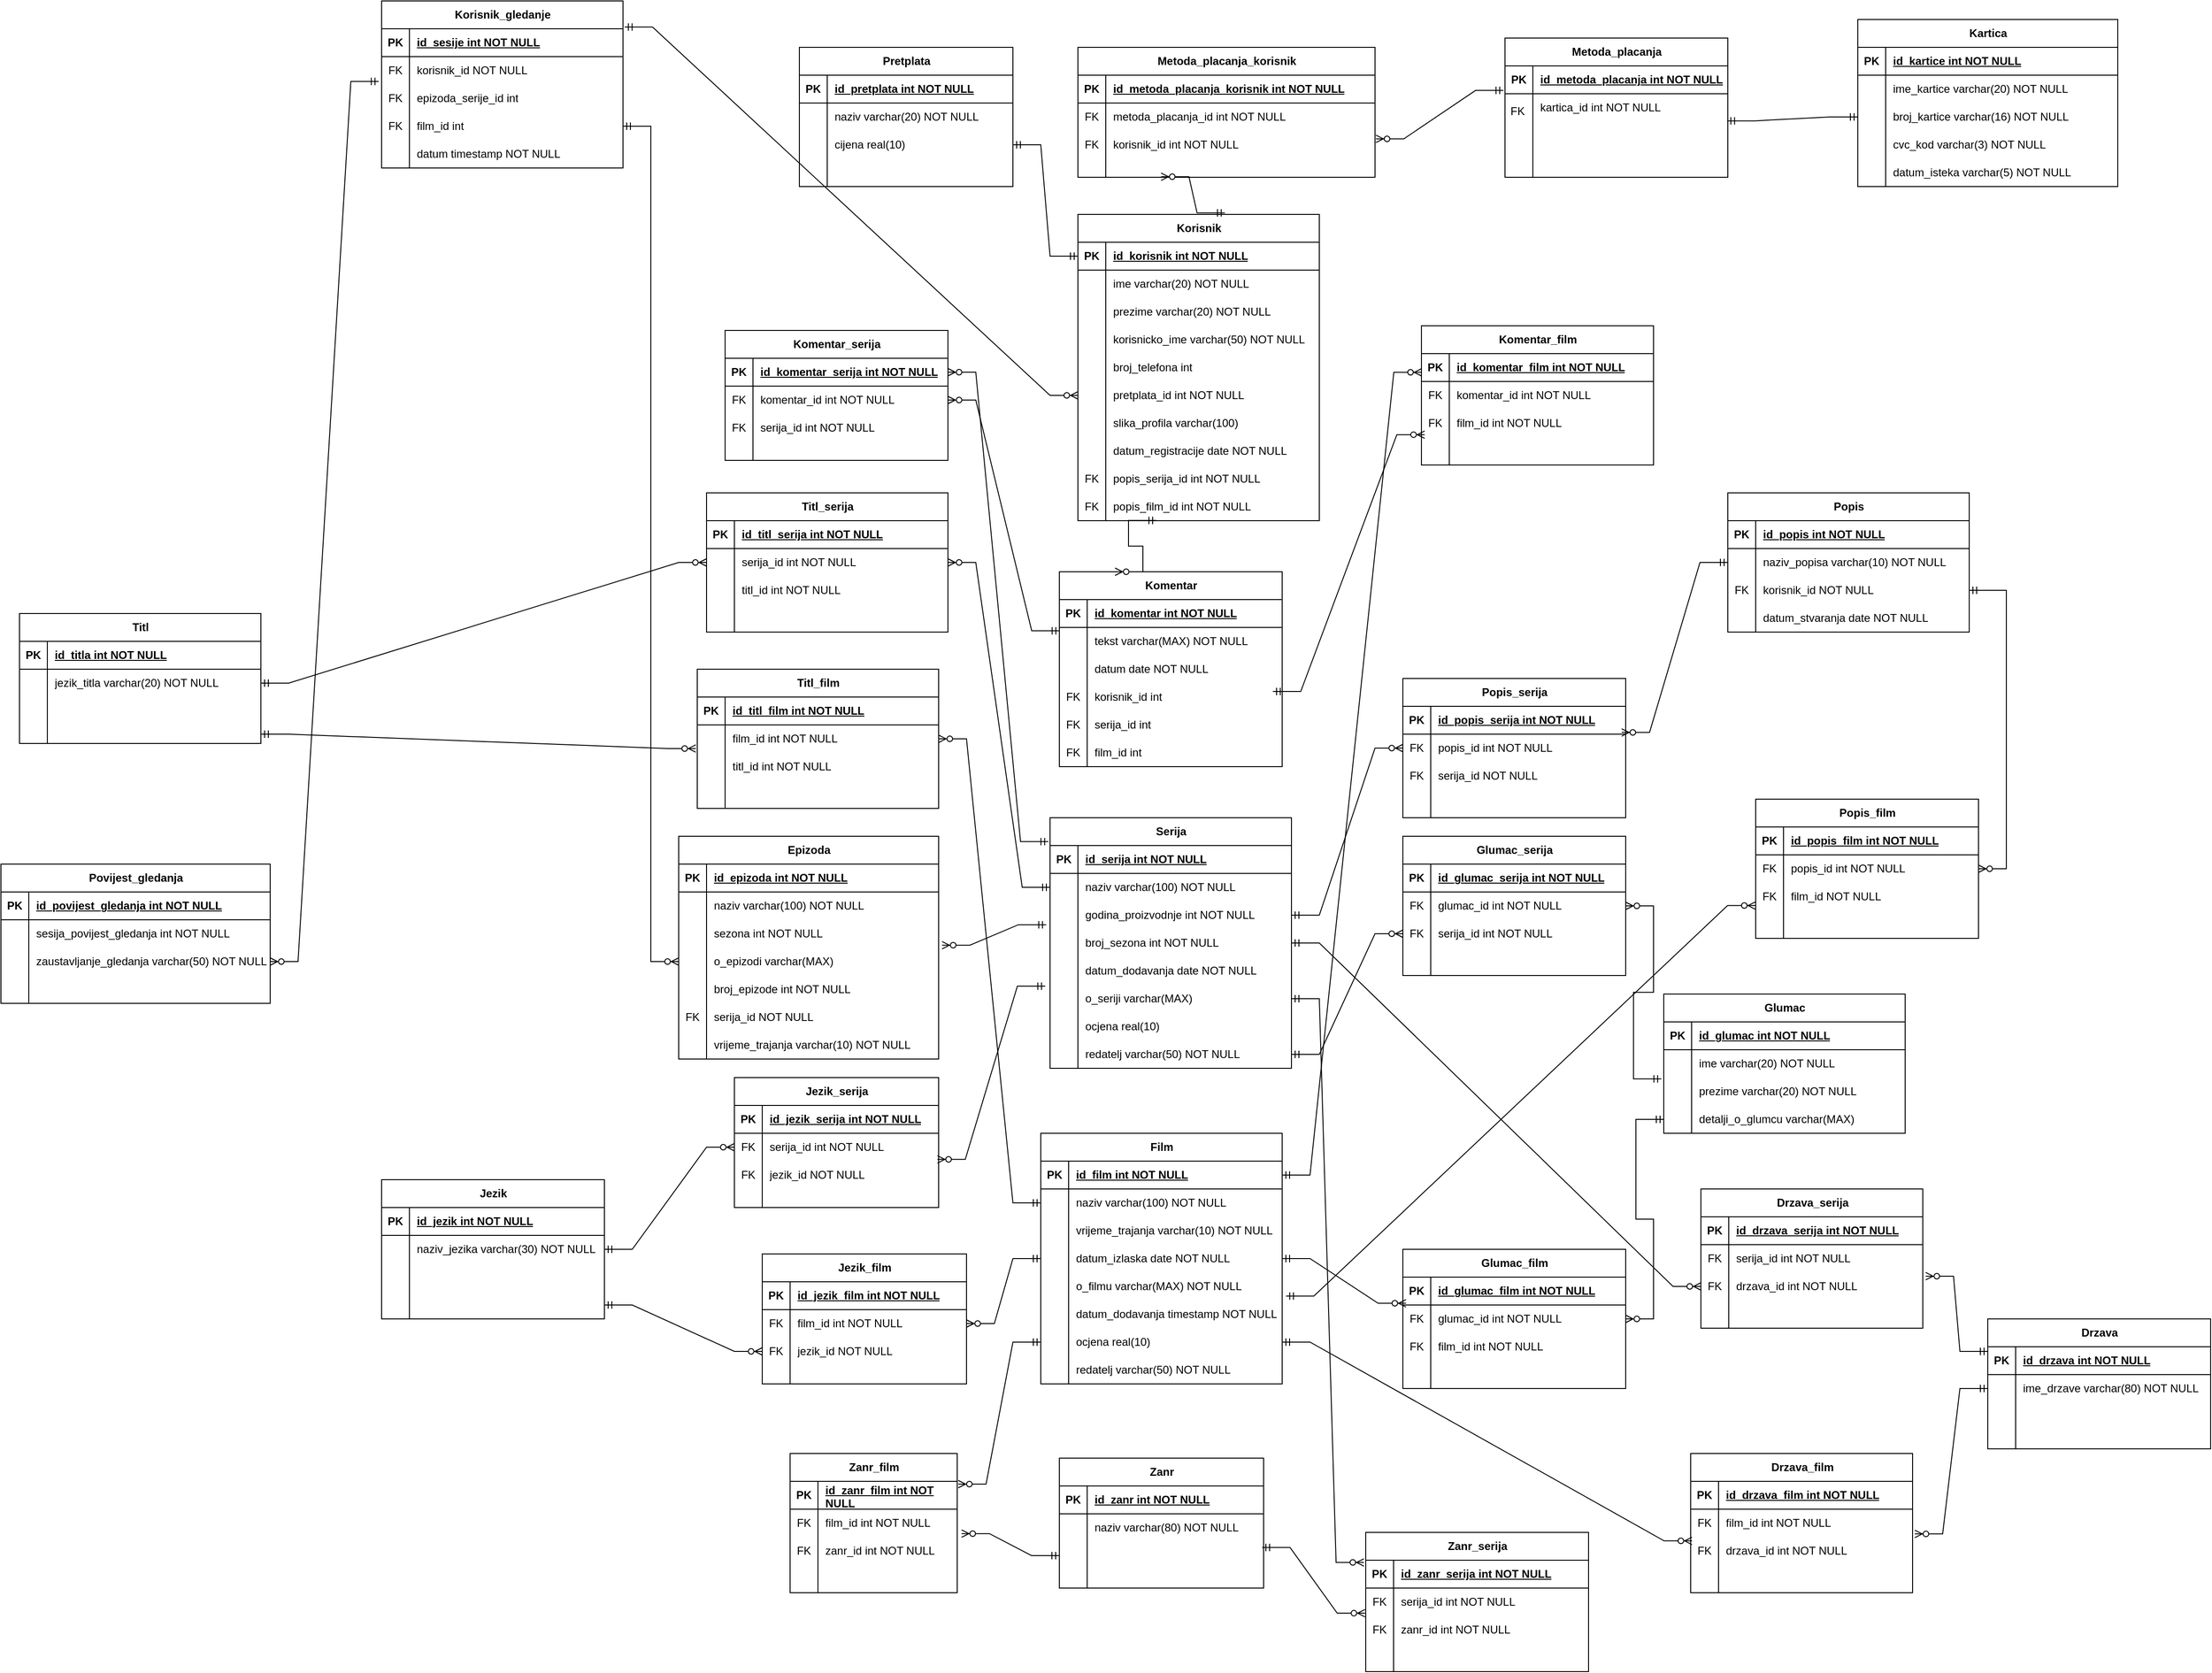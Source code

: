 <mxfile version="21.6.9" type="google">
  <diagram name="Page-1" id="F29YmYIp34z27nHAswRe">
    <mxGraphModel grid="1" page="1" gridSize="10" guides="1" tooltips="1" connect="1" arrows="1" fold="1" pageScale="1" pageWidth="827" pageHeight="1169" math="0" shadow="0">
      <root>
        <mxCell id="0" />
        <mxCell id="1" parent="0" />
        <mxCell id="ISMR6fHvG5ldvcLNWpVL-1" value="Korisnik" style="shape=table;startSize=30;container=1;collapsible=1;childLayout=tableLayout;fixedRows=1;rowLines=0;fontStyle=1;align=center;resizeLast=1;html=1;" vertex="1" parent="1">
          <mxGeometry x="350" y="200" width="260" height="330" as="geometry" />
        </mxCell>
        <mxCell id="ISMR6fHvG5ldvcLNWpVL-2" value="" style="shape=tableRow;horizontal=0;startSize=0;swimlaneHead=0;swimlaneBody=0;fillColor=none;collapsible=0;dropTarget=0;points=[[0,0.5],[1,0.5]];portConstraint=eastwest;top=0;left=0;right=0;bottom=1;" vertex="1" parent="ISMR6fHvG5ldvcLNWpVL-1">
          <mxGeometry y="30" width="260" height="30" as="geometry" />
        </mxCell>
        <mxCell id="ISMR6fHvG5ldvcLNWpVL-3" value="PK" style="shape=partialRectangle;connectable=0;fillColor=none;top=0;left=0;bottom=0;right=0;fontStyle=1;overflow=hidden;whiteSpace=wrap;html=1;" vertex="1" parent="ISMR6fHvG5ldvcLNWpVL-2">
          <mxGeometry width="30" height="30" as="geometry">
            <mxRectangle width="30" height="30" as="alternateBounds" />
          </mxGeometry>
        </mxCell>
        <mxCell id="ISMR6fHvG5ldvcLNWpVL-4" value="id_korisnik int NOT NULL" style="shape=partialRectangle;connectable=0;fillColor=none;top=0;left=0;bottom=0;right=0;align=left;spacingLeft=6;fontStyle=5;overflow=hidden;whiteSpace=wrap;html=1;" vertex="1" parent="ISMR6fHvG5ldvcLNWpVL-2">
          <mxGeometry x="30" width="230" height="30" as="geometry">
            <mxRectangle width="230" height="30" as="alternateBounds" />
          </mxGeometry>
        </mxCell>
        <mxCell id="ISMR6fHvG5ldvcLNWpVL-5" value="" style="shape=tableRow;horizontal=0;startSize=0;swimlaneHead=0;swimlaneBody=0;fillColor=none;collapsible=0;dropTarget=0;points=[[0,0.5],[1,0.5]];portConstraint=eastwest;top=0;left=0;right=0;bottom=0;" vertex="1" parent="ISMR6fHvG5ldvcLNWpVL-1">
          <mxGeometry y="60" width="260" height="30" as="geometry" />
        </mxCell>
        <mxCell id="ISMR6fHvG5ldvcLNWpVL-6" value="" style="shape=partialRectangle;connectable=0;fillColor=none;top=0;left=0;bottom=0;right=0;editable=1;overflow=hidden;whiteSpace=wrap;html=1;" vertex="1" parent="ISMR6fHvG5ldvcLNWpVL-5">
          <mxGeometry width="30" height="30" as="geometry">
            <mxRectangle width="30" height="30" as="alternateBounds" />
          </mxGeometry>
        </mxCell>
        <mxCell id="ISMR6fHvG5ldvcLNWpVL-7" value="ime varchar(20) NOT NULL" style="shape=partialRectangle;connectable=0;fillColor=none;top=0;left=0;bottom=0;right=0;align=left;spacingLeft=6;overflow=hidden;whiteSpace=wrap;html=1;" vertex="1" parent="ISMR6fHvG5ldvcLNWpVL-5">
          <mxGeometry x="30" width="230" height="30" as="geometry">
            <mxRectangle width="230" height="30" as="alternateBounds" />
          </mxGeometry>
        </mxCell>
        <mxCell id="ISMR6fHvG5ldvcLNWpVL-8" value="" style="shape=tableRow;horizontal=0;startSize=0;swimlaneHead=0;swimlaneBody=0;fillColor=none;collapsible=0;dropTarget=0;points=[[0,0.5],[1,0.5]];portConstraint=eastwest;top=0;left=0;right=0;bottom=0;" vertex="1" parent="ISMR6fHvG5ldvcLNWpVL-1">
          <mxGeometry y="90" width="260" height="30" as="geometry" />
        </mxCell>
        <mxCell id="ISMR6fHvG5ldvcLNWpVL-9" value="" style="shape=partialRectangle;connectable=0;fillColor=none;top=0;left=0;bottom=0;right=0;editable=1;overflow=hidden;whiteSpace=wrap;html=1;" vertex="1" parent="ISMR6fHvG5ldvcLNWpVL-8">
          <mxGeometry width="30" height="30" as="geometry">
            <mxRectangle width="30" height="30" as="alternateBounds" />
          </mxGeometry>
        </mxCell>
        <mxCell id="ISMR6fHvG5ldvcLNWpVL-10" value="prezime varchar(20) NOT NULL" style="shape=partialRectangle;connectable=0;fillColor=none;top=0;left=0;bottom=0;right=0;align=left;spacingLeft=6;overflow=hidden;whiteSpace=wrap;html=1;" vertex="1" parent="ISMR6fHvG5ldvcLNWpVL-8">
          <mxGeometry x="30" width="230" height="30" as="geometry">
            <mxRectangle width="230" height="30" as="alternateBounds" />
          </mxGeometry>
        </mxCell>
        <mxCell id="ISMR6fHvG5ldvcLNWpVL-11" value="" style="shape=tableRow;horizontal=0;startSize=0;swimlaneHead=0;swimlaneBody=0;fillColor=none;collapsible=0;dropTarget=0;points=[[0,0.5],[1,0.5]];portConstraint=eastwest;top=0;left=0;right=0;bottom=0;" vertex="1" parent="ISMR6fHvG5ldvcLNWpVL-1">
          <mxGeometry y="120" width="260" height="30" as="geometry" />
        </mxCell>
        <mxCell id="ISMR6fHvG5ldvcLNWpVL-12" value="" style="shape=partialRectangle;connectable=0;fillColor=none;top=0;left=0;bottom=0;right=0;editable=1;overflow=hidden;whiteSpace=wrap;html=1;" vertex="1" parent="ISMR6fHvG5ldvcLNWpVL-11">
          <mxGeometry width="30" height="30" as="geometry">
            <mxRectangle width="30" height="30" as="alternateBounds" />
          </mxGeometry>
        </mxCell>
        <mxCell id="ISMR6fHvG5ldvcLNWpVL-13" value="korisnicko_ime varchar(50) NOT NULL" style="shape=partialRectangle;connectable=0;fillColor=none;top=0;left=0;bottom=0;right=0;align=left;spacingLeft=6;overflow=hidden;whiteSpace=wrap;html=1;" vertex="1" parent="ISMR6fHvG5ldvcLNWpVL-11">
          <mxGeometry x="30" width="230" height="30" as="geometry">
            <mxRectangle width="230" height="30" as="alternateBounds" />
          </mxGeometry>
        </mxCell>
        <mxCell id="ISMR6fHvG5ldvcLNWpVL-14" value="" style="shape=tableRow;horizontal=0;startSize=0;swimlaneHead=0;swimlaneBody=0;fillColor=none;collapsible=0;dropTarget=0;points=[[0,0.5],[1,0.5]];portConstraint=eastwest;top=0;left=0;right=0;bottom=0;" vertex="1" parent="ISMR6fHvG5ldvcLNWpVL-1">
          <mxGeometry y="150" width="260" height="30" as="geometry" />
        </mxCell>
        <mxCell id="ISMR6fHvG5ldvcLNWpVL-15" value="" style="shape=partialRectangle;connectable=0;fillColor=none;top=0;left=0;bottom=0;right=0;editable=1;overflow=hidden;whiteSpace=wrap;html=1;" vertex="1" parent="ISMR6fHvG5ldvcLNWpVL-14">
          <mxGeometry width="30" height="30" as="geometry">
            <mxRectangle width="30" height="30" as="alternateBounds" />
          </mxGeometry>
        </mxCell>
        <mxCell id="ISMR6fHvG5ldvcLNWpVL-16" value="broj_telefona int" style="shape=partialRectangle;connectable=0;fillColor=none;top=0;left=0;bottom=0;right=0;align=left;spacingLeft=6;overflow=hidden;whiteSpace=wrap;html=1;" vertex="1" parent="ISMR6fHvG5ldvcLNWpVL-14">
          <mxGeometry x="30" width="230" height="30" as="geometry">
            <mxRectangle width="230" height="30" as="alternateBounds" />
          </mxGeometry>
        </mxCell>
        <mxCell id="ISMR6fHvG5ldvcLNWpVL-17" value="" style="shape=tableRow;horizontal=0;startSize=0;swimlaneHead=0;swimlaneBody=0;fillColor=none;collapsible=0;dropTarget=0;points=[[0,0.5],[1,0.5]];portConstraint=eastwest;top=0;left=0;right=0;bottom=0;" vertex="1" parent="ISMR6fHvG5ldvcLNWpVL-1">
          <mxGeometry y="180" width="260" height="30" as="geometry" />
        </mxCell>
        <mxCell id="ISMR6fHvG5ldvcLNWpVL-18" value="" style="shape=partialRectangle;connectable=0;fillColor=none;top=0;left=0;bottom=0;right=0;editable=1;overflow=hidden;whiteSpace=wrap;html=1;" vertex="1" parent="ISMR6fHvG5ldvcLNWpVL-17">
          <mxGeometry width="30" height="30" as="geometry">
            <mxRectangle width="30" height="30" as="alternateBounds" />
          </mxGeometry>
        </mxCell>
        <mxCell id="ISMR6fHvG5ldvcLNWpVL-19" value="pretplata_id int NOT NULL" style="shape=partialRectangle;connectable=0;fillColor=none;top=0;left=0;bottom=0;right=0;align=left;spacingLeft=6;overflow=hidden;whiteSpace=wrap;html=1;" vertex="1" parent="ISMR6fHvG5ldvcLNWpVL-17">
          <mxGeometry x="30" width="230" height="30" as="geometry">
            <mxRectangle width="230" height="30" as="alternateBounds" />
          </mxGeometry>
        </mxCell>
        <mxCell id="ISMR6fHvG5ldvcLNWpVL-20" value="" style="shape=tableRow;horizontal=0;startSize=0;swimlaneHead=0;swimlaneBody=0;fillColor=none;collapsible=0;dropTarget=0;points=[[0,0.5],[1,0.5]];portConstraint=eastwest;top=0;left=0;right=0;bottom=0;" vertex="1" parent="ISMR6fHvG5ldvcLNWpVL-1">
          <mxGeometry y="210" width="260" height="30" as="geometry" />
        </mxCell>
        <mxCell id="ISMR6fHvG5ldvcLNWpVL-21" value="" style="shape=partialRectangle;connectable=0;fillColor=none;top=0;left=0;bottom=0;right=0;editable=1;overflow=hidden;whiteSpace=wrap;html=1;" vertex="1" parent="ISMR6fHvG5ldvcLNWpVL-20">
          <mxGeometry width="30" height="30" as="geometry">
            <mxRectangle width="30" height="30" as="alternateBounds" />
          </mxGeometry>
        </mxCell>
        <mxCell id="ISMR6fHvG5ldvcLNWpVL-22" value="slika_profila varchar(100)" style="shape=partialRectangle;connectable=0;fillColor=none;top=0;left=0;bottom=0;right=0;align=left;spacingLeft=6;overflow=hidden;whiteSpace=wrap;html=1;" vertex="1" parent="ISMR6fHvG5ldvcLNWpVL-20">
          <mxGeometry x="30" width="230" height="30" as="geometry">
            <mxRectangle width="230" height="30" as="alternateBounds" />
          </mxGeometry>
        </mxCell>
        <mxCell id="ISMR6fHvG5ldvcLNWpVL-23" value="" style="shape=tableRow;horizontal=0;startSize=0;swimlaneHead=0;swimlaneBody=0;fillColor=none;collapsible=0;dropTarget=0;points=[[0,0.5],[1,0.5]];portConstraint=eastwest;top=0;left=0;right=0;bottom=0;" vertex="1" parent="ISMR6fHvG5ldvcLNWpVL-1">
          <mxGeometry y="240" width="260" height="30" as="geometry" />
        </mxCell>
        <mxCell id="ISMR6fHvG5ldvcLNWpVL-24" value="" style="shape=partialRectangle;connectable=0;fillColor=none;top=0;left=0;bottom=0;right=0;editable=1;overflow=hidden;whiteSpace=wrap;html=1;" vertex="1" parent="ISMR6fHvG5ldvcLNWpVL-23">
          <mxGeometry width="30" height="30" as="geometry">
            <mxRectangle width="30" height="30" as="alternateBounds" />
          </mxGeometry>
        </mxCell>
        <mxCell id="ISMR6fHvG5ldvcLNWpVL-25" value="datum_registracije date NOT NULL" style="shape=partialRectangle;connectable=0;fillColor=none;top=0;left=0;bottom=0;right=0;align=left;spacingLeft=6;overflow=hidden;whiteSpace=wrap;html=1;" vertex="1" parent="ISMR6fHvG5ldvcLNWpVL-23">
          <mxGeometry x="30" width="230" height="30" as="geometry">
            <mxRectangle width="230" height="30" as="alternateBounds" />
          </mxGeometry>
        </mxCell>
        <mxCell id="ISMR6fHvG5ldvcLNWpVL-26" value="" style="shape=tableRow;horizontal=0;startSize=0;swimlaneHead=0;swimlaneBody=0;fillColor=none;collapsible=0;dropTarget=0;points=[[0,0.5],[1,0.5]];portConstraint=eastwest;top=0;left=0;right=0;bottom=0;" vertex="1" parent="ISMR6fHvG5ldvcLNWpVL-1">
          <mxGeometry y="270" width="260" height="30" as="geometry" />
        </mxCell>
        <mxCell id="ISMR6fHvG5ldvcLNWpVL-27" value="FK" style="shape=partialRectangle;connectable=0;fillColor=none;top=0;left=0;bottom=0;right=0;editable=1;overflow=hidden;whiteSpace=wrap;html=1;" vertex="1" parent="ISMR6fHvG5ldvcLNWpVL-26">
          <mxGeometry width="30" height="30" as="geometry">
            <mxRectangle width="30" height="30" as="alternateBounds" />
          </mxGeometry>
        </mxCell>
        <mxCell id="ISMR6fHvG5ldvcLNWpVL-28" value="popis_serija_id int NOT NULL" style="shape=partialRectangle;connectable=0;fillColor=none;top=0;left=0;bottom=0;right=0;align=left;spacingLeft=6;overflow=hidden;whiteSpace=wrap;html=1;" vertex="1" parent="ISMR6fHvG5ldvcLNWpVL-26">
          <mxGeometry x="30" width="230" height="30" as="geometry">
            <mxRectangle width="230" height="30" as="alternateBounds" />
          </mxGeometry>
        </mxCell>
        <mxCell id="ISMR6fHvG5ldvcLNWpVL-548" value="" style="shape=tableRow;horizontal=0;startSize=0;swimlaneHead=0;swimlaneBody=0;fillColor=none;collapsible=0;dropTarget=0;points=[[0,0.5],[1,0.5]];portConstraint=eastwest;top=0;left=0;right=0;bottom=0;" vertex="1" parent="ISMR6fHvG5ldvcLNWpVL-1">
          <mxGeometry y="300" width="260" height="30" as="geometry" />
        </mxCell>
        <mxCell id="ISMR6fHvG5ldvcLNWpVL-549" value="FK" style="shape=partialRectangle;connectable=0;fillColor=none;top=0;left=0;bottom=0;right=0;editable=1;overflow=hidden;whiteSpace=wrap;html=1;" vertex="1" parent="ISMR6fHvG5ldvcLNWpVL-548">
          <mxGeometry width="30" height="30" as="geometry">
            <mxRectangle width="30" height="30" as="alternateBounds" />
          </mxGeometry>
        </mxCell>
        <mxCell id="ISMR6fHvG5ldvcLNWpVL-550" value="popis_film_id int NOT NULL" style="shape=partialRectangle;connectable=0;fillColor=none;top=0;left=0;bottom=0;right=0;align=left;spacingLeft=6;overflow=hidden;whiteSpace=wrap;html=1;" vertex="1" parent="ISMR6fHvG5ldvcLNWpVL-548">
          <mxGeometry x="30" width="230" height="30" as="geometry">
            <mxRectangle width="230" height="30" as="alternateBounds" />
          </mxGeometry>
        </mxCell>
        <mxCell id="ISMR6fHvG5ldvcLNWpVL-29" value="Pretplata" style="shape=table;startSize=30;container=1;collapsible=1;childLayout=tableLayout;fixedRows=1;rowLines=0;fontStyle=1;align=center;resizeLast=1;html=1;" vertex="1" parent="1">
          <mxGeometry x="50" y="20" width="230" height="150" as="geometry" />
        </mxCell>
        <mxCell id="ISMR6fHvG5ldvcLNWpVL-30" value="" style="shape=tableRow;horizontal=0;startSize=0;swimlaneHead=0;swimlaneBody=0;fillColor=none;collapsible=0;dropTarget=0;points=[[0,0.5],[1,0.5]];portConstraint=eastwest;top=0;left=0;right=0;bottom=1;" vertex="1" parent="ISMR6fHvG5ldvcLNWpVL-29">
          <mxGeometry y="30" width="230" height="30" as="geometry" />
        </mxCell>
        <mxCell id="ISMR6fHvG5ldvcLNWpVL-31" value="PK" style="shape=partialRectangle;connectable=0;fillColor=none;top=0;left=0;bottom=0;right=0;fontStyle=1;overflow=hidden;whiteSpace=wrap;html=1;" vertex="1" parent="ISMR6fHvG5ldvcLNWpVL-30">
          <mxGeometry width="30" height="30" as="geometry">
            <mxRectangle width="30" height="30" as="alternateBounds" />
          </mxGeometry>
        </mxCell>
        <mxCell id="ISMR6fHvG5ldvcLNWpVL-32" value="id_pretplata int NOT NULL" style="shape=partialRectangle;connectable=0;fillColor=none;top=0;left=0;bottom=0;right=0;align=left;spacingLeft=6;fontStyle=5;overflow=hidden;whiteSpace=wrap;html=1;" vertex="1" parent="ISMR6fHvG5ldvcLNWpVL-30">
          <mxGeometry x="30" width="200" height="30" as="geometry">
            <mxRectangle width="200" height="30" as="alternateBounds" />
          </mxGeometry>
        </mxCell>
        <mxCell id="ISMR6fHvG5ldvcLNWpVL-33" value="" style="shape=tableRow;horizontal=0;startSize=0;swimlaneHead=0;swimlaneBody=0;fillColor=none;collapsible=0;dropTarget=0;points=[[0,0.5],[1,0.5]];portConstraint=eastwest;top=0;left=0;right=0;bottom=0;" vertex="1" parent="ISMR6fHvG5ldvcLNWpVL-29">
          <mxGeometry y="60" width="230" height="30" as="geometry" />
        </mxCell>
        <mxCell id="ISMR6fHvG5ldvcLNWpVL-34" value="" style="shape=partialRectangle;connectable=0;fillColor=none;top=0;left=0;bottom=0;right=0;editable=1;overflow=hidden;whiteSpace=wrap;html=1;" vertex="1" parent="ISMR6fHvG5ldvcLNWpVL-33">
          <mxGeometry width="30" height="30" as="geometry">
            <mxRectangle width="30" height="30" as="alternateBounds" />
          </mxGeometry>
        </mxCell>
        <mxCell id="ISMR6fHvG5ldvcLNWpVL-35" value="naziv varchar(20) NOT NULL&amp;nbsp;" style="shape=partialRectangle;connectable=0;fillColor=none;top=0;left=0;bottom=0;right=0;align=left;spacingLeft=6;overflow=hidden;whiteSpace=wrap;html=1;" vertex="1" parent="ISMR6fHvG5ldvcLNWpVL-33">
          <mxGeometry x="30" width="200" height="30" as="geometry">
            <mxRectangle width="200" height="30" as="alternateBounds" />
          </mxGeometry>
        </mxCell>
        <mxCell id="ISMR6fHvG5ldvcLNWpVL-36" value="" style="shape=tableRow;horizontal=0;startSize=0;swimlaneHead=0;swimlaneBody=0;fillColor=none;collapsible=0;dropTarget=0;points=[[0,0.5],[1,0.5]];portConstraint=eastwest;top=0;left=0;right=0;bottom=0;" vertex="1" parent="ISMR6fHvG5ldvcLNWpVL-29">
          <mxGeometry y="90" width="230" height="30" as="geometry" />
        </mxCell>
        <mxCell id="ISMR6fHvG5ldvcLNWpVL-37" value="" style="shape=partialRectangle;connectable=0;fillColor=none;top=0;left=0;bottom=0;right=0;editable=1;overflow=hidden;whiteSpace=wrap;html=1;" vertex="1" parent="ISMR6fHvG5ldvcLNWpVL-36">
          <mxGeometry width="30" height="30" as="geometry">
            <mxRectangle width="30" height="30" as="alternateBounds" />
          </mxGeometry>
        </mxCell>
        <mxCell id="ISMR6fHvG5ldvcLNWpVL-38" value="cijena real(10)" style="shape=partialRectangle;connectable=0;fillColor=none;top=0;left=0;bottom=0;right=0;align=left;spacingLeft=6;overflow=hidden;whiteSpace=wrap;html=1;" vertex="1" parent="ISMR6fHvG5ldvcLNWpVL-36">
          <mxGeometry x="30" width="200" height="30" as="geometry">
            <mxRectangle width="200" height="30" as="alternateBounds" />
          </mxGeometry>
        </mxCell>
        <mxCell id="ISMR6fHvG5ldvcLNWpVL-39" value="" style="shape=tableRow;horizontal=0;startSize=0;swimlaneHead=0;swimlaneBody=0;fillColor=none;collapsible=0;dropTarget=0;points=[[0,0.5],[1,0.5]];portConstraint=eastwest;top=0;left=0;right=0;bottom=0;" vertex="1" parent="ISMR6fHvG5ldvcLNWpVL-29">
          <mxGeometry y="120" width="230" height="30" as="geometry" />
        </mxCell>
        <mxCell id="ISMR6fHvG5ldvcLNWpVL-40" value="" style="shape=partialRectangle;connectable=0;fillColor=none;top=0;left=0;bottom=0;right=0;editable=1;overflow=hidden;whiteSpace=wrap;html=1;" vertex="1" parent="ISMR6fHvG5ldvcLNWpVL-39">
          <mxGeometry width="30" height="30" as="geometry">
            <mxRectangle width="30" height="30" as="alternateBounds" />
          </mxGeometry>
        </mxCell>
        <mxCell id="ISMR6fHvG5ldvcLNWpVL-41" value="" style="shape=partialRectangle;connectable=0;fillColor=none;top=0;left=0;bottom=0;right=0;align=left;spacingLeft=6;overflow=hidden;whiteSpace=wrap;html=1;" vertex="1" parent="ISMR6fHvG5ldvcLNWpVL-39">
          <mxGeometry x="30" width="200" height="30" as="geometry">
            <mxRectangle width="200" height="30" as="alternateBounds" />
          </mxGeometry>
        </mxCell>
        <mxCell id="ISMR6fHvG5ldvcLNWpVL-42" value="" style="edgeStyle=entityRelationEdgeStyle;fontSize=12;html=1;endArrow=ERmandOne;startArrow=ERmandOne;rounded=0;exitX=0;exitY=0.5;exitDx=0;exitDy=0;entryX=1;entryY=0.5;entryDx=0;entryDy=0;" edge="1" parent="1" source="ISMR6fHvG5ldvcLNWpVL-2" target="ISMR6fHvG5ldvcLNWpVL-36">
          <mxGeometry width="100" height="100" relative="1" as="geometry">
            <mxPoint x="360" y="350" as="sourcePoint" />
            <mxPoint x="460" y="250" as="targetPoint" />
          </mxGeometry>
        </mxCell>
        <mxCell id="ISMR6fHvG5ldvcLNWpVL-43" value="Metoda_placanja_korisnik" style="shape=table;startSize=30;container=1;collapsible=1;childLayout=tableLayout;fixedRows=1;rowLines=0;fontStyle=1;align=center;resizeLast=1;html=1;" vertex="1" parent="1">
          <mxGeometry x="350" y="20" width="320" height="140" as="geometry" />
        </mxCell>
        <mxCell id="ISMR6fHvG5ldvcLNWpVL-44" value="" style="shape=tableRow;horizontal=0;startSize=0;swimlaneHead=0;swimlaneBody=0;fillColor=none;collapsible=0;dropTarget=0;points=[[0,0.5],[1,0.5]];portConstraint=eastwest;top=0;left=0;right=0;bottom=1;" vertex="1" parent="ISMR6fHvG5ldvcLNWpVL-43">
          <mxGeometry y="30" width="320" height="30" as="geometry" />
        </mxCell>
        <mxCell id="ISMR6fHvG5ldvcLNWpVL-45" value="PK" style="shape=partialRectangle;connectable=0;fillColor=none;top=0;left=0;bottom=0;right=0;fontStyle=1;overflow=hidden;whiteSpace=wrap;html=1;" vertex="1" parent="ISMR6fHvG5ldvcLNWpVL-44">
          <mxGeometry width="30" height="30" as="geometry">
            <mxRectangle width="30" height="30" as="alternateBounds" />
          </mxGeometry>
        </mxCell>
        <mxCell id="ISMR6fHvG5ldvcLNWpVL-46" value="id_metoda_placanja_korisnik int NOT NULL" style="shape=partialRectangle;connectable=0;fillColor=none;top=0;left=0;bottom=0;right=0;align=left;spacingLeft=6;fontStyle=5;overflow=hidden;whiteSpace=wrap;html=1;" vertex="1" parent="ISMR6fHvG5ldvcLNWpVL-44">
          <mxGeometry x="30" width="290" height="30" as="geometry">
            <mxRectangle width="290" height="30" as="alternateBounds" />
          </mxGeometry>
        </mxCell>
        <mxCell id="ISMR6fHvG5ldvcLNWpVL-47" value="" style="shape=tableRow;horizontal=0;startSize=0;swimlaneHead=0;swimlaneBody=0;fillColor=none;collapsible=0;dropTarget=0;points=[[0,0.5],[1,0.5]];portConstraint=eastwest;top=0;left=0;right=0;bottom=0;" vertex="1" parent="ISMR6fHvG5ldvcLNWpVL-43">
          <mxGeometry y="60" width="320" height="30" as="geometry" />
        </mxCell>
        <mxCell id="ISMR6fHvG5ldvcLNWpVL-48" value="FK" style="shape=partialRectangle;connectable=0;fillColor=none;top=0;left=0;bottom=0;right=0;editable=1;overflow=hidden;whiteSpace=wrap;html=1;" vertex="1" parent="ISMR6fHvG5ldvcLNWpVL-47">
          <mxGeometry width="30" height="30" as="geometry">
            <mxRectangle width="30" height="30" as="alternateBounds" />
          </mxGeometry>
        </mxCell>
        <mxCell id="ISMR6fHvG5ldvcLNWpVL-49" value="metoda_placanja_id int NOT NULL" style="shape=partialRectangle;connectable=0;fillColor=none;top=0;left=0;bottom=0;right=0;align=left;spacingLeft=6;overflow=hidden;whiteSpace=wrap;html=1;" vertex="1" parent="ISMR6fHvG5ldvcLNWpVL-47">
          <mxGeometry x="30" width="290" height="30" as="geometry">
            <mxRectangle width="290" height="30" as="alternateBounds" />
          </mxGeometry>
        </mxCell>
        <mxCell id="ISMR6fHvG5ldvcLNWpVL-50" value="" style="shape=tableRow;horizontal=0;startSize=0;swimlaneHead=0;swimlaneBody=0;fillColor=none;collapsible=0;dropTarget=0;points=[[0,0.5],[1,0.5]];portConstraint=eastwest;top=0;left=0;right=0;bottom=0;" vertex="1" parent="ISMR6fHvG5ldvcLNWpVL-43">
          <mxGeometry y="90" width="320" height="30" as="geometry" />
        </mxCell>
        <mxCell id="ISMR6fHvG5ldvcLNWpVL-51" value="FK" style="shape=partialRectangle;connectable=0;fillColor=none;top=0;left=0;bottom=0;right=0;editable=1;overflow=hidden;whiteSpace=wrap;html=1;" vertex="1" parent="ISMR6fHvG5ldvcLNWpVL-50">
          <mxGeometry width="30" height="30" as="geometry">
            <mxRectangle width="30" height="30" as="alternateBounds" />
          </mxGeometry>
        </mxCell>
        <mxCell id="ISMR6fHvG5ldvcLNWpVL-52" value="korisnik_id int NOT NULL" style="shape=partialRectangle;connectable=0;fillColor=none;top=0;left=0;bottom=0;right=0;align=left;spacingLeft=6;overflow=hidden;whiteSpace=wrap;html=1;" vertex="1" parent="ISMR6fHvG5ldvcLNWpVL-50">
          <mxGeometry x="30" width="290" height="30" as="geometry">
            <mxRectangle width="290" height="30" as="alternateBounds" />
          </mxGeometry>
        </mxCell>
        <mxCell id="ISMR6fHvG5ldvcLNWpVL-53" value="" style="shape=tableRow;horizontal=0;startSize=0;swimlaneHead=0;swimlaneBody=0;fillColor=none;collapsible=0;dropTarget=0;points=[[0,0.5],[1,0.5]];portConstraint=eastwest;top=0;left=0;right=0;bottom=0;" vertex="1" parent="ISMR6fHvG5ldvcLNWpVL-43">
          <mxGeometry y="120" width="320" height="20" as="geometry" />
        </mxCell>
        <mxCell id="ISMR6fHvG5ldvcLNWpVL-54" value="" style="shape=partialRectangle;connectable=0;fillColor=none;top=0;left=0;bottom=0;right=0;editable=1;overflow=hidden;whiteSpace=wrap;html=1;" vertex="1" parent="ISMR6fHvG5ldvcLNWpVL-53">
          <mxGeometry width="30" height="20" as="geometry">
            <mxRectangle width="30" height="20" as="alternateBounds" />
          </mxGeometry>
        </mxCell>
        <mxCell id="ISMR6fHvG5ldvcLNWpVL-55" value="" style="shape=partialRectangle;connectable=0;fillColor=none;top=0;left=0;bottom=0;right=0;align=left;spacingLeft=6;overflow=hidden;whiteSpace=wrap;html=1;" vertex="1" parent="ISMR6fHvG5ldvcLNWpVL-53">
          <mxGeometry x="30" width="290" height="20" as="geometry">
            <mxRectangle width="290" height="20" as="alternateBounds" />
          </mxGeometry>
        </mxCell>
        <mxCell id="ISMR6fHvG5ldvcLNWpVL-56" value="" style="edgeStyle=entityRelationEdgeStyle;fontSize=12;html=1;endArrow=ERzeroToMany;startArrow=ERmandOne;rounded=0;exitX=0.609;exitY=-0.005;exitDx=0;exitDy=0;exitPerimeter=0;entryX=0.28;entryY=0.97;entryDx=0;entryDy=0;entryPerimeter=0;" edge="1" parent="1" source="ISMR6fHvG5ldvcLNWpVL-1" target="ISMR6fHvG5ldvcLNWpVL-53">
          <mxGeometry width="100" height="100" relative="1" as="geometry">
            <mxPoint x="360" y="350" as="sourcePoint" />
            <mxPoint x="410" y="190" as="targetPoint" />
          </mxGeometry>
        </mxCell>
        <mxCell id="ISMR6fHvG5ldvcLNWpVL-57" value="Metoda_placanja" style="shape=table;startSize=30;container=1;collapsible=1;childLayout=tableLayout;fixedRows=1;rowLines=0;fontStyle=1;align=center;resizeLast=1;html=1;" vertex="1" parent="1">
          <mxGeometry x="810" y="10" width="240" height="150" as="geometry" />
        </mxCell>
        <mxCell id="ISMR6fHvG5ldvcLNWpVL-58" value="" style="shape=tableRow;horizontal=0;startSize=0;swimlaneHead=0;swimlaneBody=0;fillColor=none;collapsible=0;dropTarget=0;points=[[0,0.5],[1,0.5]];portConstraint=eastwest;top=0;left=0;right=0;bottom=1;" vertex="1" parent="ISMR6fHvG5ldvcLNWpVL-57">
          <mxGeometry y="30" width="240" height="30" as="geometry" />
        </mxCell>
        <mxCell id="ISMR6fHvG5ldvcLNWpVL-59" value="PK" style="shape=partialRectangle;connectable=0;fillColor=none;top=0;left=0;bottom=0;right=0;fontStyle=1;overflow=hidden;whiteSpace=wrap;html=1;" vertex="1" parent="ISMR6fHvG5ldvcLNWpVL-58">
          <mxGeometry width="30" height="30" as="geometry">
            <mxRectangle width="30" height="30" as="alternateBounds" />
          </mxGeometry>
        </mxCell>
        <mxCell id="ISMR6fHvG5ldvcLNWpVL-60" value="id_metoda_placanja int NOT NULL" style="shape=partialRectangle;connectable=0;fillColor=none;top=0;left=0;bottom=0;right=0;align=left;spacingLeft=6;fontStyle=5;overflow=hidden;whiteSpace=wrap;html=1;" vertex="1" parent="ISMR6fHvG5ldvcLNWpVL-58">
          <mxGeometry x="30" width="210" height="30" as="geometry">
            <mxRectangle width="210" height="30" as="alternateBounds" />
          </mxGeometry>
        </mxCell>
        <mxCell id="ISMR6fHvG5ldvcLNWpVL-61" value="" style="shape=tableRow;horizontal=0;startSize=0;swimlaneHead=0;swimlaneBody=0;fillColor=none;collapsible=0;dropTarget=0;points=[[0,0.5],[1,0.5]];portConstraint=eastwest;top=0;left=0;right=0;bottom=0;" vertex="1" parent="ISMR6fHvG5ldvcLNWpVL-57">
          <mxGeometry y="60" width="240" height="30" as="geometry" />
        </mxCell>
        <mxCell id="ISMR6fHvG5ldvcLNWpVL-62" value="" style="shape=partialRectangle;connectable=0;fillColor=none;top=0;left=0;bottom=0;right=0;editable=1;overflow=hidden;whiteSpace=wrap;html=1;" vertex="1" parent="ISMR6fHvG5ldvcLNWpVL-61">
          <mxGeometry width="30" height="30" as="geometry">
            <mxRectangle width="30" height="30" as="alternateBounds" />
          </mxGeometry>
        </mxCell>
        <mxCell id="ISMR6fHvG5ldvcLNWpVL-63" value="kartica_id int NOT NULL" style="shape=partialRectangle;connectable=0;fillColor=none;top=0;left=0;bottom=0;right=0;align=left;spacingLeft=6;overflow=hidden;whiteSpace=wrap;html=1;" vertex="1" parent="ISMR6fHvG5ldvcLNWpVL-61">
          <mxGeometry x="30" width="210" height="30" as="geometry">
            <mxRectangle width="210" height="30" as="alternateBounds" />
          </mxGeometry>
        </mxCell>
        <mxCell id="ISMR6fHvG5ldvcLNWpVL-64" value="" style="shape=tableRow;horizontal=0;startSize=0;swimlaneHead=0;swimlaneBody=0;fillColor=none;collapsible=0;dropTarget=0;points=[[0,0.5],[1,0.5]];portConstraint=eastwest;top=0;left=0;right=0;bottom=0;" vertex="1" parent="ISMR6fHvG5ldvcLNWpVL-57">
          <mxGeometry y="90" width="240" height="30" as="geometry" />
        </mxCell>
        <mxCell id="ISMR6fHvG5ldvcLNWpVL-65" value="" style="shape=partialRectangle;connectable=0;fillColor=none;top=0;left=0;bottom=0;right=0;editable=1;overflow=hidden;whiteSpace=wrap;html=1;" vertex="1" parent="ISMR6fHvG5ldvcLNWpVL-64">
          <mxGeometry width="30" height="30" as="geometry">
            <mxRectangle width="30" height="30" as="alternateBounds" />
          </mxGeometry>
        </mxCell>
        <mxCell id="ISMR6fHvG5ldvcLNWpVL-66" value="" style="shape=partialRectangle;connectable=0;fillColor=none;top=0;left=0;bottom=0;right=0;align=left;spacingLeft=6;overflow=hidden;whiteSpace=wrap;html=1;" vertex="1" parent="ISMR6fHvG5ldvcLNWpVL-64">
          <mxGeometry x="30" width="210" height="30" as="geometry">
            <mxRectangle width="210" height="30" as="alternateBounds" />
          </mxGeometry>
        </mxCell>
        <mxCell id="ISMR6fHvG5ldvcLNWpVL-67" value="" style="shape=tableRow;horizontal=0;startSize=0;swimlaneHead=0;swimlaneBody=0;fillColor=none;collapsible=0;dropTarget=0;points=[[0,0.5],[1,0.5]];portConstraint=eastwest;top=0;left=0;right=0;bottom=0;" vertex="1" parent="ISMR6fHvG5ldvcLNWpVL-57">
          <mxGeometry y="120" width="240" height="30" as="geometry" />
        </mxCell>
        <mxCell id="ISMR6fHvG5ldvcLNWpVL-68" value="" style="shape=partialRectangle;connectable=0;fillColor=none;top=0;left=0;bottom=0;right=0;editable=1;overflow=hidden;whiteSpace=wrap;html=1;" vertex="1" parent="ISMR6fHvG5ldvcLNWpVL-67">
          <mxGeometry width="30" height="30" as="geometry">
            <mxRectangle width="30" height="30" as="alternateBounds" />
          </mxGeometry>
        </mxCell>
        <mxCell id="ISMR6fHvG5ldvcLNWpVL-69" value="" style="shape=partialRectangle;connectable=0;fillColor=none;top=0;left=0;bottom=0;right=0;align=left;spacingLeft=6;overflow=hidden;whiteSpace=wrap;html=1;" vertex="1" parent="ISMR6fHvG5ldvcLNWpVL-67">
          <mxGeometry x="30" width="210" height="30" as="geometry">
            <mxRectangle width="210" height="30" as="alternateBounds" />
          </mxGeometry>
        </mxCell>
        <mxCell id="ISMR6fHvG5ldvcLNWpVL-70" value="FK" style="text;strokeColor=none;fillColor=none;spacingLeft=4;spacingRight=4;overflow=hidden;rotatable=0;points=[[0,0.5],[1,0.5]];portConstraint=eastwest;fontSize=12;whiteSpace=wrap;html=1;" vertex="1" parent="1">
          <mxGeometry x="810" y="75" width="40" height="30" as="geometry" />
        </mxCell>
        <mxCell id="ISMR6fHvG5ldvcLNWpVL-71" value="" style="edgeStyle=entityRelationEdgeStyle;fontSize=12;html=1;endArrow=ERzeroToMany;startArrow=ERmandOne;rounded=0;exitX=-0.007;exitY=0.88;exitDx=0;exitDy=0;exitPerimeter=0;entryX=1.003;entryY=0.287;entryDx=0;entryDy=0;entryPerimeter=0;" edge="1" parent="1" source="ISMR6fHvG5ldvcLNWpVL-58" target="ISMR6fHvG5ldvcLNWpVL-50">
          <mxGeometry width="100" height="100" relative="1" as="geometry">
            <mxPoint x="795.84" y="79.39" as="sourcePoint" />
            <mxPoint x="660" y="111" as="targetPoint" />
          </mxGeometry>
        </mxCell>
        <mxCell id="ISMR6fHvG5ldvcLNWpVL-72" value="Kartica" style="shape=table;startSize=30;container=1;collapsible=1;childLayout=tableLayout;fixedRows=1;rowLines=0;fontStyle=1;align=center;resizeLast=1;html=1;" vertex="1" parent="1">
          <mxGeometry x="1190" y="-10" width="280" height="180" as="geometry" />
        </mxCell>
        <mxCell id="ISMR6fHvG5ldvcLNWpVL-73" value="" style="shape=tableRow;horizontal=0;startSize=0;swimlaneHead=0;swimlaneBody=0;fillColor=none;collapsible=0;dropTarget=0;points=[[0,0.5],[1,0.5]];portConstraint=eastwest;top=0;left=0;right=0;bottom=1;" vertex="1" parent="ISMR6fHvG5ldvcLNWpVL-72">
          <mxGeometry y="30" width="280" height="30" as="geometry" />
        </mxCell>
        <mxCell id="ISMR6fHvG5ldvcLNWpVL-74" value="PK" style="shape=partialRectangle;connectable=0;fillColor=none;top=0;left=0;bottom=0;right=0;fontStyle=1;overflow=hidden;whiteSpace=wrap;html=1;" vertex="1" parent="ISMR6fHvG5ldvcLNWpVL-73">
          <mxGeometry width="30" height="30" as="geometry">
            <mxRectangle width="30" height="30" as="alternateBounds" />
          </mxGeometry>
        </mxCell>
        <mxCell id="ISMR6fHvG5ldvcLNWpVL-75" value="id_kartice int NOT NULL" style="shape=partialRectangle;connectable=0;fillColor=none;top=0;left=0;bottom=0;right=0;align=left;spacingLeft=6;fontStyle=5;overflow=hidden;whiteSpace=wrap;html=1;" vertex="1" parent="ISMR6fHvG5ldvcLNWpVL-73">
          <mxGeometry x="30" width="250" height="30" as="geometry">
            <mxRectangle width="250" height="30" as="alternateBounds" />
          </mxGeometry>
        </mxCell>
        <mxCell id="ISMR6fHvG5ldvcLNWpVL-76" value="" style="shape=tableRow;horizontal=0;startSize=0;swimlaneHead=0;swimlaneBody=0;fillColor=none;collapsible=0;dropTarget=0;points=[[0,0.5],[1,0.5]];portConstraint=eastwest;top=0;left=0;right=0;bottom=0;" vertex="1" parent="ISMR6fHvG5ldvcLNWpVL-72">
          <mxGeometry y="60" width="280" height="30" as="geometry" />
        </mxCell>
        <mxCell id="ISMR6fHvG5ldvcLNWpVL-77" value="" style="shape=partialRectangle;connectable=0;fillColor=none;top=0;left=0;bottom=0;right=0;editable=1;overflow=hidden;whiteSpace=wrap;html=1;" vertex="1" parent="ISMR6fHvG5ldvcLNWpVL-76">
          <mxGeometry width="30" height="30" as="geometry">
            <mxRectangle width="30" height="30" as="alternateBounds" />
          </mxGeometry>
        </mxCell>
        <mxCell id="ISMR6fHvG5ldvcLNWpVL-78" value="ime_kartice varchar(20) NOT NULL" style="shape=partialRectangle;connectable=0;fillColor=none;top=0;left=0;bottom=0;right=0;align=left;spacingLeft=6;overflow=hidden;whiteSpace=wrap;html=1;" vertex="1" parent="ISMR6fHvG5ldvcLNWpVL-76">
          <mxGeometry x="30" width="250" height="30" as="geometry">
            <mxRectangle width="250" height="30" as="alternateBounds" />
          </mxGeometry>
        </mxCell>
        <mxCell id="ISMR6fHvG5ldvcLNWpVL-79" value="" style="shape=tableRow;horizontal=0;startSize=0;swimlaneHead=0;swimlaneBody=0;fillColor=none;collapsible=0;dropTarget=0;points=[[0,0.5],[1,0.5]];portConstraint=eastwest;top=0;left=0;right=0;bottom=0;" vertex="1" parent="ISMR6fHvG5ldvcLNWpVL-72">
          <mxGeometry y="90" width="280" height="30" as="geometry" />
        </mxCell>
        <mxCell id="ISMR6fHvG5ldvcLNWpVL-80" value="" style="shape=partialRectangle;connectable=0;fillColor=none;top=0;left=0;bottom=0;right=0;editable=1;overflow=hidden;whiteSpace=wrap;html=1;" vertex="1" parent="ISMR6fHvG5ldvcLNWpVL-79">
          <mxGeometry width="30" height="30" as="geometry">
            <mxRectangle width="30" height="30" as="alternateBounds" />
          </mxGeometry>
        </mxCell>
        <mxCell id="ISMR6fHvG5ldvcLNWpVL-81" value="broj_kartice varchar(16) NOT NULL&amp;nbsp;" style="shape=partialRectangle;connectable=0;fillColor=none;top=0;left=0;bottom=0;right=0;align=left;spacingLeft=6;overflow=hidden;whiteSpace=wrap;html=1;" vertex="1" parent="ISMR6fHvG5ldvcLNWpVL-79">
          <mxGeometry x="30" width="250" height="30" as="geometry">
            <mxRectangle width="250" height="30" as="alternateBounds" />
          </mxGeometry>
        </mxCell>
        <mxCell id="ISMR6fHvG5ldvcLNWpVL-82" value="" style="shape=tableRow;horizontal=0;startSize=0;swimlaneHead=0;swimlaneBody=0;fillColor=none;collapsible=0;dropTarget=0;points=[[0,0.5],[1,0.5]];portConstraint=eastwest;top=0;left=0;right=0;bottom=0;" vertex="1" parent="ISMR6fHvG5ldvcLNWpVL-72">
          <mxGeometry y="120" width="280" height="30" as="geometry" />
        </mxCell>
        <mxCell id="ISMR6fHvG5ldvcLNWpVL-83" value="" style="shape=partialRectangle;connectable=0;fillColor=none;top=0;left=0;bottom=0;right=0;editable=1;overflow=hidden;whiteSpace=wrap;html=1;" vertex="1" parent="ISMR6fHvG5ldvcLNWpVL-82">
          <mxGeometry width="30" height="30" as="geometry">
            <mxRectangle width="30" height="30" as="alternateBounds" />
          </mxGeometry>
        </mxCell>
        <mxCell id="ISMR6fHvG5ldvcLNWpVL-84" value="cvc_kod varchar(3) NOT NULL" style="shape=partialRectangle;connectable=0;fillColor=none;top=0;left=0;bottom=0;right=0;align=left;spacingLeft=6;overflow=hidden;whiteSpace=wrap;html=1;" vertex="1" parent="ISMR6fHvG5ldvcLNWpVL-82">
          <mxGeometry x="30" width="250" height="30" as="geometry">
            <mxRectangle width="250" height="30" as="alternateBounds" />
          </mxGeometry>
        </mxCell>
        <mxCell id="ISMR6fHvG5ldvcLNWpVL-85" value="" style="shape=tableRow;horizontal=0;startSize=0;swimlaneHead=0;swimlaneBody=0;fillColor=none;collapsible=0;dropTarget=0;points=[[0,0.5],[1,0.5]];portConstraint=eastwest;top=0;left=0;right=0;bottom=0;" vertex="1" parent="ISMR6fHvG5ldvcLNWpVL-72">
          <mxGeometry y="150" width="280" height="30" as="geometry" />
        </mxCell>
        <mxCell id="ISMR6fHvG5ldvcLNWpVL-86" value="" style="shape=partialRectangle;connectable=0;fillColor=none;top=0;left=0;bottom=0;right=0;editable=1;overflow=hidden;whiteSpace=wrap;html=1;" vertex="1" parent="ISMR6fHvG5ldvcLNWpVL-85">
          <mxGeometry width="30" height="30" as="geometry">
            <mxRectangle width="30" height="30" as="alternateBounds" />
          </mxGeometry>
        </mxCell>
        <mxCell id="ISMR6fHvG5ldvcLNWpVL-87" value="datum_isteka varchar(5) NOT NULL" style="shape=partialRectangle;connectable=0;fillColor=none;top=0;left=0;bottom=0;right=0;align=left;spacingLeft=6;overflow=hidden;whiteSpace=wrap;html=1;" vertex="1" parent="ISMR6fHvG5ldvcLNWpVL-85">
          <mxGeometry x="30" width="250" height="30" as="geometry">
            <mxRectangle width="250" height="30" as="alternateBounds" />
          </mxGeometry>
        </mxCell>
        <mxCell id="ISMR6fHvG5ldvcLNWpVL-88" value="" style="edgeStyle=entityRelationEdgeStyle;fontSize=12;html=1;endArrow=ERmandOne;startArrow=ERmandOne;rounded=0;exitX=0;exitY=0.5;exitDx=0;exitDy=0;entryX=0.997;entryY=-0.027;entryDx=0;entryDy=0;entryPerimeter=0;" edge="1" parent="1" source="ISMR6fHvG5ldvcLNWpVL-79" target="ISMR6fHvG5ldvcLNWpVL-64">
          <mxGeometry width="100" height="100" relative="1" as="geometry">
            <mxPoint x="920" y="160" as="sourcePoint" />
            <mxPoint x="1020" y="60" as="targetPoint" />
          </mxGeometry>
        </mxCell>
        <mxCell id="ISMR6fHvG5ldvcLNWpVL-102" value="Komentar" style="shape=table;startSize=30;container=1;collapsible=1;childLayout=tableLayout;fixedRows=1;rowLines=0;fontStyle=1;align=center;resizeLast=1;html=1;" vertex="1" parent="1">
          <mxGeometry x="330" y="585" width="240" height="210" as="geometry" />
        </mxCell>
        <mxCell id="ISMR6fHvG5ldvcLNWpVL-103" value="" style="shape=tableRow;horizontal=0;startSize=0;swimlaneHead=0;swimlaneBody=0;fillColor=none;collapsible=0;dropTarget=0;points=[[0,0.5],[1,0.5]];portConstraint=eastwest;top=0;left=0;right=0;bottom=1;" vertex="1" parent="ISMR6fHvG5ldvcLNWpVL-102">
          <mxGeometry y="30" width="240" height="30" as="geometry" />
        </mxCell>
        <mxCell id="ISMR6fHvG5ldvcLNWpVL-104" value="PK" style="shape=partialRectangle;connectable=0;fillColor=none;top=0;left=0;bottom=0;right=0;fontStyle=1;overflow=hidden;whiteSpace=wrap;html=1;" vertex="1" parent="ISMR6fHvG5ldvcLNWpVL-103">
          <mxGeometry width="30" height="30" as="geometry">
            <mxRectangle width="30" height="30" as="alternateBounds" />
          </mxGeometry>
        </mxCell>
        <mxCell id="ISMR6fHvG5ldvcLNWpVL-105" value="id_komentar int NOT NULL" style="shape=partialRectangle;connectable=0;fillColor=none;top=0;left=0;bottom=0;right=0;align=left;spacingLeft=6;fontStyle=5;overflow=hidden;whiteSpace=wrap;html=1;" vertex="1" parent="ISMR6fHvG5ldvcLNWpVL-103">
          <mxGeometry x="30" width="210" height="30" as="geometry">
            <mxRectangle width="210" height="30" as="alternateBounds" />
          </mxGeometry>
        </mxCell>
        <mxCell id="ISMR6fHvG5ldvcLNWpVL-106" value="" style="shape=tableRow;horizontal=0;startSize=0;swimlaneHead=0;swimlaneBody=0;fillColor=none;collapsible=0;dropTarget=0;points=[[0,0.5],[1,0.5]];portConstraint=eastwest;top=0;left=0;right=0;bottom=0;" vertex="1" parent="ISMR6fHvG5ldvcLNWpVL-102">
          <mxGeometry y="60" width="240" height="30" as="geometry" />
        </mxCell>
        <mxCell id="ISMR6fHvG5ldvcLNWpVL-107" value="" style="shape=partialRectangle;connectable=0;fillColor=none;top=0;left=0;bottom=0;right=0;editable=1;overflow=hidden;whiteSpace=wrap;html=1;" vertex="1" parent="ISMR6fHvG5ldvcLNWpVL-106">
          <mxGeometry width="30" height="30" as="geometry">
            <mxRectangle width="30" height="30" as="alternateBounds" />
          </mxGeometry>
        </mxCell>
        <mxCell id="ISMR6fHvG5ldvcLNWpVL-108" value="tekst varchar(MAX) NOT NULL" style="shape=partialRectangle;connectable=0;fillColor=none;top=0;left=0;bottom=0;right=0;align=left;spacingLeft=6;overflow=hidden;whiteSpace=wrap;html=1;" vertex="1" parent="ISMR6fHvG5ldvcLNWpVL-106">
          <mxGeometry x="30" width="210" height="30" as="geometry">
            <mxRectangle width="210" height="30" as="alternateBounds" />
          </mxGeometry>
        </mxCell>
        <mxCell id="ISMR6fHvG5ldvcLNWpVL-109" value="" style="shape=tableRow;horizontal=0;startSize=0;swimlaneHead=0;swimlaneBody=0;fillColor=none;collapsible=0;dropTarget=0;points=[[0,0.5],[1,0.5]];portConstraint=eastwest;top=0;left=0;right=0;bottom=0;" vertex="1" parent="ISMR6fHvG5ldvcLNWpVL-102">
          <mxGeometry y="90" width="240" height="30" as="geometry" />
        </mxCell>
        <mxCell id="ISMR6fHvG5ldvcLNWpVL-110" value="" style="shape=partialRectangle;connectable=0;fillColor=none;top=0;left=0;bottom=0;right=0;editable=1;overflow=hidden;whiteSpace=wrap;html=1;" vertex="1" parent="ISMR6fHvG5ldvcLNWpVL-109">
          <mxGeometry width="30" height="30" as="geometry">
            <mxRectangle width="30" height="30" as="alternateBounds" />
          </mxGeometry>
        </mxCell>
        <mxCell id="ISMR6fHvG5ldvcLNWpVL-111" value="datum date NOT NULL" style="shape=partialRectangle;connectable=0;fillColor=none;top=0;left=0;bottom=0;right=0;align=left;spacingLeft=6;overflow=hidden;whiteSpace=wrap;html=1;" vertex="1" parent="ISMR6fHvG5ldvcLNWpVL-109">
          <mxGeometry x="30" width="210" height="30" as="geometry">
            <mxRectangle width="210" height="30" as="alternateBounds" />
          </mxGeometry>
        </mxCell>
        <mxCell id="ISMR6fHvG5ldvcLNWpVL-112" value="" style="shape=tableRow;horizontal=0;startSize=0;swimlaneHead=0;swimlaneBody=0;fillColor=none;collapsible=0;dropTarget=0;points=[[0,0.5],[1,0.5]];portConstraint=eastwest;top=0;left=0;right=0;bottom=0;" vertex="1" parent="ISMR6fHvG5ldvcLNWpVL-102">
          <mxGeometry y="120" width="240" height="30" as="geometry" />
        </mxCell>
        <mxCell id="ISMR6fHvG5ldvcLNWpVL-113" value="FK" style="shape=partialRectangle;connectable=0;fillColor=none;top=0;left=0;bottom=0;right=0;editable=1;overflow=hidden;whiteSpace=wrap;html=1;" vertex="1" parent="ISMR6fHvG5ldvcLNWpVL-112">
          <mxGeometry width="30" height="30" as="geometry">
            <mxRectangle width="30" height="30" as="alternateBounds" />
          </mxGeometry>
        </mxCell>
        <mxCell id="ISMR6fHvG5ldvcLNWpVL-114" value="korisnik_id int" style="shape=partialRectangle;connectable=0;fillColor=none;top=0;left=0;bottom=0;right=0;align=left;spacingLeft=6;overflow=hidden;whiteSpace=wrap;html=1;" vertex="1" parent="ISMR6fHvG5ldvcLNWpVL-112">
          <mxGeometry x="30" width="210" height="30" as="geometry">
            <mxRectangle width="210" height="30" as="alternateBounds" />
          </mxGeometry>
        </mxCell>
        <mxCell id="ISMR6fHvG5ldvcLNWpVL-115" value="" style="shape=tableRow;horizontal=0;startSize=0;swimlaneHead=0;swimlaneBody=0;fillColor=none;collapsible=0;dropTarget=0;points=[[0,0.5],[1,0.5]];portConstraint=eastwest;top=0;left=0;right=0;bottom=0;" vertex="1" parent="ISMR6fHvG5ldvcLNWpVL-102">
          <mxGeometry y="150" width="240" height="30" as="geometry" />
        </mxCell>
        <mxCell id="ISMR6fHvG5ldvcLNWpVL-116" value="FK" style="shape=partialRectangle;connectable=0;fillColor=none;top=0;left=0;bottom=0;right=0;editable=1;overflow=hidden;whiteSpace=wrap;html=1;" vertex="1" parent="ISMR6fHvG5ldvcLNWpVL-115">
          <mxGeometry width="30" height="30" as="geometry">
            <mxRectangle width="30" height="30" as="alternateBounds" />
          </mxGeometry>
        </mxCell>
        <mxCell id="ISMR6fHvG5ldvcLNWpVL-117" value="serija_id int" style="shape=partialRectangle;connectable=0;fillColor=none;top=0;left=0;bottom=0;right=0;align=left;spacingLeft=6;overflow=hidden;whiteSpace=wrap;html=1;" vertex="1" parent="ISMR6fHvG5ldvcLNWpVL-115">
          <mxGeometry x="30" width="210" height="30" as="geometry">
            <mxRectangle width="210" height="30" as="alternateBounds" />
          </mxGeometry>
        </mxCell>
        <mxCell id="ISMR6fHvG5ldvcLNWpVL-118" value="" style="shape=tableRow;horizontal=0;startSize=0;swimlaneHead=0;swimlaneBody=0;fillColor=none;collapsible=0;dropTarget=0;points=[[0,0.5],[1,0.5]];portConstraint=eastwest;top=0;left=0;right=0;bottom=0;" vertex="1" parent="ISMR6fHvG5ldvcLNWpVL-102">
          <mxGeometry y="180" width="240" height="30" as="geometry" />
        </mxCell>
        <mxCell id="ISMR6fHvG5ldvcLNWpVL-119" value="FK" style="shape=partialRectangle;connectable=0;fillColor=none;top=0;left=0;bottom=0;right=0;editable=1;overflow=hidden;whiteSpace=wrap;html=1;" vertex="1" parent="ISMR6fHvG5ldvcLNWpVL-118">
          <mxGeometry width="30" height="30" as="geometry">
            <mxRectangle width="30" height="30" as="alternateBounds" />
          </mxGeometry>
        </mxCell>
        <mxCell id="ISMR6fHvG5ldvcLNWpVL-120" value="film_id int" style="shape=partialRectangle;connectable=0;fillColor=none;top=0;left=0;bottom=0;right=0;align=left;spacingLeft=6;overflow=hidden;whiteSpace=wrap;html=1;" vertex="1" parent="ISMR6fHvG5ldvcLNWpVL-118">
          <mxGeometry x="30" width="210" height="30" as="geometry">
            <mxRectangle width="210" height="30" as="alternateBounds" />
          </mxGeometry>
        </mxCell>
        <mxCell id="ISMR6fHvG5ldvcLNWpVL-121" value="Komentar_film" style="shape=table;startSize=30;container=1;collapsible=1;childLayout=tableLayout;fixedRows=1;rowLines=0;fontStyle=1;align=center;resizeLast=1;html=1;" vertex="1" parent="1">
          <mxGeometry x="720" y="320" width="250" height="150" as="geometry" />
        </mxCell>
        <mxCell id="ISMR6fHvG5ldvcLNWpVL-122" value="" style="shape=tableRow;horizontal=0;startSize=0;swimlaneHead=0;swimlaneBody=0;fillColor=none;collapsible=0;dropTarget=0;points=[[0,0.5],[1,0.5]];portConstraint=eastwest;top=0;left=0;right=0;bottom=1;" vertex="1" parent="ISMR6fHvG5ldvcLNWpVL-121">
          <mxGeometry y="30" width="250" height="30" as="geometry" />
        </mxCell>
        <mxCell id="ISMR6fHvG5ldvcLNWpVL-123" value="PK" style="shape=partialRectangle;connectable=0;fillColor=none;top=0;left=0;bottom=0;right=0;fontStyle=1;overflow=hidden;whiteSpace=wrap;html=1;" vertex="1" parent="ISMR6fHvG5ldvcLNWpVL-122">
          <mxGeometry width="30" height="30" as="geometry">
            <mxRectangle width="30" height="30" as="alternateBounds" />
          </mxGeometry>
        </mxCell>
        <mxCell id="ISMR6fHvG5ldvcLNWpVL-124" value="id_komentar_film int NOT NULL" style="shape=partialRectangle;connectable=0;fillColor=none;top=0;left=0;bottom=0;right=0;align=left;spacingLeft=6;fontStyle=5;overflow=hidden;whiteSpace=wrap;html=1;" vertex="1" parent="ISMR6fHvG5ldvcLNWpVL-122">
          <mxGeometry x="30" width="220" height="30" as="geometry">
            <mxRectangle width="220" height="30" as="alternateBounds" />
          </mxGeometry>
        </mxCell>
        <mxCell id="ISMR6fHvG5ldvcLNWpVL-125" value="" style="shape=tableRow;horizontal=0;startSize=0;swimlaneHead=0;swimlaneBody=0;fillColor=none;collapsible=0;dropTarget=0;points=[[0,0.5],[1,0.5]];portConstraint=eastwest;top=0;left=0;right=0;bottom=0;" vertex="1" parent="ISMR6fHvG5ldvcLNWpVL-121">
          <mxGeometry y="60" width="250" height="30" as="geometry" />
        </mxCell>
        <mxCell id="ISMR6fHvG5ldvcLNWpVL-126" value="FK" style="shape=partialRectangle;connectable=0;fillColor=none;top=0;left=0;bottom=0;right=0;editable=1;overflow=hidden;whiteSpace=wrap;html=1;" vertex="1" parent="ISMR6fHvG5ldvcLNWpVL-125">
          <mxGeometry width="30" height="30" as="geometry">
            <mxRectangle width="30" height="30" as="alternateBounds" />
          </mxGeometry>
        </mxCell>
        <mxCell id="ISMR6fHvG5ldvcLNWpVL-127" value="komentar_id int NOT NULL" style="shape=partialRectangle;connectable=0;fillColor=none;top=0;left=0;bottom=0;right=0;align=left;spacingLeft=6;overflow=hidden;whiteSpace=wrap;html=1;" vertex="1" parent="ISMR6fHvG5ldvcLNWpVL-125">
          <mxGeometry x="30" width="220" height="30" as="geometry">
            <mxRectangle width="220" height="30" as="alternateBounds" />
          </mxGeometry>
        </mxCell>
        <mxCell id="ISMR6fHvG5ldvcLNWpVL-128" value="" style="shape=tableRow;horizontal=0;startSize=0;swimlaneHead=0;swimlaneBody=0;fillColor=none;collapsible=0;dropTarget=0;points=[[0,0.5],[1,0.5]];portConstraint=eastwest;top=0;left=0;right=0;bottom=0;" vertex="1" parent="ISMR6fHvG5ldvcLNWpVL-121">
          <mxGeometry y="90" width="250" height="30" as="geometry" />
        </mxCell>
        <mxCell id="ISMR6fHvG5ldvcLNWpVL-129" value="FK" style="shape=partialRectangle;connectable=0;fillColor=none;top=0;left=0;bottom=0;right=0;editable=1;overflow=hidden;whiteSpace=wrap;html=1;" vertex="1" parent="ISMR6fHvG5ldvcLNWpVL-128">
          <mxGeometry width="30" height="30" as="geometry">
            <mxRectangle width="30" height="30" as="alternateBounds" />
          </mxGeometry>
        </mxCell>
        <mxCell id="ISMR6fHvG5ldvcLNWpVL-130" value="film_id int NOT NULL" style="shape=partialRectangle;connectable=0;fillColor=none;top=0;left=0;bottom=0;right=0;align=left;spacingLeft=6;overflow=hidden;whiteSpace=wrap;html=1;" vertex="1" parent="ISMR6fHvG5ldvcLNWpVL-128">
          <mxGeometry x="30" width="220" height="30" as="geometry">
            <mxRectangle width="220" height="30" as="alternateBounds" />
          </mxGeometry>
        </mxCell>
        <mxCell id="ISMR6fHvG5ldvcLNWpVL-131" value="" style="shape=tableRow;horizontal=0;startSize=0;swimlaneHead=0;swimlaneBody=0;fillColor=none;collapsible=0;dropTarget=0;points=[[0,0.5],[1,0.5]];portConstraint=eastwest;top=0;left=0;right=0;bottom=0;" vertex="1" parent="ISMR6fHvG5ldvcLNWpVL-121">
          <mxGeometry y="120" width="250" height="30" as="geometry" />
        </mxCell>
        <mxCell id="ISMR6fHvG5ldvcLNWpVL-132" value="" style="shape=partialRectangle;connectable=0;fillColor=none;top=0;left=0;bottom=0;right=0;editable=1;overflow=hidden;whiteSpace=wrap;html=1;" vertex="1" parent="ISMR6fHvG5ldvcLNWpVL-131">
          <mxGeometry width="30" height="30" as="geometry">
            <mxRectangle width="30" height="30" as="alternateBounds" />
          </mxGeometry>
        </mxCell>
        <mxCell id="ISMR6fHvG5ldvcLNWpVL-133" value="" style="shape=partialRectangle;connectable=0;fillColor=none;top=0;left=0;bottom=0;right=0;align=left;spacingLeft=6;overflow=hidden;whiteSpace=wrap;html=1;" vertex="1" parent="ISMR6fHvG5ldvcLNWpVL-131">
          <mxGeometry x="30" width="220" height="30" as="geometry">
            <mxRectangle width="220" height="30" as="alternateBounds" />
          </mxGeometry>
        </mxCell>
        <mxCell id="ISMR6fHvG5ldvcLNWpVL-134" value="Komentar_serija" style="shape=table;startSize=30;container=1;collapsible=1;childLayout=tableLayout;fixedRows=1;rowLines=0;fontStyle=1;align=center;resizeLast=1;html=1;" vertex="1" parent="1">
          <mxGeometry x="-30" y="325" width="240" height="140" as="geometry" />
        </mxCell>
        <mxCell id="ISMR6fHvG5ldvcLNWpVL-135" value="" style="shape=tableRow;horizontal=0;startSize=0;swimlaneHead=0;swimlaneBody=0;fillColor=none;collapsible=0;dropTarget=0;points=[[0,0.5],[1,0.5]];portConstraint=eastwest;top=0;left=0;right=0;bottom=1;" vertex="1" parent="ISMR6fHvG5ldvcLNWpVL-134">
          <mxGeometry y="30" width="240" height="30" as="geometry" />
        </mxCell>
        <mxCell id="ISMR6fHvG5ldvcLNWpVL-136" value="PK" style="shape=partialRectangle;connectable=0;fillColor=none;top=0;left=0;bottom=0;right=0;fontStyle=1;overflow=hidden;whiteSpace=wrap;html=1;" vertex="1" parent="ISMR6fHvG5ldvcLNWpVL-135">
          <mxGeometry width="30" height="30" as="geometry">
            <mxRectangle width="30" height="30" as="alternateBounds" />
          </mxGeometry>
        </mxCell>
        <mxCell id="ISMR6fHvG5ldvcLNWpVL-137" value="id_komentar_serija int NOT NULL" style="shape=partialRectangle;connectable=0;fillColor=none;top=0;left=0;bottom=0;right=0;align=left;spacingLeft=6;fontStyle=5;overflow=hidden;whiteSpace=wrap;html=1;" vertex="1" parent="ISMR6fHvG5ldvcLNWpVL-135">
          <mxGeometry x="30" width="210" height="30" as="geometry">
            <mxRectangle width="210" height="30" as="alternateBounds" />
          </mxGeometry>
        </mxCell>
        <mxCell id="ISMR6fHvG5ldvcLNWpVL-138" value="" style="shape=tableRow;horizontal=0;startSize=0;swimlaneHead=0;swimlaneBody=0;fillColor=none;collapsible=0;dropTarget=0;points=[[0,0.5],[1,0.5]];portConstraint=eastwest;top=0;left=0;right=0;bottom=0;" vertex="1" parent="ISMR6fHvG5ldvcLNWpVL-134">
          <mxGeometry y="60" width="240" height="30" as="geometry" />
        </mxCell>
        <mxCell id="ISMR6fHvG5ldvcLNWpVL-139" value="FK" style="shape=partialRectangle;connectable=0;fillColor=none;top=0;left=0;bottom=0;right=0;editable=1;overflow=hidden;whiteSpace=wrap;html=1;" vertex="1" parent="ISMR6fHvG5ldvcLNWpVL-138">
          <mxGeometry width="30" height="30" as="geometry">
            <mxRectangle width="30" height="30" as="alternateBounds" />
          </mxGeometry>
        </mxCell>
        <mxCell id="ISMR6fHvG5ldvcLNWpVL-140" value="komentar_id int NOT NULL" style="shape=partialRectangle;connectable=0;fillColor=none;top=0;left=0;bottom=0;right=0;align=left;spacingLeft=6;overflow=hidden;whiteSpace=wrap;html=1;" vertex="1" parent="ISMR6fHvG5ldvcLNWpVL-138">
          <mxGeometry x="30" width="210" height="30" as="geometry">
            <mxRectangle width="210" height="30" as="alternateBounds" />
          </mxGeometry>
        </mxCell>
        <mxCell id="ISMR6fHvG5ldvcLNWpVL-141" value="" style="shape=tableRow;horizontal=0;startSize=0;swimlaneHead=0;swimlaneBody=0;fillColor=none;collapsible=0;dropTarget=0;points=[[0,0.5],[1,0.5]];portConstraint=eastwest;top=0;left=0;right=0;bottom=0;" vertex="1" parent="ISMR6fHvG5ldvcLNWpVL-134">
          <mxGeometry y="90" width="240" height="30" as="geometry" />
        </mxCell>
        <mxCell id="ISMR6fHvG5ldvcLNWpVL-142" value="FK" style="shape=partialRectangle;connectable=0;fillColor=none;top=0;left=0;bottom=0;right=0;editable=1;overflow=hidden;whiteSpace=wrap;html=1;" vertex="1" parent="ISMR6fHvG5ldvcLNWpVL-141">
          <mxGeometry width="30" height="30" as="geometry">
            <mxRectangle width="30" height="30" as="alternateBounds" />
          </mxGeometry>
        </mxCell>
        <mxCell id="ISMR6fHvG5ldvcLNWpVL-143" value="serija_id int NOT NULL" style="shape=partialRectangle;connectable=0;fillColor=none;top=0;left=0;bottom=0;right=0;align=left;spacingLeft=6;overflow=hidden;whiteSpace=wrap;html=1;" vertex="1" parent="ISMR6fHvG5ldvcLNWpVL-141">
          <mxGeometry x="30" width="210" height="30" as="geometry">
            <mxRectangle width="210" height="30" as="alternateBounds" />
          </mxGeometry>
        </mxCell>
        <mxCell id="ISMR6fHvG5ldvcLNWpVL-144" value="" style="shape=tableRow;horizontal=0;startSize=0;swimlaneHead=0;swimlaneBody=0;fillColor=none;collapsible=0;dropTarget=0;points=[[0,0.5],[1,0.5]];portConstraint=eastwest;top=0;left=0;right=0;bottom=0;" vertex="1" parent="ISMR6fHvG5ldvcLNWpVL-134">
          <mxGeometry y="120" width="240" height="20" as="geometry" />
        </mxCell>
        <mxCell id="ISMR6fHvG5ldvcLNWpVL-145" value="" style="shape=partialRectangle;connectable=0;fillColor=none;top=0;left=0;bottom=0;right=0;editable=1;overflow=hidden;whiteSpace=wrap;html=1;" vertex="1" parent="ISMR6fHvG5ldvcLNWpVL-144">
          <mxGeometry width="30" height="20" as="geometry">
            <mxRectangle width="30" height="20" as="alternateBounds" />
          </mxGeometry>
        </mxCell>
        <mxCell id="ISMR6fHvG5ldvcLNWpVL-146" value="" style="shape=partialRectangle;connectable=0;fillColor=none;top=0;left=0;bottom=0;right=0;align=left;spacingLeft=6;overflow=hidden;whiteSpace=wrap;html=1;" vertex="1" parent="ISMR6fHvG5ldvcLNWpVL-144">
          <mxGeometry x="30" width="210" height="20" as="geometry">
            <mxRectangle width="210" height="20" as="alternateBounds" />
          </mxGeometry>
        </mxCell>
        <mxCell id="ISMR6fHvG5ldvcLNWpVL-147" value="Serija" style="shape=table;startSize=30;container=1;collapsible=1;childLayout=tableLayout;fixedRows=1;rowLines=0;fontStyle=1;align=center;resizeLast=1;html=1;" vertex="1" parent="1">
          <mxGeometry x="320" y="850" width="260" height="270" as="geometry" />
        </mxCell>
        <mxCell id="ISMR6fHvG5ldvcLNWpVL-148" value="" style="shape=tableRow;horizontal=0;startSize=0;swimlaneHead=0;swimlaneBody=0;fillColor=none;collapsible=0;dropTarget=0;points=[[0,0.5],[1,0.5]];portConstraint=eastwest;top=0;left=0;right=0;bottom=1;" vertex="1" parent="ISMR6fHvG5ldvcLNWpVL-147">
          <mxGeometry y="30" width="260" height="30" as="geometry" />
        </mxCell>
        <mxCell id="ISMR6fHvG5ldvcLNWpVL-149" value="PK" style="shape=partialRectangle;connectable=0;fillColor=none;top=0;left=0;bottom=0;right=0;fontStyle=1;overflow=hidden;whiteSpace=wrap;html=1;" vertex="1" parent="ISMR6fHvG5ldvcLNWpVL-148">
          <mxGeometry width="30" height="30" as="geometry">
            <mxRectangle width="30" height="30" as="alternateBounds" />
          </mxGeometry>
        </mxCell>
        <mxCell id="ISMR6fHvG5ldvcLNWpVL-150" value="id_serija int NOT NULL" style="shape=partialRectangle;connectable=0;fillColor=none;top=0;left=0;bottom=0;right=0;align=left;spacingLeft=6;fontStyle=5;overflow=hidden;whiteSpace=wrap;html=1;" vertex="1" parent="ISMR6fHvG5ldvcLNWpVL-148">
          <mxGeometry x="30" width="230" height="30" as="geometry">
            <mxRectangle width="230" height="30" as="alternateBounds" />
          </mxGeometry>
        </mxCell>
        <mxCell id="ISMR6fHvG5ldvcLNWpVL-151" value="" style="shape=tableRow;horizontal=0;startSize=0;swimlaneHead=0;swimlaneBody=0;fillColor=none;collapsible=0;dropTarget=0;points=[[0,0.5],[1,0.5]];portConstraint=eastwest;top=0;left=0;right=0;bottom=0;" vertex="1" parent="ISMR6fHvG5ldvcLNWpVL-147">
          <mxGeometry y="60" width="260" height="30" as="geometry" />
        </mxCell>
        <mxCell id="ISMR6fHvG5ldvcLNWpVL-152" value="" style="shape=partialRectangle;connectable=0;fillColor=none;top=0;left=0;bottom=0;right=0;editable=1;overflow=hidden;whiteSpace=wrap;html=1;" vertex="1" parent="ISMR6fHvG5ldvcLNWpVL-151">
          <mxGeometry width="30" height="30" as="geometry">
            <mxRectangle width="30" height="30" as="alternateBounds" />
          </mxGeometry>
        </mxCell>
        <mxCell id="ISMR6fHvG5ldvcLNWpVL-153" value="naziv varchar(100) NOT NULL" style="shape=partialRectangle;connectable=0;fillColor=none;top=0;left=0;bottom=0;right=0;align=left;spacingLeft=6;overflow=hidden;whiteSpace=wrap;html=1;" vertex="1" parent="ISMR6fHvG5ldvcLNWpVL-151">
          <mxGeometry x="30" width="230" height="30" as="geometry">
            <mxRectangle width="230" height="30" as="alternateBounds" />
          </mxGeometry>
        </mxCell>
        <mxCell id="ISMR6fHvG5ldvcLNWpVL-154" value="" style="shape=tableRow;horizontal=0;startSize=0;swimlaneHead=0;swimlaneBody=0;fillColor=none;collapsible=0;dropTarget=0;points=[[0,0.5],[1,0.5]];portConstraint=eastwest;top=0;left=0;right=0;bottom=0;" vertex="1" parent="ISMR6fHvG5ldvcLNWpVL-147">
          <mxGeometry y="90" width="260" height="30" as="geometry" />
        </mxCell>
        <mxCell id="ISMR6fHvG5ldvcLNWpVL-155" value="" style="shape=partialRectangle;connectable=0;fillColor=none;top=0;left=0;bottom=0;right=0;editable=1;overflow=hidden;whiteSpace=wrap;html=1;" vertex="1" parent="ISMR6fHvG5ldvcLNWpVL-154">
          <mxGeometry width="30" height="30" as="geometry">
            <mxRectangle width="30" height="30" as="alternateBounds" />
          </mxGeometry>
        </mxCell>
        <mxCell id="ISMR6fHvG5ldvcLNWpVL-156" value="godina_proizvodnje int NOT NULL" style="shape=partialRectangle;connectable=0;fillColor=none;top=0;left=0;bottom=0;right=0;align=left;spacingLeft=6;overflow=hidden;whiteSpace=wrap;html=1;" vertex="1" parent="ISMR6fHvG5ldvcLNWpVL-154">
          <mxGeometry x="30" width="230" height="30" as="geometry">
            <mxRectangle width="230" height="30" as="alternateBounds" />
          </mxGeometry>
        </mxCell>
        <mxCell id="ISMR6fHvG5ldvcLNWpVL-157" value="" style="shape=tableRow;horizontal=0;startSize=0;swimlaneHead=0;swimlaneBody=0;fillColor=none;collapsible=0;dropTarget=0;points=[[0,0.5],[1,0.5]];portConstraint=eastwest;top=0;left=0;right=0;bottom=0;" vertex="1" parent="ISMR6fHvG5ldvcLNWpVL-147">
          <mxGeometry y="120" width="260" height="30" as="geometry" />
        </mxCell>
        <mxCell id="ISMR6fHvG5ldvcLNWpVL-158" value="" style="shape=partialRectangle;connectable=0;fillColor=none;top=0;left=0;bottom=0;right=0;editable=1;overflow=hidden;whiteSpace=wrap;html=1;" vertex="1" parent="ISMR6fHvG5ldvcLNWpVL-157">
          <mxGeometry width="30" height="30" as="geometry">
            <mxRectangle width="30" height="30" as="alternateBounds" />
          </mxGeometry>
        </mxCell>
        <mxCell id="ISMR6fHvG5ldvcLNWpVL-159" value="broj_sezona int NOT NULL" style="shape=partialRectangle;connectable=0;fillColor=none;top=0;left=0;bottom=0;right=0;align=left;spacingLeft=6;overflow=hidden;whiteSpace=wrap;html=1;" vertex="1" parent="ISMR6fHvG5ldvcLNWpVL-157">
          <mxGeometry x="30" width="230" height="30" as="geometry">
            <mxRectangle width="230" height="30" as="alternateBounds" />
          </mxGeometry>
        </mxCell>
        <mxCell id="ISMR6fHvG5ldvcLNWpVL-169" value="" style="shape=tableRow;horizontal=0;startSize=0;swimlaneHead=0;swimlaneBody=0;fillColor=none;collapsible=0;dropTarget=0;points=[[0,0.5],[1,0.5]];portConstraint=eastwest;top=0;left=0;right=0;bottom=0;" vertex="1" parent="ISMR6fHvG5ldvcLNWpVL-147">
          <mxGeometry y="150" width="260" height="30" as="geometry" />
        </mxCell>
        <mxCell id="ISMR6fHvG5ldvcLNWpVL-170" value="" style="shape=partialRectangle;connectable=0;fillColor=none;top=0;left=0;bottom=0;right=0;editable=1;overflow=hidden;whiteSpace=wrap;html=1;" vertex="1" parent="ISMR6fHvG5ldvcLNWpVL-169">
          <mxGeometry width="30" height="30" as="geometry">
            <mxRectangle width="30" height="30" as="alternateBounds" />
          </mxGeometry>
        </mxCell>
        <mxCell id="ISMR6fHvG5ldvcLNWpVL-171" value="datum_dodavanja date NOT NULL" style="shape=partialRectangle;connectable=0;fillColor=none;top=0;left=0;bottom=0;right=0;align=left;spacingLeft=6;overflow=hidden;whiteSpace=wrap;html=1;" vertex="1" parent="ISMR6fHvG5ldvcLNWpVL-169">
          <mxGeometry x="30" width="230" height="30" as="geometry">
            <mxRectangle width="230" height="30" as="alternateBounds" />
          </mxGeometry>
        </mxCell>
        <mxCell id="ISMR6fHvG5ldvcLNWpVL-166" value="" style="shape=tableRow;horizontal=0;startSize=0;swimlaneHead=0;swimlaneBody=0;fillColor=none;collapsible=0;dropTarget=0;points=[[0,0.5],[1,0.5]];portConstraint=eastwest;top=0;left=0;right=0;bottom=0;" vertex="1" parent="ISMR6fHvG5ldvcLNWpVL-147">
          <mxGeometry y="180" width="260" height="30" as="geometry" />
        </mxCell>
        <mxCell id="ISMR6fHvG5ldvcLNWpVL-167" value="" style="shape=partialRectangle;connectable=0;fillColor=none;top=0;left=0;bottom=0;right=0;editable=1;overflow=hidden;whiteSpace=wrap;html=1;" vertex="1" parent="ISMR6fHvG5ldvcLNWpVL-166">
          <mxGeometry width="30" height="30" as="geometry">
            <mxRectangle width="30" height="30" as="alternateBounds" />
          </mxGeometry>
        </mxCell>
        <mxCell id="ISMR6fHvG5ldvcLNWpVL-168" value="o_seriji varchar(MAX)" style="shape=partialRectangle;connectable=0;fillColor=none;top=0;left=0;bottom=0;right=0;align=left;spacingLeft=6;overflow=hidden;whiteSpace=wrap;html=1;" vertex="1" parent="ISMR6fHvG5ldvcLNWpVL-166">
          <mxGeometry x="30" width="230" height="30" as="geometry">
            <mxRectangle width="230" height="30" as="alternateBounds" />
          </mxGeometry>
        </mxCell>
        <mxCell id="ISMR6fHvG5ldvcLNWpVL-163" value="" style="shape=tableRow;horizontal=0;startSize=0;swimlaneHead=0;swimlaneBody=0;fillColor=none;collapsible=0;dropTarget=0;points=[[0,0.5],[1,0.5]];portConstraint=eastwest;top=0;left=0;right=0;bottom=0;" vertex="1" parent="ISMR6fHvG5ldvcLNWpVL-147">
          <mxGeometry y="210" width="260" height="30" as="geometry" />
        </mxCell>
        <mxCell id="ISMR6fHvG5ldvcLNWpVL-164" value="" style="shape=partialRectangle;connectable=0;fillColor=none;top=0;left=0;bottom=0;right=0;editable=1;overflow=hidden;whiteSpace=wrap;html=1;" vertex="1" parent="ISMR6fHvG5ldvcLNWpVL-163">
          <mxGeometry width="30" height="30" as="geometry">
            <mxRectangle width="30" height="30" as="alternateBounds" />
          </mxGeometry>
        </mxCell>
        <mxCell id="ISMR6fHvG5ldvcLNWpVL-165" value="ocjena real(10)" style="shape=partialRectangle;connectable=0;fillColor=none;top=0;left=0;bottom=0;right=0;align=left;spacingLeft=6;overflow=hidden;whiteSpace=wrap;html=1;" vertex="1" parent="ISMR6fHvG5ldvcLNWpVL-163">
          <mxGeometry x="30" width="230" height="30" as="geometry">
            <mxRectangle width="230" height="30" as="alternateBounds" />
          </mxGeometry>
        </mxCell>
        <mxCell id="ISMR6fHvG5ldvcLNWpVL-160" value="" style="shape=tableRow;horizontal=0;startSize=0;swimlaneHead=0;swimlaneBody=0;fillColor=none;collapsible=0;dropTarget=0;points=[[0,0.5],[1,0.5]];portConstraint=eastwest;top=0;left=0;right=0;bottom=0;" vertex="1" parent="ISMR6fHvG5ldvcLNWpVL-147">
          <mxGeometry y="240" width="260" height="30" as="geometry" />
        </mxCell>
        <mxCell id="ISMR6fHvG5ldvcLNWpVL-161" value="" style="shape=partialRectangle;connectable=0;fillColor=none;top=0;left=0;bottom=0;right=0;editable=1;overflow=hidden;whiteSpace=wrap;html=1;" vertex="1" parent="ISMR6fHvG5ldvcLNWpVL-160">
          <mxGeometry width="30" height="30" as="geometry">
            <mxRectangle width="30" height="30" as="alternateBounds" />
          </mxGeometry>
        </mxCell>
        <mxCell id="ISMR6fHvG5ldvcLNWpVL-162" value="redatelj varchar(50) NOT NULL" style="shape=partialRectangle;connectable=0;fillColor=none;top=0;left=0;bottom=0;right=0;align=left;spacingLeft=6;overflow=hidden;whiteSpace=wrap;html=1;" vertex="1" parent="ISMR6fHvG5ldvcLNWpVL-160">
          <mxGeometry x="30" width="230" height="30" as="geometry">
            <mxRectangle width="230" height="30" as="alternateBounds" />
          </mxGeometry>
        </mxCell>
        <mxCell id="ISMR6fHvG5ldvcLNWpVL-185" value="Epizoda" style="shape=table;startSize=30;container=1;collapsible=1;childLayout=tableLayout;fixedRows=1;rowLines=0;fontStyle=1;align=center;resizeLast=1;html=1;" vertex="1" parent="1">
          <mxGeometry x="-80" y="870" width="280" height="240" as="geometry" />
        </mxCell>
        <mxCell id="ISMR6fHvG5ldvcLNWpVL-186" value="" style="shape=tableRow;horizontal=0;startSize=0;swimlaneHead=0;swimlaneBody=0;fillColor=none;collapsible=0;dropTarget=0;points=[[0,0.5],[1,0.5]];portConstraint=eastwest;top=0;left=0;right=0;bottom=1;" vertex="1" parent="ISMR6fHvG5ldvcLNWpVL-185">
          <mxGeometry y="30" width="280" height="30" as="geometry" />
        </mxCell>
        <mxCell id="ISMR6fHvG5ldvcLNWpVL-187" value="PK" style="shape=partialRectangle;connectable=0;fillColor=none;top=0;left=0;bottom=0;right=0;fontStyle=1;overflow=hidden;whiteSpace=wrap;html=1;" vertex="1" parent="ISMR6fHvG5ldvcLNWpVL-186">
          <mxGeometry width="30" height="30" as="geometry">
            <mxRectangle width="30" height="30" as="alternateBounds" />
          </mxGeometry>
        </mxCell>
        <mxCell id="ISMR6fHvG5ldvcLNWpVL-188" value="id_epizoda int NOT NULL" style="shape=partialRectangle;connectable=0;fillColor=none;top=0;left=0;bottom=0;right=0;align=left;spacingLeft=6;fontStyle=5;overflow=hidden;whiteSpace=wrap;html=1;" vertex="1" parent="ISMR6fHvG5ldvcLNWpVL-186">
          <mxGeometry x="30" width="250" height="30" as="geometry">
            <mxRectangle width="250" height="30" as="alternateBounds" />
          </mxGeometry>
        </mxCell>
        <mxCell id="ISMR6fHvG5ldvcLNWpVL-189" value="" style="shape=tableRow;horizontal=0;startSize=0;swimlaneHead=0;swimlaneBody=0;fillColor=none;collapsible=0;dropTarget=0;points=[[0,0.5],[1,0.5]];portConstraint=eastwest;top=0;left=0;right=0;bottom=0;" vertex="1" parent="ISMR6fHvG5ldvcLNWpVL-185">
          <mxGeometry y="60" width="280" height="30" as="geometry" />
        </mxCell>
        <mxCell id="ISMR6fHvG5ldvcLNWpVL-190" value="" style="shape=partialRectangle;connectable=0;fillColor=none;top=0;left=0;bottom=0;right=0;editable=1;overflow=hidden;whiteSpace=wrap;html=1;" vertex="1" parent="ISMR6fHvG5ldvcLNWpVL-189">
          <mxGeometry width="30" height="30" as="geometry">
            <mxRectangle width="30" height="30" as="alternateBounds" />
          </mxGeometry>
        </mxCell>
        <mxCell id="ISMR6fHvG5ldvcLNWpVL-191" value="naziv varchar(100) NOT NULL" style="shape=partialRectangle;connectable=0;fillColor=none;top=0;left=0;bottom=0;right=0;align=left;spacingLeft=6;overflow=hidden;whiteSpace=wrap;html=1;" vertex="1" parent="ISMR6fHvG5ldvcLNWpVL-189">
          <mxGeometry x="30" width="250" height="30" as="geometry">
            <mxRectangle width="250" height="30" as="alternateBounds" />
          </mxGeometry>
        </mxCell>
        <mxCell id="ISMR6fHvG5ldvcLNWpVL-192" value="" style="shape=tableRow;horizontal=0;startSize=0;swimlaneHead=0;swimlaneBody=0;fillColor=none;collapsible=0;dropTarget=0;points=[[0,0.5],[1,0.5]];portConstraint=eastwest;top=0;left=0;right=0;bottom=0;" vertex="1" parent="ISMR6fHvG5ldvcLNWpVL-185">
          <mxGeometry y="90" width="280" height="30" as="geometry" />
        </mxCell>
        <mxCell id="ISMR6fHvG5ldvcLNWpVL-193" value="" style="shape=partialRectangle;connectable=0;fillColor=none;top=0;left=0;bottom=0;right=0;editable=1;overflow=hidden;whiteSpace=wrap;html=1;" vertex="1" parent="ISMR6fHvG5ldvcLNWpVL-192">
          <mxGeometry width="30" height="30" as="geometry">
            <mxRectangle width="30" height="30" as="alternateBounds" />
          </mxGeometry>
        </mxCell>
        <mxCell id="ISMR6fHvG5ldvcLNWpVL-194" value="sezona int NOT NULL" style="shape=partialRectangle;connectable=0;fillColor=none;top=0;left=0;bottom=0;right=0;align=left;spacingLeft=6;overflow=hidden;whiteSpace=wrap;html=1;" vertex="1" parent="ISMR6fHvG5ldvcLNWpVL-192">
          <mxGeometry x="30" width="250" height="30" as="geometry">
            <mxRectangle width="250" height="30" as="alternateBounds" />
          </mxGeometry>
        </mxCell>
        <mxCell id="ISMR6fHvG5ldvcLNWpVL-195" value="" style="shape=tableRow;horizontal=0;startSize=0;swimlaneHead=0;swimlaneBody=0;fillColor=none;collapsible=0;dropTarget=0;points=[[0,0.5],[1,0.5]];portConstraint=eastwest;top=0;left=0;right=0;bottom=0;" vertex="1" parent="ISMR6fHvG5ldvcLNWpVL-185">
          <mxGeometry y="120" width="280" height="30" as="geometry" />
        </mxCell>
        <mxCell id="ISMR6fHvG5ldvcLNWpVL-196" value="" style="shape=partialRectangle;connectable=0;fillColor=none;top=0;left=0;bottom=0;right=0;editable=1;overflow=hidden;whiteSpace=wrap;html=1;" vertex="1" parent="ISMR6fHvG5ldvcLNWpVL-195">
          <mxGeometry width="30" height="30" as="geometry">
            <mxRectangle width="30" height="30" as="alternateBounds" />
          </mxGeometry>
        </mxCell>
        <mxCell id="ISMR6fHvG5ldvcLNWpVL-197" value="o_epizodi varchar(MAX)" style="shape=partialRectangle;connectable=0;fillColor=none;top=0;left=0;bottom=0;right=0;align=left;spacingLeft=6;overflow=hidden;whiteSpace=wrap;html=1;" vertex="1" parent="ISMR6fHvG5ldvcLNWpVL-195">
          <mxGeometry x="30" width="250" height="30" as="geometry">
            <mxRectangle width="250" height="30" as="alternateBounds" />
          </mxGeometry>
        </mxCell>
        <mxCell id="ISMR6fHvG5ldvcLNWpVL-215" value="" style="shape=tableRow;horizontal=0;startSize=0;swimlaneHead=0;swimlaneBody=0;fillColor=none;collapsible=0;dropTarget=0;points=[[0,0.5],[1,0.5]];portConstraint=eastwest;top=0;left=0;right=0;bottom=0;" vertex="1" parent="ISMR6fHvG5ldvcLNWpVL-185">
          <mxGeometry y="150" width="280" height="30" as="geometry" />
        </mxCell>
        <mxCell id="ISMR6fHvG5ldvcLNWpVL-216" value="" style="shape=partialRectangle;connectable=0;fillColor=none;top=0;left=0;bottom=0;right=0;editable=1;overflow=hidden;whiteSpace=wrap;html=1;" vertex="1" parent="ISMR6fHvG5ldvcLNWpVL-215">
          <mxGeometry width="30" height="30" as="geometry">
            <mxRectangle width="30" height="30" as="alternateBounds" />
          </mxGeometry>
        </mxCell>
        <mxCell id="ISMR6fHvG5ldvcLNWpVL-217" value="broj_epizode int NOT NULL" style="shape=partialRectangle;connectable=0;fillColor=none;top=0;left=0;bottom=0;right=0;align=left;spacingLeft=6;overflow=hidden;whiteSpace=wrap;html=1;" vertex="1" parent="ISMR6fHvG5ldvcLNWpVL-215">
          <mxGeometry x="30" width="250" height="30" as="geometry">
            <mxRectangle width="250" height="30" as="alternateBounds" />
          </mxGeometry>
        </mxCell>
        <mxCell id="ISMR6fHvG5ldvcLNWpVL-218" value="" style="shape=tableRow;horizontal=0;startSize=0;swimlaneHead=0;swimlaneBody=0;fillColor=none;collapsible=0;dropTarget=0;points=[[0,0.5],[1,0.5]];portConstraint=eastwest;top=0;left=0;right=0;bottom=0;" vertex="1" parent="ISMR6fHvG5ldvcLNWpVL-185">
          <mxGeometry y="180" width="280" height="30" as="geometry" />
        </mxCell>
        <mxCell id="ISMR6fHvG5ldvcLNWpVL-219" value="FK" style="shape=partialRectangle;connectable=0;fillColor=none;top=0;left=0;bottom=0;right=0;editable=1;overflow=hidden;whiteSpace=wrap;html=1;" vertex="1" parent="ISMR6fHvG5ldvcLNWpVL-218">
          <mxGeometry width="30" height="30" as="geometry">
            <mxRectangle width="30" height="30" as="alternateBounds" />
          </mxGeometry>
        </mxCell>
        <mxCell id="ISMR6fHvG5ldvcLNWpVL-220" value="serija_id NOT NULL" style="shape=partialRectangle;connectable=0;fillColor=none;top=0;left=0;bottom=0;right=0;align=left;spacingLeft=6;overflow=hidden;whiteSpace=wrap;html=1;" vertex="1" parent="ISMR6fHvG5ldvcLNWpVL-218">
          <mxGeometry x="30" width="250" height="30" as="geometry">
            <mxRectangle width="250" height="30" as="alternateBounds" />
          </mxGeometry>
        </mxCell>
        <mxCell id="ISMR6fHvG5ldvcLNWpVL-212" value="" style="shape=tableRow;horizontal=0;startSize=0;swimlaneHead=0;swimlaneBody=0;fillColor=none;collapsible=0;dropTarget=0;points=[[0,0.5],[1,0.5]];portConstraint=eastwest;top=0;left=0;right=0;bottom=0;" vertex="1" parent="ISMR6fHvG5ldvcLNWpVL-185">
          <mxGeometry y="210" width="280" height="30" as="geometry" />
        </mxCell>
        <mxCell id="ISMR6fHvG5ldvcLNWpVL-213" value="" style="shape=partialRectangle;connectable=0;fillColor=none;top=0;left=0;bottom=0;right=0;editable=1;overflow=hidden;whiteSpace=wrap;html=1;" vertex="1" parent="ISMR6fHvG5ldvcLNWpVL-212">
          <mxGeometry width="30" height="30" as="geometry">
            <mxRectangle width="30" height="30" as="alternateBounds" />
          </mxGeometry>
        </mxCell>
        <mxCell id="ISMR6fHvG5ldvcLNWpVL-214" value="vrijeme_trajanja varchar(10) NOT NULL" style="shape=partialRectangle;connectable=0;fillColor=none;top=0;left=0;bottom=0;right=0;align=left;spacingLeft=6;overflow=hidden;whiteSpace=wrap;html=1;" vertex="1" parent="ISMR6fHvG5ldvcLNWpVL-212">
          <mxGeometry x="30" width="250" height="30" as="geometry">
            <mxRectangle width="250" height="30" as="alternateBounds" />
          </mxGeometry>
        </mxCell>
        <mxCell id="ISMR6fHvG5ldvcLNWpVL-221" value="Film" style="shape=table;startSize=30;container=1;collapsible=1;childLayout=tableLayout;fixedRows=1;rowLines=0;fontStyle=1;align=center;resizeLast=1;html=1;" vertex="1" parent="1">
          <mxGeometry x="310" y="1190" width="260" height="270" as="geometry" />
        </mxCell>
        <mxCell id="ISMR6fHvG5ldvcLNWpVL-222" value="" style="shape=tableRow;horizontal=0;startSize=0;swimlaneHead=0;swimlaneBody=0;fillColor=none;collapsible=0;dropTarget=0;points=[[0,0.5],[1,0.5]];portConstraint=eastwest;top=0;left=0;right=0;bottom=1;" vertex="1" parent="ISMR6fHvG5ldvcLNWpVL-221">
          <mxGeometry y="30" width="260" height="30" as="geometry" />
        </mxCell>
        <mxCell id="ISMR6fHvG5ldvcLNWpVL-223" value="PK" style="shape=partialRectangle;connectable=0;fillColor=none;top=0;left=0;bottom=0;right=0;fontStyle=1;overflow=hidden;whiteSpace=wrap;html=1;" vertex="1" parent="ISMR6fHvG5ldvcLNWpVL-222">
          <mxGeometry width="30" height="30" as="geometry">
            <mxRectangle width="30" height="30" as="alternateBounds" />
          </mxGeometry>
        </mxCell>
        <mxCell id="ISMR6fHvG5ldvcLNWpVL-224" value="id_film int NOT NULL" style="shape=partialRectangle;connectable=0;fillColor=none;top=0;left=0;bottom=0;right=0;align=left;spacingLeft=6;fontStyle=5;overflow=hidden;whiteSpace=wrap;html=1;" vertex="1" parent="ISMR6fHvG5ldvcLNWpVL-222">
          <mxGeometry x="30" width="230" height="30" as="geometry">
            <mxRectangle width="230" height="30" as="alternateBounds" />
          </mxGeometry>
        </mxCell>
        <mxCell id="ISMR6fHvG5ldvcLNWpVL-225" value="" style="shape=tableRow;horizontal=0;startSize=0;swimlaneHead=0;swimlaneBody=0;fillColor=none;collapsible=0;dropTarget=0;points=[[0,0.5],[1,0.5]];portConstraint=eastwest;top=0;left=0;right=0;bottom=0;" vertex="1" parent="ISMR6fHvG5ldvcLNWpVL-221">
          <mxGeometry y="60" width="260" height="30" as="geometry" />
        </mxCell>
        <mxCell id="ISMR6fHvG5ldvcLNWpVL-226" value="" style="shape=partialRectangle;connectable=0;fillColor=none;top=0;left=0;bottom=0;right=0;editable=1;overflow=hidden;whiteSpace=wrap;html=1;" vertex="1" parent="ISMR6fHvG5ldvcLNWpVL-225">
          <mxGeometry width="30" height="30" as="geometry">
            <mxRectangle width="30" height="30" as="alternateBounds" />
          </mxGeometry>
        </mxCell>
        <mxCell id="ISMR6fHvG5ldvcLNWpVL-227" value="naziv varchar(100) NOT NULL" style="shape=partialRectangle;connectable=0;fillColor=none;top=0;left=0;bottom=0;right=0;align=left;spacingLeft=6;overflow=hidden;whiteSpace=wrap;html=1;" vertex="1" parent="ISMR6fHvG5ldvcLNWpVL-225">
          <mxGeometry x="30" width="230" height="30" as="geometry">
            <mxRectangle width="230" height="30" as="alternateBounds" />
          </mxGeometry>
        </mxCell>
        <mxCell id="ISMR6fHvG5ldvcLNWpVL-228" value="" style="shape=tableRow;horizontal=0;startSize=0;swimlaneHead=0;swimlaneBody=0;fillColor=none;collapsible=0;dropTarget=0;points=[[0,0.5],[1,0.5]];portConstraint=eastwest;top=0;left=0;right=0;bottom=0;" vertex="1" parent="ISMR6fHvG5ldvcLNWpVL-221">
          <mxGeometry y="90" width="260" height="30" as="geometry" />
        </mxCell>
        <mxCell id="ISMR6fHvG5ldvcLNWpVL-229" value="" style="shape=partialRectangle;connectable=0;fillColor=none;top=0;left=0;bottom=0;right=0;editable=1;overflow=hidden;whiteSpace=wrap;html=1;" vertex="1" parent="ISMR6fHvG5ldvcLNWpVL-228">
          <mxGeometry width="30" height="30" as="geometry">
            <mxRectangle width="30" height="30" as="alternateBounds" />
          </mxGeometry>
        </mxCell>
        <mxCell id="ISMR6fHvG5ldvcLNWpVL-230" value="vrijeme_trajanja varchar(10) NOT NULL" style="shape=partialRectangle;connectable=0;fillColor=none;top=0;left=0;bottom=0;right=0;align=left;spacingLeft=6;overflow=hidden;whiteSpace=wrap;html=1;" vertex="1" parent="ISMR6fHvG5ldvcLNWpVL-228">
          <mxGeometry x="30" width="230" height="30" as="geometry">
            <mxRectangle width="230" height="30" as="alternateBounds" />
          </mxGeometry>
        </mxCell>
        <mxCell id="ISMR6fHvG5ldvcLNWpVL-231" value="" style="shape=tableRow;horizontal=0;startSize=0;swimlaneHead=0;swimlaneBody=0;fillColor=none;collapsible=0;dropTarget=0;points=[[0,0.5],[1,0.5]];portConstraint=eastwest;top=0;left=0;right=0;bottom=0;" vertex="1" parent="ISMR6fHvG5ldvcLNWpVL-221">
          <mxGeometry y="120" width="260" height="30" as="geometry" />
        </mxCell>
        <mxCell id="ISMR6fHvG5ldvcLNWpVL-232" value="" style="shape=partialRectangle;connectable=0;fillColor=none;top=0;left=0;bottom=0;right=0;editable=1;overflow=hidden;whiteSpace=wrap;html=1;" vertex="1" parent="ISMR6fHvG5ldvcLNWpVL-231">
          <mxGeometry width="30" height="30" as="geometry">
            <mxRectangle width="30" height="30" as="alternateBounds" />
          </mxGeometry>
        </mxCell>
        <mxCell id="ISMR6fHvG5ldvcLNWpVL-233" value="datum_izlaska date NOT NULL" style="shape=partialRectangle;connectable=0;fillColor=none;top=0;left=0;bottom=0;right=0;align=left;spacingLeft=6;overflow=hidden;whiteSpace=wrap;html=1;" vertex="1" parent="ISMR6fHvG5ldvcLNWpVL-231">
          <mxGeometry x="30" width="230" height="30" as="geometry">
            <mxRectangle width="230" height="30" as="alternateBounds" />
          </mxGeometry>
        </mxCell>
        <mxCell id="ISMR6fHvG5ldvcLNWpVL-234" value="" style="shape=tableRow;horizontal=0;startSize=0;swimlaneHead=0;swimlaneBody=0;fillColor=none;collapsible=0;dropTarget=0;points=[[0,0.5],[1,0.5]];portConstraint=eastwest;top=0;left=0;right=0;bottom=0;" vertex="1" parent="ISMR6fHvG5ldvcLNWpVL-221">
          <mxGeometry y="150" width="260" height="30" as="geometry" />
        </mxCell>
        <mxCell id="ISMR6fHvG5ldvcLNWpVL-235" value="" style="shape=partialRectangle;connectable=0;fillColor=none;top=0;left=0;bottom=0;right=0;editable=1;overflow=hidden;whiteSpace=wrap;html=1;" vertex="1" parent="ISMR6fHvG5ldvcLNWpVL-234">
          <mxGeometry width="30" height="30" as="geometry">
            <mxRectangle width="30" height="30" as="alternateBounds" />
          </mxGeometry>
        </mxCell>
        <mxCell id="ISMR6fHvG5ldvcLNWpVL-236" value="o_filmu varchar(MAX) NOT NULL" style="shape=partialRectangle;connectable=0;fillColor=none;top=0;left=0;bottom=0;right=0;align=left;spacingLeft=6;overflow=hidden;whiteSpace=wrap;html=1;" vertex="1" parent="ISMR6fHvG5ldvcLNWpVL-234">
          <mxGeometry x="30" width="230" height="30" as="geometry">
            <mxRectangle width="230" height="30" as="alternateBounds" />
          </mxGeometry>
        </mxCell>
        <mxCell id="ISMR6fHvG5ldvcLNWpVL-237" value="" style="shape=tableRow;horizontal=0;startSize=0;swimlaneHead=0;swimlaneBody=0;fillColor=none;collapsible=0;dropTarget=0;points=[[0,0.5],[1,0.5]];portConstraint=eastwest;top=0;left=0;right=0;bottom=0;" vertex="1" parent="ISMR6fHvG5ldvcLNWpVL-221">
          <mxGeometry y="180" width="260" height="30" as="geometry" />
        </mxCell>
        <mxCell id="ISMR6fHvG5ldvcLNWpVL-238" value="" style="shape=partialRectangle;connectable=0;fillColor=none;top=0;left=0;bottom=0;right=0;editable=1;overflow=hidden;whiteSpace=wrap;html=1;" vertex="1" parent="ISMR6fHvG5ldvcLNWpVL-237">
          <mxGeometry width="30" height="30" as="geometry">
            <mxRectangle width="30" height="30" as="alternateBounds" />
          </mxGeometry>
        </mxCell>
        <mxCell id="ISMR6fHvG5ldvcLNWpVL-239" value="datum_dodavanja timestamp NOT NULL" style="shape=partialRectangle;connectable=0;fillColor=none;top=0;left=0;bottom=0;right=0;align=left;spacingLeft=6;overflow=hidden;whiteSpace=wrap;html=1;" vertex="1" parent="ISMR6fHvG5ldvcLNWpVL-237">
          <mxGeometry x="30" width="230" height="30" as="geometry">
            <mxRectangle width="230" height="30" as="alternateBounds" />
          </mxGeometry>
        </mxCell>
        <mxCell id="ISMR6fHvG5ldvcLNWpVL-240" value="" style="shape=tableRow;horizontal=0;startSize=0;swimlaneHead=0;swimlaneBody=0;fillColor=none;collapsible=0;dropTarget=0;points=[[0,0.5],[1,0.5]];portConstraint=eastwest;top=0;left=0;right=0;bottom=0;" vertex="1" parent="ISMR6fHvG5ldvcLNWpVL-221">
          <mxGeometry y="210" width="260" height="30" as="geometry" />
        </mxCell>
        <mxCell id="ISMR6fHvG5ldvcLNWpVL-241" value="" style="shape=partialRectangle;connectable=0;fillColor=none;top=0;left=0;bottom=0;right=0;editable=1;overflow=hidden;whiteSpace=wrap;html=1;" vertex="1" parent="ISMR6fHvG5ldvcLNWpVL-240">
          <mxGeometry width="30" height="30" as="geometry">
            <mxRectangle width="30" height="30" as="alternateBounds" />
          </mxGeometry>
        </mxCell>
        <mxCell id="ISMR6fHvG5ldvcLNWpVL-242" value="ocjena real(10)" style="shape=partialRectangle;connectable=0;fillColor=none;top=0;left=0;bottom=0;right=0;align=left;spacingLeft=6;overflow=hidden;whiteSpace=wrap;html=1;" vertex="1" parent="ISMR6fHvG5ldvcLNWpVL-240">
          <mxGeometry x="30" width="230" height="30" as="geometry">
            <mxRectangle width="230" height="30" as="alternateBounds" />
          </mxGeometry>
        </mxCell>
        <mxCell id="ISMR6fHvG5ldvcLNWpVL-243" value="" style="shape=tableRow;horizontal=0;startSize=0;swimlaneHead=0;swimlaneBody=0;fillColor=none;collapsible=0;dropTarget=0;points=[[0,0.5],[1,0.5]];portConstraint=eastwest;top=0;left=0;right=0;bottom=0;" vertex="1" parent="ISMR6fHvG5ldvcLNWpVL-221">
          <mxGeometry y="240" width="260" height="30" as="geometry" />
        </mxCell>
        <mxCell id="ISMR6fHvG5ldvcLNWpVL-244" value="" style="shape=partialRectangle;connectable=0;fillColor=none;top=0;left=0;bottom=0;right=0;editable=1;overflow=hidden;whiteSpace=wrap;html=1;" vertex="1" parent="ISMR6fHvG5ldvcLNWpVL-243">
          <mxGeometry width="30" height="30" as="geometry">
            <mxRectangle width="30" height="30" as="alternateBounds" />
          </mxGeometry>
        </mxCell>
        <mxCell id="ISMR6fHvG5ldvcLNWpVL-245" value="redatelj varchar(50) NOT NULL" style="shape=partialRectangle;connectable=0;fillColor=none;top=0;left=0;bottom=0;right=0;align=left;spacingLeft=6;overflow=hidden;whiteSpace=wrap;html=1;" vertex="1" parent="ISMR6fHvG5ldvcLNWpVL-243">
          <mxGeometry x="30" width="230" height="30" as="geometry">
            <mxRectangle width="230" height="30" as="alternateBounds" />
          </mxGeometry>
        </mxCell>
        <mxCell id="ISMR6fHvG5ldvcLNWpVL-246" value="Korisnik_gledanje" style="shape=table;startSize=30;container=1;collapsible=1;childLayout=tableLayout;fixedRows=1;rowLines=0;fontStyle=1;align=center;resizeLast=1;html=1;" vertex="1" parent="1">
          <mxGeometry x="-400" y="-30" width="260" height="180" as="geometry" />
        </mxCell>
        <mxCell id="ISMR6fHvG5ldvcLNWpVL-247" value="" style="shape=tableRow;horizontal=0;startSize=0;swimlaneHead=0;swimlaneBody=0;fillColor=none;collapsible=0;dropTarget=0;points=[[0,0.5],[1,0.5]];portConstraint=eastwest;top=0;left=0;right=0;bottom=1;" vertex="1" parent="ISMR6fHvG5ldvcLNWpVL-246">
          <mxGeometry y="30" width="260" height="30" as="geometry" />
        </mxCell>
        <mxCell id="ISMR6fHvG5ldvcLNWpVL-248" value="PK" style="shape=partialRectangle;connectable=0;fillColor=none;top=0;left=0;bottom=0;right=0;fontStyle=1;overflow=hidden;whiteSpace=wrap;html=1;" vertex="1" parent="ISMR6fHvG5ldvcLNWpVL-247">
          <mxGeometry width="30" height="30" as="geometry">
            <mxRectangle width="30" height="30" as="alternateBounds" />
          </mxGeometry>
        </mxCell>
        <mxCell id="ISMR6fHvG5ldvcLNWpVL-249" value="id_sesije int NOT NULL" style="shape=partialRectangle;connectable=0;fillColor=none;top=0;left=0;bottom=0;right=0;align=left;spacingLeft=6;fontStyle=5;overflow=hidden;whiteSpace=wrap;html=1;" vertex="1" parent="ISMR6fHvG5ldvcLNWpVL-247">
          <mxGeometry x="30" width="230" height="30" as="geometry">
            <mxRectangle width="230" height="30" as="alternateBounds" />
          </mxGeometry>
        </mxCell>
        <mxCell id="ISMR6fHvG5ldvcLNWpVL-250" value="" style="shape=tableRow;horizontal=0;startSize=0;swimlaneHead=0;swimlaneBody=0;fillColor=none;collapsible=0;dropTarget=0;points=[[0,0.5],[1,0.5]];portConstraint=eastwest;top=0;left=0;right=0;bottom=0;" vertex="1" parent="ISMR6fHvG5ldvcLNWpVL-246">
          <mxGeometry y="60" width="260" height="30" as="geometry" />
        </mxCell>
        <mxCell id="ISMR6fHvG5ldvcLNWpVL-251" value="FK" style="shape=partialRectangle;connectable=0;fillColor=none;top=0;left=0;bottom=0;right=0;editable=1;overflow=hidden;whiteSpace=wrap;html=1;" vertex="1" parent="ISMR6fHvG5ldvcLNWpVL-250">
          <mxGeometry width="30" height="30" as="geometry">
            <mxRectangle width="30" height="30" as="alternateBounds" />
          </mxGeometry>
        </mxCell>
        <mxCell id="ISMR6fHvG5ldvcLNWpVL-252" value="korisnik_id NOT NULL" style="shape=partialRectangle;connectable=0;fillColor=none;top=0;left=0;bottom=0;right=0;align=left;spacingLeft=6;overflow=hidden;whiteSpace=wrap;html=1;" vertex="1" parent="ISMR6fHvG5ldvcLNWpVL-250">
          <mxGeometry x="30" width="230" height="30" as="geometry">
            <mxRectangle width="230" height="30" as="alternateBounds" />
          </mxGeometry>
        </mxCell>
        <mxCell id="ISMR6fHvG5ldvcLNWpVL-253" value="" style="shape=tableRow;horizontal=0;startSize=0;swimlaneHead=0;swimlaneBody=0;fillColor=none;collapsible=0;dropTarget=0;points=[[0,0.5],[1,0.5]];portConstraint=eastwest;top=0;left=0;right=0;bottom=0;" vertex="1" parent="ISMR6fHvG5ldvcLNWpVL-246">
          <mxGeometry y="90" width="260" height="30" as="geometry" />
        </mxCell>
        <mxCell id="ISMR6fHvG5ldvcLNWpVL-254" value="FK" style="shape=partialRectangle;connectable=0;fillColor=none;top=0;left=0;bottom=0;right=0;editable=1;overflow=hidden;whiteSpace=wrap;html=1;" vertex="1" parent="ISMR6fHvG5ldvcLNWpVL-253">
          <mxGeometry width="30" height="30" as="geometry">
            <mxRectangle width="30" height="30" as="alternateBounds" />
          </mxGeometry>
        </mxCell>
        <mxCell id="ISMR6fHvG5ldvcLNWpVL-255" value="epizoda_serije_id int" style="shape=partialRectangle;connectable=0;fillColor=none;top=0;left=0;bottom=0;right=0;align=left;spacingLeft=6;overflow=hidden;whiteSpace=wrap;html=1;" vertex="1" parent="ISMR6fHvG5ldvcLNWpVL-253">
          <mxGeometry x="30" width="230" height="30" as="geometry">
            <mxRectangle width="230" height="30" as="alternateBounds" />
          </mxGeometry>
        </mxCell>
        <mxCell id="ISMR6fHvG5ldvcLNWpVL-256" value="" style="shape=tableRow;horizontal=0;startSize=0;swimlaneHead=0;swimlaneBody=0;fillColor=none;collapsible=0;dropTarget=0;points=[[0,0.5],[1,0.5]];portConstraint=eastwest;top=0;left=0;right=0;bottom=0;" vertex="1" parent="ISMR6fHvG5ldvcLNWpVL-246">
          <mxGeometry y="120" width="260" height="30" as="geometry" />
        </mxCell>
        <mxCell id="ISMR6fHvG5ldvcLNWpVL-257" value="FK" style="shape=partialRectangle;connectable=0;fillColor=none;top=0;left=0;bottom=0;right=0;editable=1;overflow=hidden;whiteSpace=wrap;html=1;" vertex="1" parent="ISMR6fHvG5ldvcLNWpVL-256">
          <mxGeometry width="30" height="30" as="geometry">
            <mxRectangle width="30" height="30" as="alternateBounds" />
          </mxGeometry>
        </mxCell>
        <mxCell id="ISMR6fHvG5ldvcLNWpVL-258" value="film_id int" style="shape=partialRectangle;connectable=0;fillColor=none;top=0;left=0;bottom=0;right=0;align=left;spacingLeft=6;overflow=hidden;whiteSpace=wrap;html=1;" vertex="1" parent="ISMR6fHvG5ldvcLNWpVL-256">
          <mxGeometry x="30" width="230" height="30" as="geometry">
            <mxRectangle width="230" height="30" as="alternateBounds" />
          </mxGeometry>
        </mxCell>
        <mxCell id="ISMR6fHvG5ldvcLNWpVL-272" value="" style="shape=tableRow;horizontal=0;startSize=0;swimlaneHead=0;swimlaneBody=0;fillColor=none;collapsible=0;dropTarget=0;points=[[0,0.5],[1,0.5]];portConstraint=eastwest;top=0;left=0;right=0;bottom=0;" vertex="1" parent="ISMR6fHvG5ldvcLNWpVL-246">
          <mxGeometry y="150" width="260" height="30" as="geometry" />
        </mxCell>
        <mxCell id="ISMR6fHvG5ldvcLNWpVL-273" value="" style="shape=partialRectangle;connectable=0;fillColor=none;top=0;left=0;bottom=0;right=0;editable=1;overflow=hidden;whiteSpace=wrap;html=1;" vertex="1" parent="ISMR6fHvG5ldvcLNWpVL-272">
          <mxGeometry width="30" height="30" as="geometry">
            <mxRectangle width="30" height="30" as="alternateBounds" />
          </mxGeometry>
        </mxCell>
        <mxCell id="ISMR6fHvG5ldvcLNWpVL-274" value="datum timestamp NOT NULL" style="shape=partialRectangle;connectable=0;fillColor=none;top=0;left=0;bottom=0;right=0;align=left;spacingLeft=6;overflow=hidden;whiteSpace=wrap;html=1;" vertex="1" parent="ISMR6fHvG5ldvcLNWpVL-272">
          <mxGeometry x="30" width="230" height="30" as="geometry">
            <mxRectangle width="230" height="30" as="alternateBounds" />
          </mxGeometry>
        </mxCell>
        <mxCell id="ISMR6fHvG5ldvcLNWpVL-259" value="Povijest_gledanja" style="shape=table;startSize=30;container=1;collapsible=1;childLayout=tableLayout;fixedRows=1;rowLines=0;fontStyle=1;align=center;resizeLast=1;html=1;" vertex="1" parent="1">
          <mxGeometry x="-810" y="900" width="290" height="150" as="geometry" />
        </mxCell>
        <mxCell id="ISMR6fHvG5ldvcLNWpVL-260" value="" style="shape=tableRow;horizontal=0;startSize=0;swimlaneHead=0;swimlaneBody=0;fillColor=none;collapsible=0;dropTarget=0;points=[[0,0.5],[1,0.5]];portConstraint=eastwest;top=0;left=0;right=0;bottom=1;" vertex="1" parent="ISMR6fHvG5ldvcLNWpVL-259">
          <mxGeometry y="30" width="290" height="30" as="geometry" />
        </mxCell>
        <mxCell id="ISMR6fHvG5ldvcLNWpVL-261" value="PK" style="shape=partialRectangle;connectable=0;fillColor=none;top=0;left=0;bottom=0;right=0;fontStyle=1;overflow=hidden;whiteSpace=wrap;html=1;" vertex="1" parent="ISMR6fHvG5ldvcLNWpVL-260">
          <mxGeometry width="30" height="30" as="geometry">
            <mxRectangle width="30" height="30" as="alternateBounds" />
          </mxGeometry>
        </mxCell>
        <mxCell id="ISMR6fHvG5ldvcLNWpVL-262" value="id_povijest_gledanja int NOT NULL" style="shape=partialRectangle;connectable=0;fillColor=none;top=0;left=0;bottom=0;right=0;align=left;spacingLeft=6;fontStyle=5;overflow=hidden;whiteSpace=wrap;html=1;" vertex="1" parent="ISMR6fHvG5ldvcLNWpVL-260">
          <mxGeometry x="30" width="260" height="30" as="geometry">
            <mxRectangle width="260" height="30" as="alternateBounds" />
          </mxGeometry>
        </mxCell>
        <mxCell id="ISMR6fHvG5ldvcLNWpVL-263" value="" style="shape=tableRow;horizontal=0;startSize=0;swimlaneHead=0;swimlaneBody=0;fillColor=none;collapsible=0;dropTarget=0;points=[[0,0.5],[1,0.5]];portConstraint=eastwest;top=0;left=0;right=0;bottom=0;" vertex="1" parent="ISMR6fHvG5ldvcLNWpVL-259">
          <mxGeometry y="60" width="290" height="30" as="geometry" />
        </mxCell>
        <mxCell id="ISMR6fHvG5ldvcLNWpVL-264" value="" style="shape=partialRectangle;connectable=0;fillColor=none;top=0;left=0;bottom=0;right=0;editable=1;overflow=hidden;whiteSpace=wrap;html=1;" vertex="1" parent="ISMR6fHvG5ldvcLNWpVL-263">
          <mxGeometry width="30" height="30" as="geometry">
            <mxRectangle width="30" height="30" as="alternateBounds" />
          </mxGeometry>
        </mxCell>
        <mxCell id="ISMR6fHvG5ldvcLNWpVL-265" value="sesija_povijest_gledanja int NOT NULL" style="shape=partialRectangle;connectable=0;fillColor=none;top=0;left=0;bottom=0;right=0;align=left;spacingLeft=6;overflow=hidden;whiteSpace=wrap;html=1;" vertex="1" parent="ISMR6fHvG5ldvcLNWpVL-263">
          <mxGeometry x="30" width="260" height="30" as="geometry">
            <mxRectangle width="260" height="30" as="alternateBounds" />
          </mxGeometry>
        </mxCell>
        <mxCell id="ISMR6fHvG5ldvcLNWpVL-266" value="" style="shape=tableRow;horizontal=0;startSize=0;swimlaneHead=0;swimlaneBody=0;fillColor=none;collapsible=0;dropTarget=0;points=[[0,0.5],[1,0.5]];portConstraint=eastwest;top=0;left=0;right=0;bottom=0;" vertex="1" parent="ISMR6fHvG5ldvcLNWpVL-259">
          <mxGeometry y="90" width="290" height="30" as="geometry" />
        </mxCell>
        <mxCell id="ISMR6fHvG5ldvcLNWpVL-267" value="" style="shape=partialRectangle;connectable=0;fillColor=none;top=0;left=0;bottom=0;right=0;editable=1;overflow=hidden;whiteSpace=wrap;html=1;" vertex="1" parent="ISMR6fHvG5ldvcLNWpVL-266">
          <mxGeometry width="30" height="30" as="geometry">
            <mxRectangle width="30" height="30" as="alternateBounds" />
          </mxGeometry>
        </mxCell>
        <mxCell id="ISMR6fHvG5ldvcLNWpVL-268" value="zaustavljanje_gledanja varchar(50) NOT NULL" style="shape=partialRectangle;connectable=0;fillColor=none;top=0;left=0;bottom=0;right=0;align=left;spacingLeft=6;overflow=hidden;whiteSpace=wrap;html=1;" vertex="1" parent="ISMR6fHvG5ldvcLNWpVL-266">
          <mxGeometry x="30" width="260" height="30" as="geometry">
            <mxRectangle width="260" height="30" as="alternateBounds" />
          </mxGeometry>
        </mxCell>
        <mxCell id="ISMR6fHvG5ldvcLNWpVL-269" value="" style="shape=tableRow;horizontal=0;startSize=0;swimlaneHead=0;swimlaneBody=0;fillColor=none;collapsible=0;dropTarget=0;points=[[0,0.5],[1,0.5]];portConstraint=eastwest;top=0;left=0;right=0;bottom=0;" vertex="1" parent="ISMR6fHvG5ldvcLNWpVL-259">
          <mxGeometry y="120" width="290" height="30" as="geometry" />
        </mxCell>
        <mxCell id="ISMR6fHvG5ldvcLNWpVL-270" value="" style="shape=partialRectangle;connectable=0;fillColor=none;top=0;left=0;bottom=0;right=0;editable=1;overflow=hidden;whiteSpace=wrap;html=1;" vertex="1" parent="ISMR6fHvG5ldvcLNWpVL-269">
          <mxGeometry width="30" height="30" as="geometry">
            <mxRectangle width="30" height="30" as="alternateBounds" />
          </mxGeometry>
        </mxCell>
        <mxCell id="ISMR6fHvG5ldvcLNWpVL-271" value="" style="shape=partialRectangle;connectable=0;fillColor=none;top=0;left=0;bottom=0;right=0;align=left;spacingLeft=6;overflow=hidden;whiteSpace=wrap;html=1;" vertex="1" parent="ISMR6fHvG5ldvcLNWpVL-269">
          <mxGeometry x="30" width="260" height="30" as="geometry">
            <mxRectangle width="260" height="30" as="alternateBounds" />
          </mxGeometry>
        </mxCell>
        <mxCell id="ISMR6fHvG5ldvcLNWpVL-275" value="Zanr" style="shape=table;startSize=30;container=1;collapsible=1;childLayout=tableLayout;fixedRows=1;rowLines=0;fontStyle=1;align=center;resizeLast=1;html=1;" vertex="1" parent="1">
          <mxGeometry x="330" y="1540" width="220" height="140" as="geometry" />
        </mxCell>
        <mxCell id="ISMR6fHvG5ldvcLNWpVL-276" value="" style="shape=tableRow;horizontal=0;startSize=0;swimlaneHead=0;swimlaneBody=0;fillColor=none;collapsible=0;dropTarget=0;points=[[0,0.5],[1,0.5]];portConstraint=eastwest;top=0;left=0;right=0;bottom=1;" vertex="1" parent="ISMR6fHvG5ldvcLNWpVL-275">
          <mxGeometry y="30" width="220" height="30" as="geometry" />
        </mxCell>
        <mxCell id="ISMR6fHvG5ldvcLNWpVL-277" value="PK" style="shape=partialRectangle;connectable=0;fillColor=none;top=0;left=0;bottom=0;right=0;fontStyle=1;overflow=hidden;whiteSpace=wrap;html=1;" vertex="1" parent="ISMR6fHvG5ldvcLNWpVL-276">
          <mxGeometry width="30" height="30" as="geometry">
            <mxRectangle width="30" height="30" as="alternateBounds" />
          </mxGeometry>
        </mxCell>
        <mxCell id="ISMR6fHvG5ldvcLNWpVL-278" value="id_zanr int NOT NULL" style="shape=partialRectangle;connectable=0;fillColor=none;top=0;left=0;bottom=0;right=0;align=left;spacingLeft=6;fontStyle=5;overflow=hidden;whiteSpace=wrap;html=1;" vertex="1" parent="ISMR6fHvG5ldvcLNWpVL-276">
          <mxGeometry x="30" width="190" height="30" as="geometry">
            <mxRectangle width="190" height="30" as="alternateBounds" />
          </mxGeometry>
        </mxCell>
        <mxCell id="ISMR6fHvG5ldvcLNWpVL-279" value="" style="shape=tableRow;horizontal=0;startSize=0;swimlaneHead=0;swimlaneBody=0;fillColor=none;collapsible=0;dropTarget=0;points=[[0,0.5],[1,0.5]];portConstraint=eastwest;top=0;left=0;right=0;bottom=0;" vertex="1" parent="ISMR6fHvG5ldvcLNWpVL-275">
          <mxGeometry y="60" width="220" height="30" as="geometry" />
        </mxCell>
        <mxCell id="ISMR6fHvG5ldvcLNWpVL-280" value="" style="shape=partialRectangle;connectable=0;fillColor=none;top=0;left=0;bottom=0;right=0;editable=1;overflow=hidden;whiteSpace=wrap;html=1;" vertex="1" parent="ISMR6fHvG5ldvcLNWpVL-279">
          <mxGeometry width="30" height="30" as="geometry">
            <mxRectangle width="30" height="30" as="alternateBounds" />
          </mxGeometry>
        </mxCell>
        <mxCell id="ISMR6fHvG5ldvcLNWpVL-281" value="naziv varchar(80) NOT NULL" style="shape=partialRectangle;connectable=0;fillColor=none;top=0;left=0;bottom=0;right=0;align=left;spacingLeft=6;overflow=hidden;whiteSpace=wrap;html=1;" vertex="1" parent="ISMR6fHvG5ldvcLNWpVL-279">
          <mxGeometry x="30" width="190" height="30" as="geometry">
            <mxRectangle width="190" height="30" as="alternateBounds" />
          </mxGeometry>
        </mxCell>
        <mxCell id="ISMR6fHvG5ldvcLNWpVL-282" value="" style="shape=tableRow;horizontal=0;startSize=0;swimlaneHead=0;swimlaneBody=0;fillColor=none;collapsible=0;dropTarget=0;points=[[0,0.5],[1,0.5]];portConstraint=eastwest;top=0;left=0;right=0;bottom=0;" vertex="1" parent="ISMR6fHvG5ldvcLNWpVL-275">
          <mxGeometry y="90" width="220" height="30" as="geometry" />
        </mxCell>
        <mxCell id="ISMR6fHvG5ldvcLNWpVL-283" value="" style="shape=partialRectangle;connectable=0;fillColor=none;top=0;left=0;bottom=0;right=0;editable=1;overflow=hidden;whiteSpace=wrap;html=1;" vertex="1" parent="ISMR6fHvG5ldvcLNWpVL-282">
          <mxGeometry width="30" height="30" as="geometry">
            <mxRectangle width="30" height="30" as="alternateBounds" />
          </mxGeometry>
        </mxCell>
        <mxCell id="ISMR6fHvG5ldvcLNWpVL-284" value="" style="shape=partialRectangle;connectable=0;fillColor=none;top=0;left=0;bottom=0;right=0;align=left;spacingLeft=6;overflow=hidden;whiteSpace=wrap;html=1;" vertex="1" parent="ISMR6fHvG5ldvcLNWpVL-282">
          <mxGeometry x="30" width="190" height="30" as="geometry">
            <mxRectangle width="190" height="30" as="alternateBounds" />
          </mxGeometry>
        </mxCell>
        <mxCell id="ISMR6fHvG5ldvcLNWpVL-285" value="" style="shape=tableRow;horizontal=0;startSize=0;swimlaneHead=0;swimlaneBody=0;fillColor=none;collapsible=0;dropTarget=0;points=[[0,0.5],[1,0.5]];portConstraint=eastwest;top=0;left=0;right=0;bottom=0;" vertex="1" parent="ISMR6fHvG5ldvcLNWpVL-275">
          <mxGeometry y="120" width="220" height="20" as="geometry" />
        </mxCell>
        <mxCell id="ISMR6fHvG5ldvcLNWpVL-286" value="" style="shape=partialRectangle;connectable=0;fillColor=none;top=0;left=0;bottom=0;right=0;editable=1;overflow=hidden;whiteSpace=wrap;html=1;" vertex="1" parent="ISMR6fHvG5ldvcLNWpVL-285">
          <mxGeometry width="30" height="20" as="geometry">
            <mxRectangle width="30" height="20" as="alternateBounds" />
          </mxGeometry>
        </mxCell>
        <mxCell id="ISMR6fHvG5ldvcLNWpVL-287" value="" style="shape=partialRectangle;connectable=0;fillColor=none;top=0;left=0;bottom=0;right=0;align=left;spacingLeft=6;overflow=hidden;whiteSpace=wrap;html=1;" vertex="1" parent="ISMR6fHvG5ldvcLNWpVL-285">
          <mxGeometry x="30" width="190" height="20" as="geometry">
            <mxRectangle width="190" height="20" as="alternateBounds" />
          </mxGeometry>
        </mxCell>
        <mxCell id="ISMR6fHvG5ldvcLNWpVL-288" value="Zanr_serija" style="shape=table;startSize=30;container=1;collapsible=1;childLayout=tableLayout;fixedRows=1;rowLines=0;fontStyle=1;align=center;resizeLast=1;html=1;" vertex="1" parent="1">
          <mxGeometry x="660" y="1620" width="240" height="150" as="geometry" />
        </mxCell>
        <mxCell id="ISMR6fHvG5ldvcLNWpVL-289" value="" style="shape=tableRow;horizontal=0;startSize=0;swimlaneHead=0;swimlaneBody=0;fillColor=none;collapsible=0;dropTarget=0;points=[[0,0.5],[1,0.5]];portConstraint=eastwest;top=0;left=0;right=0;bottom=1;" vertex="1" parent="ISMR6fHvG5ldvcLNWpVL-288">
          <mxGeometry y="30" width="240" height="30" as="geometry" />
        </mxCell>
        <mxCell id="ISMR6fHvG5ldvcLNWpVL-290" value="PK" style="shape=partialRectangle;connectable=0;fillColor=none;top=0;left=0;bottom=0;right=0;fontStyle=1;overflow=hidden;whiteSpace=wrap;html=1;" vertex="1" parent="ISMR6fHvG5ldvcLNWpVL-289">
          <mxGeometry width="30" height="30" as="geometry">
            <mxRectangle width="30" height="30" as="alternateBounds" />
          </mxGeometry>
        </mxCell>
        <mxCell id="ISMR6fHvG5ldvcLNWpVL-291" value="id_zanr_serija int NOT NULL" style="shape=partialRectangle;connectable=0;fillColor=none;top=0;left=0;bottom=0;right=0;align=left;spacingLeft=6;fontStyle=5;overflow=hidden;whiteSpace=wrap;html=1;" vertex="1" parent="ISMR6fHvG5ldvcLNWpVL-289">
          <mxGeometry x="30" width="210" height="30" as="geometry">
            <mxRectangle width="210" height="30" as="alternateBounds" />
          </mxGeometry>
        </mxCell>
        <mxCell id="ISMR6fHvG5ldvcLNWpVL-292" value="" style="shape=tableRow;horizontal=0;startSize=0;swimlaneHead=0;swimlaneBody=0;fillColor=none;collapsible=0;dropTarget=0;points=[[0,0.5],[1,0.5]];portConstraint=eastwest;top=0;left=0;right=0;bottom=0;" vertex="1" parent="ISMR6fHvG5ldvcLNWpVL-288">
          <mxGeometry y="60" width="240" height="30" as="geometry" />
        </mxCell>
        <mxCell id="ISMR6fHvG5ldvcLNWpVL-293" value="FK" style="shape=partialRectangle;connectable=0;fillColor=none;top=0;left=0;bottom=0;right=0;editable=1;overflow=hidden;whiteSpace=wrap;html=1;" vertex="1" parent="ISMR6fHvG5ldvcLNWpVL-292">
          <mxGeometry width="30" height="30" as="geometry">
            <mxRectangle width="30" height="30" as="alternateBounds" />
          </mxGeometry>
        </mxCell>
        <mxCell id="ISMR6fHvG5ldvcLNWpVL-294" value="serija_id int NOT NULL" style="shape=partialRectangle;connectable=0;fillColor=none;top=0;left=0;bottom=0;right=0;align=left;spacingLeft=6;overflow=hidden;whiteSpace=wrap;html=1;" vertex="1" parent="ISMR6fHvG5ldvcLNWpVL-292">
          <mxGeometry x="30" width="210" height="30" as="geometry">
            <mxRectangle width="210" height="30" as="alternateBounds" />
          </mxGeometry>
        </mxCell>
        <mxCell id="ISMR6fHvG5ldvcLNWpVL-295" value="" style="shape=tableRow;horizontal=0;startSize=0;swimlaneHead=0;swimlaneBody=0;fillColor=none;collapsible=0;dropTarget=0;points=[[0,0.5],[1,0.5]];portConstraint=eastwest;top=0;left=0;right=0;bottom=0;" vertex="1" parent="ISMR6fHvG5ldvcLNWpVL-288">
          <mxGeometry y="90" width="240" height="30" as="geometry" />
        </mxCell>
        <mxCell id="ISMR6fHvG5ldvcLNWpVL-296" value="FK" style="shape=partialRectangle;connectable=0;fillColor=none;top=0;left=0;bottom=0;right=0;editable=1;overflow=hidden;whiteSpace=wrap;html=1;" vertex="1" parent="ISMR6fHvG5ldvcLNWpVL-295">
          <mxGeometry width="30" height="30" as="geometry">
            <mxRectangle width="30" height="30" as="alternateBounds" />
          </mxGeometry>
        </mxCell>
        <mxCell id="ISMR6fHvG5ldvcLNWpVL-297" value="zanr_id int NOT NULL" style="shape=partialRectangle;connectable=0;fillColor=none;top=0;left=0;bottom=0;right=0;align=left;spacingLeft=6;overflow=hidden;whiteSpace=wrap;html=1;" vertex="1" parent="ISMR6fHvG5ldvcLNWpVL-295">
          <mxGeometry x="30" width="210" height="30" as="geometry">
            <mxRectangle width="210" height="30" as="alternateBounds" />
          </mxGeometry>
        </mxCell>
        <mxCell id="ISMR6fHvG5ldvcLNWpVL-298" value="" style="shape=tableRow;horizontal=0;startSize=0;swimlaneHead=0;swimlaneBody=0;fillColor=none;collapsible=0;dropTarget=0;points=[[0,0.5],[1,0.5]];portConstraint=eastwest;top=0;left=0;right=0;bottom=0;" vertex="1" parent="ISMR6fHvG5ldvcLNWpVL-288">
          <mxGeometry y="120" width="240" height="30" as="geometry" />
        </mxCell>
        <mxCell id="ISMR6fHvG5ldvcLNWpVL-299" value="" style="shape=partialRectangle;connectable=0;fillColor=none;top=0;left=0;bottom=0;right=0;editable=1;overflow=hidden;whiteSpace=wrap;html=1;" vertex="1" parent="ISMR6fHvG5ldvcLNWpVL-298">
          <mxGeometry width="30" height="30" as="geometry">
            <mxRectangle width="30" height="30" as="alternateBounds" />
          </mxGeometry>
        </mxCell>
        <mxCell id="ISMR6fHvG5ldvcLNWpVL-300" value="" style="shape=partialRectangle;connectable=0;fillColor=none;top=0;left=0;bottom=0;right=0;align=left;spacingLeft=6;overflow=hidden;whiteSpace=wrap;html=1;" vertex="1" parent="ISMR6fHvG5ldvcLNWpVL-298">
          <mxGeometry x="30" width="210" height="30" as="geometry">
            <mxRectangle width="210" height="30" as="alternateBounds" />
          </mxGeometry>
        </mxCell>
        <mxCell id="ISMR6fHvG5ldvcLNWpVL-301" value="Zanr_film" style="shape=table;startSize=30;container=1;collapsible=1;childLayout=tableLayout;fixedRows=1;rowLines=0;fontStyle=1;align=center;resizeLast=1;html=1;" vertex="1" parent="1">
          <mxGeometry x="40" y="1535" width="180" height="150" as="geometry" />
        </mxCell>
        <mxCell id="ISMR6fHvG5ldvcLNWpVL-302" value="" style="shape=tableRow;horizontal=0;startSize=0;swimlaneHead=0;swimlaneBody=0;fillColor=none;collapsible=0;dropTarget=0;points=[[0,0.5],[1,0.5]];portConstraint=eastwest;top=0;left=0;right=0;bottom=1;" vertex="1" parent="ISMR6fHvG5ldvcLNWpVL-301">
          <mxGeometry y="30" width="180" height="30" as="geometry" />
        </mxCell>
        <mxCell id="ISMR6fHvG5ldvcLNWpVL-303" value="PK" style="shape=partialRectangle;connectable=0;fillColor=none;top=0;left=0;bottom=0;right=0;fontStyle=1;overflow=hidden;whiteSpace=wrap;html=1;" vertex="1" parent="ISMR6fHvG5ldvcLNWpVL-302">
          <mxGeometry width="30" height="30" as="geometry">
            <mxRectangle width="30" height="30" as="alternateBounds" />
          </mxGeometry>
        </mxCell>
        <mxCell id="ISMR6fHvG5ldvcLNWpVL-304" value="id_zanr_film int NOT NULL" style="shape=partialRectangle;connectable=0;fillColor=none;top=0;left=0;bottom=0;right=0;align=left;spacingLeft=6;fontStyle=5;overflow=hidden;whiteSpace=wrap;html=1;" vertex="1" parent="ISMR6fHvG5ldvcLNWpVL-302">
          <mxGeometry x="30" width="150" height="30" as="geometry">
            <mxRectangle width="150" height="30" as="alternateBounds" />
          </mxGeometry>
        </mxCell>
        <mxCell id="ISMR6fHvG5ldvcLNWpVL-305" value="" style="shape=tableRow;horizontal=0;startSize=0;swimlaneHead=0;swimlaneBody=0;fillColor=none;collapsible=0;dropTarget=0;points=[[0,0.5],[1,0.5]];portConstraint=eastwest;top=0;left=0;right=0;bottom=0;" vertex="1" parent="ISMR6fHvG5ldvcLNWpVL-301">
          <mxGeometry y="60" width="180" height="30" as="geometry" />
        </mxCell>
        <mxCell id="ISMR6fHvG5ldvcLNWpVL-306" value="FK" style="shape=partialRectangle;connectable=0;fillColor=none;top=0;left=0;bottom=0;right=0;editable=1;overflow=hidden;whiteSpace=wrap;html=1;" vertex="1" parent="ISMR6fHvG5ldvcLNWpVL-305">
          <mxGeometry width="30" height="30" as="geometry">
            <mxRectangle width="30" height="30" as="alternateBounds" />
          </mxGeometry>
        </mxCell>
        <mxCell id="ISMR6fHvG5ldvcLNWpVL-307" value="film_id int NOT NULL" style="shape=partialRectangle;connectable=0;fillColor=none;top=0;left=0;bottom=0;right=0;align=left;spacingLeft=6;overflow=hidden;whiteSpace=wrap;html=1;" vertex="1" parent="ISMR6fHvG5ldvcLNWpVL-305">
          <mxGeometry x="30" width="150" height="30" as="geometry">
            <mxRectangle width="150" height="30" as="alternateBounds" />
          </mxGeometry>
        </mxCell>
        <mxCell id="ISMR6fHvG5ldvcLNWpVL-308" value="" style="shape=tableRow;horizontal=0;startSize=0;swimlaneHead=0;swimlaneBody=0;fillColor=none;collapsible=0;dropTarget=0;points=[[0,0.5],[1,0.5]];portConstraint=eastwest;top=0;left=0;right=0;bottom=0;" vertex="1" parent="ISMR6fHvG5ldvcLNWpVL-301">
          <mxGeometry y="90" width="180" height="30" as="geometry" />
        </mxCell>
        <mxCell id="ISMR6fHvG5ldvcLNWpVL-309" value="FK" style="shape=partialRectangle;connectable=0;fillColor=none;top=0;left=0;bottom=0;right=0;editable=1;overflow=hidden;whiteSpace=wrap;html=1;" vertex="1" parent="ISMR6fHvG5ldvcLNWpVL-308">
          <mxGeometry width="30" height="30" as="geometry">
            <mxRectangle width="30" height="30" as="alternateBounds" />
          </mxGeometry>
        </mxCell>
        <mxCell id="ISMR6fHvG5ldvcLNWpVL-310" value="zanr_id int NOT NULL" style="shape=partialRectangle;connectable=0;fillColor=none;top=0;left=0;bottom=0;right=0;align=left;spacingLeft=6;overflow=hidden;whiteSpace=wrap;html=1;" vertex="1" parent="ISMR6fHvG5ldvcLNWpVL-308">
          <mxGeometry x="30" width="150" height="30" as="geometry">
            <mxRectangle width="150" height="30" as="alternateBounds" />
          </mxGeometry>
        </mxCell>
        <mxCell id="ISMR6fHvG5ldvcLNWpVL-311" value="" style="shape=tableRow;horizontal=0;startSize=0;swimlaneHead=0;swimlaneBody=0;fillColor=none;collapsible=0;dropTarget=0;points=[[0,0.5],[1,0.5]];portConstraint=eastwest;top=0;left=0;right=0;bottom=0;" vertex="1" parent="ISMR6fHvG5ldvcLNWpVL-301">
          <mxGeometry y="120" width="180" height="30" as="geometry" />
        </mxCell>
        <mxCell id="ISMR6fHvG5ldvcLNWpVL-312" value="" style="shape=partialRectangle;connectable=0;fillColor=none;top=0;left=0;bottom=0;right=0;editable=1;overflow=hidden;whiteSpace=wrap;html=1;" vertex="1" parent="ISMR6fHvG5ldvcLNWpVL-311">
          <mxGeometry width="30" height="30" as="geometry">
            <mxRectangle width="30" height="30" as="alternateBounds" />
          </mxGeometry>
        </mxCell>
        <mxCell id="ISMR6fHvG5ldvcLNWpVL-313" value="" style="shape=partialRectangle;connectable=0;fillColor=none;top=0;left=0;bottom=0;right=0;align=left;spacingLeft=6;overflow=hidden;whiteSpace=wrap;html=1;" vertex="1" parent="ISMR6fHvG5ldvcLNWpVL-311">
          <mxGeometry x="30" width="150" height="30" as="geometry">
            <mxRectangle width="150" height="30" as="alternateBounds" />
          </mxGeometry>
        </mxCell>
        <mxCell id="ISMR6fHvG5ldvcLNWpVL-314" value="Jezik" style="shape=table;startSize=30;container=1;collapsible=1;childLayout=tableLayout;fixedRows=1;rowLines=0;fontStyle=1;align=center;resizeLast=1;html=1;" vertex="1" parent="1">
          <mxGeometry x="-400" y="1240" width="240" height="150" as="geometry" />
        </mxCell>
        <mxCell id="ISMR6fHvG5ldvcLNWpVL-315" value="" style="shape=tableRow;horizontal=0;startSize=0;swimlaneHead=0;swimlaneBody=0;fillColor=none;collapsible=0;dropTarget=0;points=[[0,0.5],[1,0.5]];portConstraint=eastwest;top=0;left=0;right=0;bottom=1;" vertex="1" parent="ISMR6fHvG5ldvcLNWpVL-314">
          <mxGeometry y="30" width="240" height="30" as="geometry" />
        </mxCell>
        <mxCell id="ISMR6fHvG5ldvcLNWpVL-316" value="PK" style="shape=partialRectangle;connectable=0;fillColor=none;top=0;left=0;bottom=0;right=0;fontStyle=1;overflow=hidden;whiteSpace=wrap;html=1;" vertex="1" parent="ISMR6fHvG5ldvcLNWpVL-315">
          <mxGeometry width="30" height="30" as="geometry">
            <mxRectangle width="30" height="30" as="alternateBounds" />
          </mxGeometry>
        </mxCell>
        <mxCell id="ISMR6fHvG5ldvcLNWpVL-317" value="id_jezik int NOT NULL" style="shape=partialRectangle;connectable=0;fillColor=none;top=0;left=0;bottom=0;right=0;align=left;spacingLeft=6;fontStyle=5;overflow=hidden;whiteSpace=wrap;html=1;" vertex="1" parent="ISMR6fHvG5ldvcLNWpVL-315">
          <mxGeometry x="30" width="210" height="30" as="geometry">
            <mxRectangle width="210" height="30" as="alternateBounds" />
          </mxGeometry>
        </mxCell>
        <mxCell id="ISMR6fHvG5ldvcLNWpVL-318" value="" style="shape=tableRow;horizontal=0;startSize=0;swimlaneHead=0;swimlaneBody=0;fillColor=none;collapsible=0;dropTarget=0;points=[[0,0.5],[1,0.5]];portConstraint=eastwest;top=0;left=0;right=0;bottom=0;" vertex="1" parent="ISMR6fHvG5ldvcLNWpVL-314">
          <mxGeometry y="60" width="240" height="30" as="geometry" />
        </mxCell>
        <mxCell id="ISMR6fHvG5ldvcLNWpVL-319" value="" style="shape=partialRectangle;connectable=0;fillColor=none;top=0;left=0;bottom=0;right=0;editable=1;overflow=hidden;whiteSpace=wrap;html=1;" vertex="1" parent="ISMR6fHvG5ldvcLNWpVL-318">
          <mxGeometry width="30" height="30" as="geometry">
            <mxRectangle width="30" height="30" as="alternateBounds" />
          </mxGeometry>
        </mxCell>
        <mxCell id="ISMR6fHvG5ldvcLNWpVL-320" value="naziv_jezika varchar(30) NOT NULL" style="shape=partialRectangle;connectable=0;fillColor=none;top=0;left=0;bottom=0;right=0;align=left;spacingLeft=6;overflow=hidden;whiteSpace=wrap;html=1;" vertex="1" parent="ISMR6fHvG5ldvcLNWpVL-318">
          <mxGeometry x="30" width="210" height="30" as="geometry">
            <mxRectangle width="210" height="30" as="alternateBounds" />
          </mxGeometry>
        </mxCell>
        <mxCell id="ISMR6fHvG5ldvcLNWpVL-321" value="" style="shape=tableRow;horizontal=0;startSize=0;swimlaneHead=0;swimlaneBody=0;fillColor=none;collapsible=0;dropTarget=0;points=[[0,0.5],[1,0.5]];portConstraint=eastwest;top=0;left=0;right=0;bottom=0;" vertex="1" parent="ISMR6fHvG5ldvcLNWpVL-314">
          <mxGeometry y="90" width="240" height="30" as="geometry" />
        </mxCell>
        <mxCell id="ISMR6fHvG5ldvcLNWpVL-322" value="" style="shape=partialRectangle;connectable=0;fillColor=none;top=0;left=0;bottom=0;right=0;editable=1;overflow=hidden;whiteSpace=wrap;html=1;" vertex="1" parent="ISMR6fHvG5ldvcLNWpVL-321">
          <mxGeometry width="30" height="30" as="geometry">
            <mxRectangle width="30" height="30" as="alternateBounds" />
          </mxGeometry>
        </mxCell>
        <mxCell id="ISMR6fHvG5ldvcLNWpVL-323" value="" style="shape=partialRectangle;connectable=0;fillColor=none;top=0;left=0;bottom=0;right=0;align=left;spacingLeft=6;overflow=hidden;whiteSpace=wrap;html=1;" vertex="1" parent="ISMR6fHvG5ldvcLNWpVL-321">
          <mxGeometry x="30" width="210" height="30" as="geometry">
            <mxRectangle width="210" height="30" as="alternateBounds" />
          </mxGeometry>
        </mxCell>
        <mxCell id="ISMR6fHvG5ldvcLNWpVL-324" value="" style="shape=tableRow;horizontal=0;startSize=0;swimlaneHead=0;swimlaneBody=0;fillColor=none;collapsible=0;dropTarget=0;points=[[0,0.5],[1,0.5]];portConstraint=eastwest;top=0;left=0;right=0;bottom=0;" vertex="1" parent="ISMR6fHvG5ldvcLNWpVL-314">
          <mxGeometry y="120" width="240" height="30" as="geometry" />
        </mxCell>
        <mxCell id="ISMR6fHvG5ldvcLNWpVL-325" value="" style="shape=partialRectangle;connectable=0;fillColor=none;top=0;left=0;bottom=0;right=0;editable=1;overflow=hidden;whiteSpace=wrap;html=1;" vertex="1" parent="ISMR6fHvG5ldvcLNWpVL-324">
          <mxGeometry width="30" height="30" as="geometry">
            <mxRectangle width="30" height="30" as="alternateBounds" />
          </mxGeometry>
        </mxCell>
        <mxCell id="ISMR6fHvG5ldvcLNWpVL-326" value="" style="shape=partialRectangle;connectable=0;fillColor=none;top=0;left=0;bottom=0;right=0;align=left;spacingLeft=6;overflow=hidden;whiteSpace=wrap;html=1;" vertex="1" parent="ISMR6fHvG5ldvcLNWpVL-324">
          <mxGeometry x="30" width="210" height="30" as="geometry">
            <mxRectangle width="210" height="30" as="alternateBounds" />
          </mxGeometry>
        </mxCell>
        <mxCell id="ISMR6fHvG5ldvcLNWpVL-327" value="Jezik_serija" style="shape=table;startSize=30;container=1;collapsible=1;childLayout=tableLayout;fixedRows=1;rowLines=0;fontStyle=1;align=center;resizeLast=1;html=1;" vertex="1" parent="1">
          <mxGeometry x="-20" y="1130" width="220" height="140" as="geometry" />
        </mxCell>
        <mxCell id="ISMR6fHvG5ldvcLNWpVL-328" value="" style="shape=tableRow;horizontal=0;startSize=0;swimlaneHead=0;swimlaneBody=0;fillColor=none;collapsible=0;dropTarget=0;points=[[0,0.5],[1,0.5]];portConstraint=eastwest;top=0;left=0;right=0;bottom=1;" vertex="1" parent="ISMR6fHvG5ldvcLNWpVL-327">
          <mxGeometry y="30" width="220" height="30" as="geometry" />
        </mxCell>
        <mxCell id="ISMR6fHvG5ldvcLNWpVL-329" value="PK" style="shape=partialRectangle;connectable=0;fillColor=none;top=0;left=0;bottom=0;right=0;fontStyle=1;overflow=hidden;whiteSpace=wrap;html=1;" vertex="1" parent="ISMR6fHvG5ldvcLNWpVL-328">
          <mxGeometry width="30" height="30" as="geometry">
            <mxRectangle width="30" height="30" as="alternateBounds" />
          </mxGeometry>
        </mxCell>
        <mxCell id="ISMR6fHvG5ldvcLNWpVL-330" value="id_jezik_serija int NOT NULL" style="shape=partialRectangle;connectable=0;fillColor=none;top=0;left=0;bottom=0;right=0;align=left;spacingLeft=6;fontStyle=5;overflow=hidden;whiteSpace=wrap;html=1;" vertex="1" parent="ISMR6fHvG5ldvcLNWpVL-328">
          <mxGeometry x="30" width="190" height="30" as="geometry">
            <mxRectangle width="190" height="30" as="alternateBounds" />
          </mxGeometry>
        </mxCell>
        <mxCell id="ISMR6fHvG5ldvcLNWpVL-331" value="" style="shape=tableRow;horizontal=0;startSize=0;swimlaneHead=0;swimlaneBody=0;fillColor=none;collapsible=0;dropTarget=0;points=[[0,0.5],[1,0.5]];portConstraint=eastwest;top=0;left=0;right=0;bottom=0;" vertex="1" parent="ISMR6fHvG5ldvcLNWpVL-327">
          <mxGeometry y="60" width="220" height="30" as="geometry" />
        </mxCell>
        <mxCell id="ISMR6fHvG5ldvcLNWpVL-332" value="FK" style="shape=partialRectangle;connectable=0;fillColor=none;top=0;left=0;bottom=0;right=0;editable=1;overflow=hidden;whiteSpace=wrap;html=1;" vertex="1" parent="ISMR6fHvG5ldvcLNWpVL-331">
          <mxGeometry width="30" height="30" as="geometry">
            <mxRectangle width="30" height="30" as="alternateBounds" />
          </mxGeometry>
        </mxCell>
        <mxCell id="ISMR6fHvG5ldvcLNWpVL-333" value="serija_id int NOT NULL" style="shape=partialRectangle;connectable=0;fillColor=none;top=0;left=0;bottom=0;right=0;align=left;spacingLeft=6;overflow=hidden;whiteSpace=wrap;html=1;" vertex="1" parent="ISMR6fHvG5ldvcLNWpVL-331">
          <mxGeometry x="30" width="190" height="30" as="geometry">
            <mxRectangle width="190" height="30" as="alternateBounds" />
          </mxGeometry>
        </mxCell>
        <mxCell id="ISMR6fHvG5ldvcLNWpVL-334" value="" style="shape=tableRow;horizontal=0;startSize=0;swimlaneHead=0;swimlaneBody=0;fillColor=none;collapsible=0;dropTarget=0;points=[[0,0.5],[1,0.5]];portConstraint=eastwest;top=0;left=0;right=0;bottom=0;" vertex="1" parent="ISMR6fHvG5ldvcLNWpVL-327">
          <mxGeometry y="90" width="220" height="30" as="geometry" />
        </mxCell>
        <mxCell id="ISMR6fHvG5ldvcLNWpVL-335" value="FK" style="shape=partialRectangle;connectable=0;fillColor=none;top=0;left=0;bottom=0;right=0;editable=1;overflow=hidden;whiteSpace=wrap;html=1;" vertex="1" parent="ISMR6fHvG5ldvcLNWpVL-334">
          <mxGeometry width="30" height="30" as="geometry">
            <mxRectangle width="30" height="30" as="alternateBounds" />
          </mxGeometry>
        </mxCell>
        <mxCell id="ISMR6fHvG5ldvcLNWpVL-336" value="jezik_id NOT NULL" style="shape=partialRectangle;connectable=0;fillColor=none;top=0;left=0;bottom=0;right=0;align=left;spacingLeft=6;overflow=hidden;whiteSpace=wrap;html=1;" vertex="1" parent="ISMR6fHvG5ldvcLNWpVL-334">
          <mxGeometry x="30" width="190" height="30" as="geometry">
            <mxRectangle width="190" height="30" as="alternateBounds" />
          </mxGeometry>
        </mxCell>
        <mxCell id="ISMR6fHvG5ldvcLNWpVL-337" value="" style="shape=tableRow;horizontal=0;startSize=0;swimlaneHead=0;swimlaneBody=0;fillColor=none;collapsible=0;dropTarget=0;points=[[0,0.5],[1,0.5]];portConstraint=eastwest;top=0;left=0;right=0;bottom=0;" vertex="1" parent="ISMR6fHvG5ldvcLNWpVL-327">
          <mxGeometry y="120" width="220" height="20" as="geometry" />
        </mxCell>
        <mxCell id="ISMR6fHvG5ldvcLNWpVL-338" value="" style="shape=partialRectangle;connectable=0;fillColor=none;top=0;left=0;bottom=0;right=0;editable=1;overflow=hidden;whiteSpace=wrap;html=1;" vertex="1" parent="ISMR6fHvG5ldvcLNWpVL-337">
          <mxGeometry width="30" height="20" as="geometry">
            <mxRectangle width="30" height="20" as="alternateBounds" />
          </mxGeometry>
        </mxCell>
        <mxCell id="ISMR6fHvG5ldvcLNWpVL-339" value="" style="shape=partialRectangle;connectable=0;fillColor=none;top=0;left=0;bottom=0;right=0;align=left;spacingLeft=6;overflow=hidden;whiteSpace=wrap;html=1;" vertex="1" parent="ISMR6fHvG5ldvcLNWpVL-337">
          <mxGeometry x="30" width="190" height="20" as="geometry">
            <mxRectangle width="190" height="20" as="alternateBounds" />
          </mxGeometry>
        </mxCell>
        <mxCell id="ISMR6fHvG5ldvcLNWpVL-353" value="Jezik_film" style="shape=table;startSize=30;container=1;collapsible=1;childLayout=tableLayout;fixedRows=1;rowLines=0;fontStyle=1;align=center;resizeLast=1;html=1;" vertex="1" parent="1">
          <mxGeometry x="10" y="1320" width="220" height="140" as="geometry" />
        </mxCell>
        <mxCell id="ISMR6fHvG5ldvcLNWpVL-354" value="" style="shape=tableRow;horizontal=0;startSize=0;swimlaneHead=0;swimlaneBody=0;fillColor=none;collapsible=0;dropTarget=0;points=[[0,0.5],[1,0.5]];portConstraint=eastwest;top=0;left=0;right=0;bottom=1;" vertex="1" parent="ISMR6fHvG5ldvcLNWpVL-353">
          <mxGeometry y="30" width="220" height="30" as="geometry" />
        </mxCell>
        <mxCell id="ISMR6fHvG5ldvcLNWpVL-355" value="PK" style="shape=partialRectangle;connectable=0;fillColor=none;top=0;left=0;bottom=0;right=0;fontStyle=1;overflow=hidden;whiteSpace=wrap;html=1;" vertex="1" parent="ISMR6fHvG5ldvcLNWpVL-354">
          <mxGeometry width="30" height="30" as="geometry">
            <mxRectangle width="30" height="30" as="alternateBounds" />
          </mxGeometry>
        </mxCell>
        <mxCell id="ISMR6fHvG5ldvcLNWpVL-356" value="id_jezik_film int NOT NULL" style="shape=partialRectangle;connectable=0;fillColor=none;top=0;left=0;bottom=0;right=0;align=left;spacingLeft=6;fontStyle=5;overflow=hidden;whiteSpace=wrap;html=1;" vertex="1" parent="ISMR6fHvG5ldvcLNWpVL-354">
          <mxGeometry x="30" width="190" height="30" as="geometry">
            <mxRectangle width="190" height="30" as="alternateBounds" />
          </mxGeometry>
        </mxCell>
        <mxCell id="ISMR6fHvG5ldvcLNWpVL-357" value="" style="shape=tableRow;horizontal=0;startSize=0;swimlaneHead=0;swimlaneBody=0;fillColor=none;collapsible=0;dropTarget=0;points=[[0,0.5],[1,0.5]];portConstraint=eastwest;top=0;left=0;right=0;bottom=0;" vertex="1" parent="ISMR6fHvG5ldvcLNWpVL-353">
          <mxGeometry y="60" width="220" height="30" as="geometry" />
        </mxCell>
        <mxCell id="ISMR6fHvG5ldvcLNWpVL-358" value="FK" style="shape=partialRectangle;connectable=0;fillColor=none;top=0;left=0;bottom=0;right=0;editable=1;overflow=hidden;whiteSpace=wrap;html=1;" vertex="1" parent="ISMR6fHvG5ldvcLNWpVL-357">
          <mxGeometry width="30" height="30" as="geometry">
            <mxRectangle width="30" height="30" as="alternateBounds" />
          </mxGeometry>
        </mxCell>
        <mxCell id="ISMR6fHvG5ldvcLNWpVL-359" value="film_id int NOT NULL" style="shape=partialRectangle;connectable=0;fillColor=none;top=0;left=0;bottom=0;right=0;align=left;spacingLeft=6;overflow=hidden;whiteSpace=wrap;html=1;" vertex="1" parent="ISMR6fHvG5ldvcLNWpVL-357">
          <mxGeometry x="30" width="190" height="30" as="geometry">
            <mxRectangle width="190" height="30" as="alternateBounds" />
          </mxGeometry>
        </mxCell>
        <mxCell id="ISMR6fHvG5ldvcLNWpVL-360" value="" style="shape=tableRow;horizontal=0;startSize=0;swimlaneHead=0;swimlaneBody=0;fillColor=none;collapsible=0;dropTarget=0;points=[[0,0.5],[1,0.5]];portConstraint=eastwest;top=0;left=0;right=0;bottom=0;" vertex="1" parent="ISMR6fHvG5ldvcLNWpVL-353">
          <mxGeometry y="90" width="220" height="30" as="geometry" />
        </mxCell>
        <mxCell id="ISMR6fHvG5ldvcLNWpVL-361" value="FK" style="shape=partialRectangle;connectable=0;fillColor=none;top=0;left=0;bottom=0;right=0;editable=1;overflow=hidden;whiteSpace=wrap;html=1;" vertex="1" parent="ISMR6fHvG5ldvcLNWpVL-360">
          <mxGeometry width="30" height="30" as="geometry">
            <mxRectangle width="30" height="30" as="alternateBounds" />
          </mxGeometry>
        </mxCell>
        <mxCell id="ISMR6fHvG5ldvcLNWpVL-362" value="jezik_id NOT NULL" style="shape=partialRectangle;connectable=0;fillColor=none;top=0;left=0;bottom=0;right=0;align=left;spacingLeft=6;overflow=hidden;whiteSpace=wrap;html=1;" vertex="1" parent="ISMR6fHvG5ldvcLNWpVL-360">
          <mxGeometry x="30" width="190" height="30" as="geometry">
            <mxRectangle width="190" height="30" as="alternateBounds" />
          </mxGeometry>
        </mxCell>
        <mxCell id="ISMR6fHvG5ldvcLNWpVL-363" value="" style="shape=tableRow;horizontal=0;startSize=0;swimlaneHead=0;swimlaneBody=0;fillColor=none;collapsible=0;dropTarget=0;points=[[0,0.5],[1,0.5]];portConstraint=eastwest;top=0;left=0;right=0;bottom=0;" vertex="1" parent="ISMR6fHvG5ldvcLNWpVL-353">
          <mxGeometry y="120" width="220" height="20" as="geometry" />
        </mxCell>
        <mxCell id="ISMR6fHvG5ldvcLNWpVL-364" value="" style="shape=partialRectangle;connectable=0;fillColor=none;top=0;left=0;bottom=0;right=0;editable=1;overflow=hidden;whiteSpace=wrap;html=1;" vertex="1" parent="ISMR6fHvG5ldvcLNWpVL-363">
          <mxGeometry width="30" height="20" as="geometry">
            <mxRectangle width="30" height="20" as="alternateBounds" />
          </mxGeometry>
        </mxCell>
        <mxCell id="ISMR6fHvG5ldvcLNWpVL-365" value="" style="shape=partialRectangle;connectable=0;fillColor=none;top=0;left=0;bottom=0;right=0;align=left;spacingLeft=6;overflow=hidden;whiteSpace=wrap;html=1;" vertex="1" parent="ISMR6fHvG5ldvcLNWpVL-363">
          <mxGeometry x="30" width="190" height="20" as="geometry">
            <mxRectangle width="190" height="20" as="alternateBounds" />
          </mxGeometry>
        </mxCell>
        <mxCell id="ISMR6fHvG5ldvcLNWpVL-366" value="Popis" style="shape=table;startSize=30;container=1;collapsible=1;childLayout=tableLayout;fixedRows=1;rowLines=0;fontStyle=1;align=center;resizeLast=1;html=1;" vertex="1" parent="1">
          <mxGeometry x="1050" y="500" width="260" height="150" as="geometry" />
        </mxCell>
        <mxCell id="ISMR6fHvG5ldvcLNWpVL-367" value="" style="shape=tableRow;horizontal=0;startSize=0;swimlaneHead=0;swimlaneBody=0;fillColor=none;collapsible=0;dropTarget=0;points=[[0,0.5],[1,0.5]];portConstraint=eastwest;top=0;left=0;right=0;bottom=1;" vertex="1" parent="ISMR6fHvG5ldvcLNWpVL-366">
          <mxGeometry y="30" width="260" height="30" as="geometry" />
        </mxCell>
        <mxCell id="ISMR6fHvG5ldvcLNWpVL-368" value="PK" style="shape=partialRectangle;connectable=0;fillColor=none;top=0;left=0;bottom=0;right=0;fontStyle=1;overflow=hidden;whiteSpace=wrap;html=1;" vertex="1" parent="ISMR6fHvG5ldvcLNWpVL-367">
          <mxGeometry width="30" height="30" as="geometry">
            <mxRectangle width="30" height="30" as="alternateBounds" />
          </mxGeometry>
        </mxCell>
        <mxCell id="ISMR6fHvG5ldvcLNWpVL-369" value="id_popis int NOT NULL" style="shape=partialRectangle;connectable=0;fillColor=none;top=0;left=0;bottom=0;right=0;align=left;spacingLeft=6;fontStyle=5;overflow=hidden;whiteSpace=wrap;html=1;" vertex="1" parent="ISMR6fHvG5ldvcLNWpVL-367">
          <mxGeometry x="30" width="230" height="30" as="geometry">
            <mxRectangle width="230" height="30" as="alternateBounds" />
          </mxGeometry>
        </mxCell>
        <mxCell id="ISMR6fHvG5ldvcLNWpVL-370" value="" style="shape=tableRow;horizontal=0;startSize=0;swimlaneHead=0;swimlaneBody=0;fillColor=none;collapsible=0;dropTarget=0;points=[[0,0.5],[1,0.5]];portConstraint=eastwest;top=0;left=0;right=0;bottom=0;" vertex="1" parent="ISMR6fHvG5ldvcLNWpVL-366">
          <mxGeometry y="60" width="260" height="30" as="geometry" />
        </mxCell>
        <mxCell id="ISMR6fHvG5ldvcLNWpVL-371" value="" style="shape=partialRectangle;connectable=0;fillColor=none;top=0;left=0;bottom=0;right=0;editable=1;overflow=hidden;whiteSpace=wrap;html=1;" vertex="1" parent="ISMR6fHvG5ldvcLNWpVL-370">
          <mxGeometry width="30" height="30" as="geometry">
            <mxRectangle width="30" height="30" as="alternateBounds" />
          </mxGeometry>
        </mxCell>
        <mxCell id="ISMR6fHvG5ldvcLNWpVL-372" value="naziv_popisa varchar(10) NOT NULL" style="shape=partialRectangle;connectable=0;fillColor=none;top=0;left=0;bottom=0;right=0;align=left;spacingLeft=6;overflow=hidden;whiteSpace=wrap;html=1;" vertex="1" parent="ISMR6fHvG5ldvcLNWpVL-370">
          <mxGeometry x="30" width="230" height="30" as="geometry">
            <mxRectangle width="230" height="30" as="alternateBounds" />
          </mxGeometry>
        </mxCell>
        <mxCell id="ISMR6fHvG5ldvcLNWpVL-373" value="" style="shape=tableRow;horizontal=0;startSize=0;swimlaneHead=0;swimlaneBody=0;fillColor=none;collapsible=0;dropTarget=0;points=[[0,0.5],[1,0.5]];portConstraint=eastwest;top=0;left=0;right=0;bottom=0;" vertex="1" parent="ISMR6fHvG5ldvcLNWpVL-366">
          <mxGeometry y="90" width="260" height="30" as="geometry" />
        </mxCell>
        <mxCell id="ISMR6fHvG5ldvcLNWpVL-374" value="FK" style="shape=partialRectangle;connectable=0;fillColor=none;top=0;left=0;bottom=0;right=0;editable=1;overflow=hidden;whiteSpace=wrap;html=1;" vertex="1" parent="ISMR6fHvG5ldvcLNWpVL-373">
          <mxGeometry width="30" height="30" as="geometry">
            <mxRectangle width="30" height="30" as="alternateBounds" />
          </mxGeometry>
        </mxCell>
        <mxCell id="ISMR6fHvG5ldvcLNWpVL-375" value="korisnik_id NOT NULL" style="shape=partialRectangle;connectable=0;fillColor=none;top=0;left=0;bottom=0;right=0;align=left;spacingLeft=6;overflow=hidden;whiteSpace=wrap;html=1;" vertex="1" parent="ISMR6fHvG5ldvcLNWpVL-373">
          <mxGeometry x="30" width="230" height="30" as="geometry">
            <mxRectangle width="230" height="30" as="alternateBounds" />
          </mxGeometry>
        </mxCell>
        <mxCell id="ISMR6fHvG5ldvcLNWpVL-376" value="" style="shape=tableRow;horizontal=0;startSize=0;swimlaneHead=0;swimlaneBody=0;fillColor=none;collapsible=0;dropTarget=0;points=[[0,0.5],[1,0.5]];portConstraint=eastwest;top=0;left=0;right=0;bottom=0;" vertex="1" parent="ISMR6fHvG5ldvcLNWpVL-366">
          <mxGeometry y="120" width="260" height="30" as="geometry" />
        </mxCell>
        <mxCell id="ISMR6fHvG5ldvcLNWpVL-377" value="" style="shape=partialRectangle;connectable=0;fillColor=none;top=0;left=0;bottom=0;right=0;editable=1;overflow=hidden;whiteSpace=wrap;html=1;" vertex="1" parent="ISMR6fHvG5ldvcLNWpVL-376">
          <mxGeometry width="30" height="30" as="geometry">
            <mxRectangle width="30" height="30" as="alternateBounds" />
          </mxGeometry>
        </mxCell>
        <mxCell id="ISMR6fHvG5ldvcLNWpVL-378" value="datum_stvaranja date NOT NULL" style="shape=partialRectangle;connectable=0;fillColor=none;top=0;left=0;bottom=0;right=0;align=left;spacingLeft=6;overflow=hidden;whiteSpace=wrap;html=1;" vertex="1" parent="ISMR6fHvG5ldvcLNWpVL-376">
          <mxGeometry x="30" width="230" height="30" as="geometry">
            <mxRectangle width="230" height="30" as="alternateBounds" />
          </mxGeometry>
        </mxCell>
        <mxCell id="ISMR6fHvG5ldvcLNWpVL-379" value="Popis_serija" style="shape=table;startSize=30;container=1;collapsible=1;childLayout=tableLayout;fixedRows=1;rowLines=0;fontStyle=1;align=center;resizeLast=1;html=1;" vertex="1" parent="1">
          <mxGeometry x="700" y="700" width="240" height="150" as="geometry">
            <mxRectangle x="670" y="840" width="110" height="30" as="alternateBounds" />
          </mxGeometry>
        </mxCell>
        <mxCell id="ISMR6fHvG5ldvcLNWpVL-380" value="" style="shape=tableRow;horizontal=0;startSize=0;swimlaneHead=0;swimlaneBody=0;fillColor=none;collapsible=0;dropTarget=0;points=[[0,0.5],[1,0.5]];portConstraint=eastwest;top=0;left=0;right=0;bottom=1;" vertex="1" parent="ISMR6fHvG5ldvcLNWpVL-379">
          <mxGeometry y="30" width="240" height="30" as="geometry" />
        </mxCell>
        <mxCell id="ISMR6fHvG5ldvcLNWpVL-381" value="PK" style="shape=partialRectangle;connectable=0;fillColor=none;top=0;left=0;bottom=0;right=0;fontStyle=1;overflow=hidden;whiteSpace=wrap;html=1;" vertex="1" parent="ISMR6fHvG5ldvcLNWpVL-380">
          <mxGeometry width="30" height="30" as="geometry">
            <mxRectangle width="30" height="30" as="alternateBounds" />
          </mxGeometry>
        </mxCell>
        <mxCell id="ISMR6fHvG5ldvcLNWpVL-382" value="id_popis_serija int NOT NULL" style="shape=partialRectangle;connectable=0;fillColor=none;top=0;left=0;bottom=0;right=0;align=left;spacingLeft=6;fontStyle=5;overflow=hidden;whiteSpace=wrap;html=1;" vertex="1" parent="ISMR6fHvG5ldvcLNWpVL-380">
          <mxGeometry x="30" width="210" height="30" as="geometry">
            <mxRectangle width="210" height="30" as="alternateBounds" />
          </mxGeometry>
        </mxCell>
        <mxCell id="ISMR6fHvG5ldvcLNWpVL-383" value="" style="shape=tableRow;horizontal=0;startSize=0;swimlaneHead=0;swimlaneBody=0;fillColor=none;collapsible=0;dropTarget=0;points=[[0,0.5],[1,0.5]];portConstraint=eastwest;top=0;left=0;right=0;bottom=0;" vertex="1" parent="ISMR6fHvG5ldvcLNWpVL-379">
          <mxGeometry y="60" width="240" height="30" as="geometry" />
        </mxCell>
        <mxCell id="ISMR6fHvG5ldvcLNWpVL-384" value="FK" style="shape=partialRectangle;connectable=0;fillColor=none;top=0;left=0;bottom=0;right=0;editable=1;overflow=hidden;whiteSpace=wrap;html=1;" vertex="1" parent="ISMR6fHvG5ldvcLNWpVL-383">
          <mxGeometry width="30" height="30" as="geometry">
            <mxRectangle width="30" height="30" as="alternateBounds" />
          </mxGeometry>
        </mxCell>
        <mxCell id="ISMR6fHvG5ldvcLNWpVL-385" value="popis_id int NOT NULL" style="shape=partialRectangle;connectable=0;fillColor=none;top=0;left=0;bottom=0;right=0;align=left;spacingLeft=6;overflow=hidden;whiteSpace=wrap;html=1;" vertex="1" parent="ISMR6fHvG5ldvcLNWpVL-383">
          <mxGeometry x="30" width="210" height="30" as="geometry">
            <mxRectangle width="210" height="30" as="alternateBounds" />
          </mxGeometry>
        </mxCell>
        <mxCell id="ISMR6fHvG5ldvcLNWpVL-386" value="" style="shape=tableRow;horizontal=0;startSize=0;swimlaneHead=0;swimlaneBody=0;fillColor=none;collapsible=0;dropTarget=0;points=[[0,0.5],[1,0.5]];portConstraint=eastwest;top=0;left=0;right=0;bottom=0;" vertex="1" parent="ISMR6fHvG5ldvcLNWpVL-379">
          <mxGeometry y="90" width="240" height="30" as="geometry" />
        </mxCell>
        <mxCell id="ISMR6fHvG5ldvcLNWpVL-387" value="FK" style="shape=partialRectangle;connectable=0;fillColor=none;top=0;left=0;bottom=0;right=0;editable=1;overflow=hidden;whiteSpace=wrap;html=1;" vertex="1" parent="ISMR6fHvG5ldvcLNWpVL-386">
          <mxGeometry width="30" height="30" as="geometry">
            <mxRectangle width="30" height="30" as="alternateBounds" />
          </mxGeometry>
        </mxCell>
        <mxCell id="ISMR6fHvG5ldvcLNWpVL-388" value="serija_id NOT NULL" style="shape=partialRectangle;connectable=0;fillColor=none;top=0;left=0;bottom=0;right=0;align=left;spacingLeft=6;overflow=hidden;whiteSpace=wrap;html=1;" vertex="1" parent="ISMR6fHvG5ldvcLNWpVL-386">
          <mxGeometry x="30" width="210" height="30" as="geometry">
            <mxRectangle width="210" height="30" as="alternateBounds" />
          </mxGeometry>
        </mxCell>
        <mxCell id="ISMR6fHvG5ldvcLNWpVL-389" value="" style="shape=tableRow;horizontal=0;startSize=0;swimlaneHead=0;swimlaneBody=0;fillColor=none;collapsible=0;dropTarget=0;points=[[0,0.5],[1,0.5]];portConstraint=eastwest;top=0;left=0;right=0;bottom=0;" vertex="1" parent="ISMR6fHvG5ldvcLNWpVL-379">
          <mxGeometry y="120" width="240" height="30" as="geometry" />
        </mxCell>
        <mxCell id="ISMR6fHvG5ldvcLNWpVL-390" value="" style="shape=partialRectangle;connectable=0;fillColor=none;top=0;left=0;bottom=0;right=0;editable=1;overflow=hidden;whiteSpace=wrap;html=1;" vertex="1" parent="ISMR6fHvG5ldvcLNWpVL-389">
          <mxGeometry width="30" height="30" as="geometry">
            <mxRectangle width="30" height="30" as="alternateBounds" />
          </mxGeometry>
        </mxCell>
        <mxCell id="ISMR6fHvG5ldvcLNWpVL-391" value="" style="shape=partialRectangle;connectable=0;fillColor=none;top=0;left=0;bottom=0;right=0;align=left;spacingLeft=6;overflow=hidden;whiteSpace=wrap;html=1;" vertex="1" parent="ISMR6fHvG5ldvcLNWpVL-389">
          <mxGeometry x="30" width="210" height="30" as="geometry">
            <mxRectangle width="210" height="30" as="alternateBounds" />
          </mxGeometry>
        </mxCell>
        <mxCell id="ISMR6fHvG5ldvcLNWpVL-392" value="Popis_film" style="shape=table;startSize=30;container=1;collapsible=1;childLayout=tableLayout;fixedRows=1;rowLines=0;fontStyle=1;align=center;resizeLast=1;html=1;" vertex="1" parent="1">
          <mxGeometry x="1080" y="830" width="240" height="150" as="geometry" />
        </mxCell>
        <mxCell id="ISMR6fHvG5ldvcLNWpVL-393" value="" style="shape=tableRow;horizontal=0;startSize=0;swimlaneHead=0;swimlaneBody=0;fillColor=none;collapsible=0;dropTarget=0;points=[[0,0.5],[1,0.5]];portConstraint=eastwest;top=0;left=0;right=0;bottom=1;" vertex="1" parent="ISMR6fHvG5ldvcLNWpVL-392">
          <mxGeometry y="30" width="240" height="30" as="geometry" />
        </mxCell>
        <mxCell id="ISMR6fHvG5ldvcLNWpVL-394" value="PK" style="shape=partialRectangle;connectable=0;fillColor=none;top=0;left=0;bottom=0;right=0;fontStyle=1;overflow=hidden;whiteSpace=wrap;html=1;" vertex="1" parent="ISMR6fHvG5ldvcLNWpVL-393">
          <mxGeometry width="30" height="30" as="geometry">
            <mxRectangle width="30" height="30" as="alternateBounds" />
          </mxGeometry>
        </mxCell>
        <mxCell id="ISMR6fHvG5ldvcLNWpVL-395" value="id_popis_film int NOT NULL" style="shape=partialRectangle;connectable=0;fillColor=none;top=0;left=0;bottom=0;right=0;align=left;spacingLeft=6;fontStyle=5;overflow=hidden;whiteSpace=wrap;html=1;" vertex="1" parent="ISMR6fHvG5ldvcLNWpVL-393">
          <mxGeometry x="30" width="210" height="30" as="geometry">
            <mxRectangle width="210" height="30" as="alternateBounds" />
          </mxGeometry>
        </mxCell>
        <mxCell id="ISMR6fHvG5ldvcLNWpVL-396" value="" style="shape=tableRow;horizontal=0;startSize=0;swimlaneHead=0;swimlaneBody=0;fillColor=none;collapsible=0;dropTarget=0;points=[[0,0.5],[1,0.5]];portConstraint=eastwest;top=0;left=0;right=0;bottom=0;" vertex="1" parent="ISMR6fHvG5ldvcLNWpVL-392">
          <mxGeometry y="60" width="240" height="30" as="geometry" />
        </mxCell>
        <mxCell id="ISMR6fHvG5ldvcLNWpVL-397" value="FK" style="shape=partialRectangle;connectable=0;fillColor=none;top=0;left=0;bottom=0;right=0;editable=1;overflow=hidden;whiteSpace=wrap;html=1;" vertex="1" parent="ISMR6fHvG5ldvcLNWpVL-396">
          <mxGeometry width="30" height="30" as="geometry">
            <mxRectangle width="30" height="30" as="alternateBounds" />
          </mxGeometry>
        </mxCell>
        <mxCell id="ISMR6fHvG5ldvcLNWpVL-398" value="popis_id int NOT NULL" style="shape=partialRectangle;connectable=0;fillColor=none;top=0;left=0;bottom=0;right=0;align=left;spacingLeft=6;overflow=hidden;whiteSpace=wrap;html=1;" vertex="1" parent="ISMR6fHvG5ldvcLNWpVL-396">
          <mxGeometry x="30" width="210" height="30" as="geometry">
            <mxRectangle width="210" height="30" as="alternateBounds" />
          </mxGeometry>
        </mxCell>
        <mxCell id="ISMR6fHvG5ldvcLNWpVL-399" value="" style="shape=tableRow;horizontal=0;startSize=0;swimlaneHead=0;swimlaneBody=0;fillColor=none;collapsible=0;dropTarget=0;points=[[0,0.5],[1,0.5]];portConstraint=eastwest;top=0;left=0;right=0;bottom=0;" vertex="1" parent="ISMR6fHvG5ldvcLNWpVL-392">
          <mxGeometry y="90" width="240" height="30" as="geometry" />
        </mxCell>
        <mxCell id="ISMR6fHvG5ldvcLNWpVL-400" value="FK" style="shape=partialRectangle;connectable=0;fillColor=none;top=0;left=0;bottom=0;right=0;editable=1;overflow=hidden;whiteSpace=wrap;html=1;" vertex="1" parent="ISMR6fHvG5ldvcLNWpVL-399">
          <mxGeometry width="30" height="30" as="geometry">
            <mxRectangle width="30" height="30" as="alternateBounds" />
          </mxGeometry>
        </mxCell>
        <mxCell id="ISMR6fHvG5ldvcLNWpVL-401" value="film_id NOT NULL" style="shape=partialRectangle;connectable=0;fillColor=none;top=0;left=0;bottom=0;right=0;align=left;spacingLeft=6;overflow=hidden;whiteSpace=wrap;html=1;" vertex="1" parent="ISMR6fHvG5ldvcLNWpVL-399">
          <mxGeometry x="30" width="210" height="30" as="geometry">
            <mxRectangle width="210" height="30" as="alternateBounds" />
          </mxGeometry>
        </mxCell>
        <mxCell id="ISMR6fHvG5ldvcLNWpVL-402" value="" style="shape=tableRow;horizontal=0;startSize=0;swimlaneHead=0;swimlaneBody=0;fillColor=none;collapsible=0;dropTarget=0;points=[[0,0.5],[1,0.5]];portConstraint=eastwest;top=0;left=0;right=0;bottom=0;" vertex="1" parent="ISMR6fHvG5ldvcLNWpVL-392">
          <mxGeometry y="120" width="240" height="30" as="geometry" />
        </mxCell>
        <mxCell id="ISMR6fHvG5ldvcLNWpVL-403" value="" style="shape=partialRectangle;connectable=0;fillColor=none;top=0;left=0;bottom=0;right=0;editable=1;overflow=hidden;whiteSpace=wrap;html=1;" vertex="1" parent="ISMR6fHvG5ldvcLNWpVL-402">
          <mxGeometry width="30" height="30" as="geometry">
            <mxRectangle width="30" height="30" as="alternateBounds" />
          </mxGeometry>
        </mxCell>
        <mxCell id="ISMR6fHvG5ldvcLNWpVL-404" value="" style="shape=partialRectangle;connectable=0;fillColor=none;top=0;left=0;bottom=0;right=0;align=left;spacingLeft=6;overflow=hidden;whiteSpace=wrap;html=1;" vertex="1" parent="ISMR6fHvG5ldvcLNWpVL-402">
          <mxGeometry x="30" width="210" height="30" as="geometry">
            <mxRectangle width="210" height="30" as="alternateBounds" />
          </mxGeometry>
        </mxCell>
        <mxCell id="ISMR6fHvG5ldvcLNWpVL-405" value="Glumac" style="shape=table;startSize=30;container=1;collapsible=1;childLayout=tableLayout;fixedRows=1;rowLines=0;fontStyle=1;align=center;resizeLast=1;html=1;" vertex="1" parent="1">
          <mxGeometry x="981" y="1040" width="260" height="150" as="geometry" />
        </mxCell>
        <mxCell id="ISMR6fHvG5ldvcLNWpVL-406" value="" style="shape=tableRow;horizontal=0;startSize=0;swimlaneHead=0;swimlaneBody=0;fillColor=none;collapsible=0;dropTarget=0;points=[[0,0.5],[1,0.5]];portConstraint=eastwest;top=0;left=0;right=0;bottom=1;" vertex="1" parent="ISMR6fHvG5ldvcLNWpVL-405">
          <mxGeometry y="30" width="260" height="30" as="geometry" />
        </mxCell>
        <mxCell id="ISMR6fHvG5ldvcLNWpVL-407" value="PK" style="shape=partialRectangle;connectable=0;fillColor=none;top=0;left=0;bottom=0;right=0;fontStyle=1;overflow=hidden;whiteSpace=wrap;html=1;" vertex="1" parent="ISMR6fHvG5ldvcLNWpVL-406">
          <mxGeometry width="30" height="30" as="geometry">
            <mxRectangle width="30" height="30" as="alternateBounds" />
          </mxGeometry>
        </mxCell>
        <mxCell id="ISMR6fHvG5ldvcLNWpVL-408" value="id_glumac int NOT NULL" style="shape=partialRectangle;connectable=0;fillColor=none;top=0;left=0;bottom=0;right=0;align=left;spacingLeft=6;fontStyle=5;overflow=hidden;whiteSpace=wrap;html=1;" vertex="1" parent="ISMR6fHvG5ldvcLNWpVL-406">
          <mxGeometry x="30" width="230" height="30" as="geometry">
            <mxRectangle width="230" height="30" as="alternateBounds" />
          </mxGeometry>
        </mxCell>
        <mxCell id="ISMR6fHvG5ldvcLNWpVL-409" value="" style="shape=tableRow;horizontal=0;startSize=0;swimlaneHead=0;swimlaneBody=0;fillColor=none;collapsible=0;dropTarget=0;points=[[0,0.5],[1,0.5]];portConstraint=eastwest;top=0;left=0;right=0;bottom=0;" vertex="1" parent="ISMR6fHvG5ldvcLNWpVL-405">
          <mxGeometry y="60" width="260" height="30" as="geometry" />
        </mxCell>
        <mxCell id="ISMR6fHvG5ldvcLNWpVL-410" value="" style="shape=partialRectangle;connectable=0;fillColor=none;top=0;left=0;bottom=0;right=0;editable=1;overflow=hidden;whiteSpace=wrap;html=1;" vertex="1" parent="ISMR6fHvG5ldvcLNWpVL-409">
          <mxGeometry width="30" height="30" as="geometry">
            <mxRectangle width="30" height="30" as="alternateBounds" />
          </mxGeometry>
        </mxCell>
        <mxCell id="ISMR6fHvG5ldvcLNWpVL-411" value="ime varchar(20) NOT NULL" style="shape=partialRectangle;connectable=0;fillColor=none;top=0;left=0;bottom=0;right=0;align=left;spacingLeft=6;overflow=hidden;whiteSpace=wrap;html=1;" vertex="1" parent="ISMR6fHvG5ldvcLNWpVL-409">
          <mxGeometry x="30" width="230" height="30" as="geometry">
            <mxRectangle width="230" height="30" as="alternateBounds" />
          </mxGeometry>
        </mxCell>
        <mxCell id="ISMR6fHvG5ldvcLNWpVL-412" value="" style="shape=tableRow;horizontal=0;startSize=0;swimlaneHead=0;swimlaneBody=0;fillColor=none;collapsible=0;dropTarget=0;points=[[0,0.5],[1,0.5]];portConstraint=eastwest;top=0;left=0;right=0;bottom=0;" vertex="1" parent="ISMR6fHvG5ldvcLNWpVL-405">
          <mxGeometry y="90" width="260" height="30" as="geometry" />
        </mxCell>
        <mxCell id="ISMR6fHvG5ldvcLNWpVL-413" value="" style="shape=partialRectangle;connectable=0;fillColor=none;top=0;left=0;bottom=0;right=0;editable=1;overflow=hidden;whiteSpace=wrap;html=1;" vertex="1" parent="ISMR6fHvG5ldvcLNWpVL-412">
          <mxGeometry width="30" height="30" as="geometry">
            <mxRectangle width="30" height="30" as="alternateBounds" />
          </mxGeometry>
        </mxCell>
        <mxCell id="ISMR6fHvG5ldvcLNWpVL-414" value="prezime varchar(20) NOT NULL" style="shape=partialRectangle;connectable=0;fillColor=none;top=0;left=0;bottom=0;right=0;align=left;spacingLeft=6;overflow=hidden;whiteSpace=wrap;html=1;" vertex="1" parent="ISMR6fHvG5ldvcLNWpVL-412">
          <mxGeometry x="30" width="230" height="30" as="geometry">
            <mxRectangle width="230" height="30" as="alternateBounds" />
          </mxGeometry>
        </mxCell>
        <mxCell id="ISMR6fHvG5ldvcLNWpVL-415" value="" style="shape=tableRow;horizontal=0;startSize=0;swimlaneHead=0;swimlaneBody=0;fillColor=none;collapsible=0;dropTarget=0;points=[[0,0.5],[1,0.5]];portConstraint=eastwest;top=0;left=0;right=0;bottom=0;" vertex="1" parent="ISMR6fHvG5ldvcLNWpVL-405">
          <mxGeometry y="120" width="260" height="30" as="geometry" />
        </mxCell>
        <mxCell id="ISMR6fHvG5ldvcLNWpVL-416" value="" style="shape=partialRectangle;connectable=0;fillColor=none;top=0;left=0;bottom=0;right=0;editable=1;overflow=hidden;whiteSpace=wrap;html=1;" vertex="1" parent="ISMR6fHvG5ldvcLNWpVL-415">
          <mxGeometry width="30" height="30" as="geometry">
            <mxRectangle width="30" height="30" as="alternateBounds" />
          </mxGeometry>
        </mxCell>
        <mxCell id="ISMR6fHvG5ldvcLNWpVL-417" value="detalji_o_glumcu varchar(MAX)" style="shape=partialRectangle;connectable=0;fillColor=none;top=0;left=0;bottom=0;right=0;align=left;spacingLeft=6;overflow=hidden;whiteSpace=wrap;html=1;" vertex="1" parent="ISMR6fHvG5ldvcLNWpVL-415">
          <mxGeometry x="30" width="230" height="30" as="geometry">
            <mxRectangle width="230" height="30" as="alternateBounds" />
          </mxGeometry>
        </mxCell>
        <mxCell id="ISMR6fHvG5ldvcLNWpVL-418" value="Glumac_film" style="shape=table;startSize=30;container=1;collapsible=1;childLayout=tableLayout;fixedRows=1;rowLines=0;fontStyle=1;align=center;resizeLast=1;html=1;" vertex="1" parent="1">
          <mxGeometry x="700" y="1315" width="240" height="150" as="geometry" />
        </mxCell>
        <mxCell id="ISMR6fHvG5ldvcLNWpVL-419" value="" style="shape=tableRow;horizontal=0;startSize=0;swimlaneHead=0;swimlaneBody=0;fillColor=none;collapsible=0;dropTarget=0;points=[[0,0.5],[1,0.5]];portConstraint=eastwest;top=0;left=0;right=0;bottom=1;" vertex="1" parent="ISMR6fHvG5ldvcLNWpVL-418">
          <mxGeometry y="30" width="240" height="30" as="geometry" />
        </mxCell>
        <mxCell id="ISMR6fHvG5ldvcLNWpVL-420" value="PK" style="shape=partialRectangle;connectable=0;fillColor=none;top=0;left=0;bottom=0;right=0;fontStyle=1;overflow=hidden;whiteSpace=wrap;html=1;" vertex="1" parent="ISMR6fHvG5ldvcLNWpVL-419">
          <mxGeometry width="30" height="30" as="geometry">
            <mxRectangle width="30" height="30" as="alternateBounds" />
          </mxGeometry>
        </mxCell>
        <mxCell id="ISMR6fHvG5ldvcLNWpVL-421" value="id_glumac_film int NOT NULL" style="shape=partialRectangle;connectable=0;fillColor=none;top=0;left=0;bottom=0;right=0;align=left;spacingLeft=6;fontStyle=5;overflow=hidden;whiteSpace=wrap;html=1;" vertex="1" parent="ISMR6fHvG5ldvcLNWpVL-419">
          <mxGeometry x="30" width="210" height="30" as="geometry">
            <mxRectangle width="210" height="30" as="alternateBounds" />
          </mxGeometry>
        </mxCell>
        <mxCell id="ISMR6fHvG5ldvcLNWpVL-422" value="" style="shape=tableRow;horizontal=0;startSize=0;swimlaneHead=0;swimlaneBody=0;fillColor=none;collapsible=0;dropTarget=0;points=[[0,0.5],[1,0.5]];portConstraint=eastwest;top=0;left=0;right=0;bottom=0;" vertex="1" parent="ISMR6fHvG5ldvcLNWpVL-418">
          <mxGeometry y="60" width="240" height="30" as="geometry" />
        </mxCell>
        <mxCell id="ISMR6fHvG5ldvcLNWpVL-423" value="FK" style="shape=partialRectangle;connectable=0;fillColor=none;top=0;left=0;bottom=0;right=0;editable=1;overflow=hidden;whiteSpace=wrap;html=1;" vertex="1" parent="ISMR6fHvG5ldvcLNWpVL-422">
          <mxGeometry width="30" height="30" as="geometry">
            <mxRectangle width="30" height="30" as="alternateBounds" />
          </mxGeometry>
        </mxCell>
        <mxCell id="ISMR6fHvG5ldvcLNWpVL-424" value="glumac_id int NOT NULL" style="shape=partialRectangle;connectable=0;fillColor=none;top=0;left=0;bottom=0;right=0;align=left;spacingLeft=6;overflow=hidden;whiteSpace=wrap;html=1;" vertex="1" parent="ISMR6fHvG5ldvcLNWpVL-422">
          <mxGeometry x="30" width="210" height="30" as="geometry">
            <mxRectangle width="210" height="30" as="alternateBounds" />
          </mxGeometry>
        </mxCell>
        <mxCell id="ISMR6fHvG5ldvcLNWpVL-425" value="" style="shape=tableRow;horizontal=0;startSize=0;swimlaneHead=0;swimlaneBody=0;fillColor=none;collapsible=0;dropTarget=0;points=[[0,0.5],[1,0.5]];portConstraint=eastwest;top=0;left=0;right=0;bottom=0;" vertex="1" parent="ISMR6fHvG5ldvcLNWpVL-418">
          <mxGeometry y="90" width="240" height="30" as="geometry" />
        </mxCell>
        <mxCell id="ISMR6fHvG5ldvcLNWpVL-426" value="FK" style="shape=partialRectangle;connectable=0;fillColor=none;top=0;left=0;bottom=0;right=0;editable=1;overflow=hidden;whiteSpace=wrap;html=1;" vertex="1" parent="ISMR6fHvG5ldvcLNWpVL-425">
          <mxGeometry width="30" height="30" as="geometry">
            <mxRectangle width="30" height="30" as="alternateBounds" />
          </mxGeometry>
        </mxCell>
        <mxCell id="ISMR6fHvG5ldvcLNWpVL-427" value="film_id int NOT NULL" style="shape=partialRectangle;connectable=0;fillColor=none;top=0;left=0;bottom=0;right=0;align=left;spacingLeft=6;overflow=hidden;whiteSpace=wrap;html=1;" vertex="1" parent="ISMR6fHvG5ldvcLNWpVL-425">
          <mxGeometry x="30" width="210" height="30" as="geometry">
            <mxRectangle width="210" height="30" as="alternateBounds" />
          </mxGeometry>
        </mxCell>
        <mxCell id="ISMR6fHvG5ldvcLNWpVL-428" value="" style="shape=tableRow;horizontal=0;startSize=0;swimlaneHead=0;swimlaneBody=0;fillColor=none;collapsible=0;dropTarget=0;points=[[0,0.5],[1,0.5]];portConstraint=eastwest;top=0;left=0;right=0;bottom=0;" vertex="1" parent="ISMR6fHvG5ldvcLNWpVL-418">
          <mxGeometry y="120" width="240" height="30" as="geometry" />
        </mxCell>
        <mxCell id="ISMR6fHvG5ldvcLNWpVL-429" value="" style="shape=partialRectangle;connectable=0;fillColor=none;top=0;left=0;bottom=0;right=0;editable=1;overflow=hidden;whiteSpace=wrap;html=1;" vertex="1" parent="ISMR6fHvG5ldvcLNWpVL-428">
          <mxGeometry width="30" height="30" as="geometry">
            <mxRectangle width="30" height="30" as="alternateBounds" />
          </mxGeometry>
        </mxCell>
        <mxCell id="ISMR6fHvG5ldvcLNWpVL-430" value="" style="shape=partialRectangle;connectable=0;fillColor=none;top=0;left=0;bottom=0;right=0;align=left;spacingLeft=6;overflow=hidden;whiteSpace=wrap;html=1;" vertex="1" parent="ISMR6fHvG5ldvcLNWpVL-428">
          <mxGeometry x="30" width="210" height="30" as="geometry">
            <mxRectangle width="210" height="30" as="alternateBounds" />
          </mxGeometry>
        </mxCell>
        <mxCell id="ISMR6fHvG5ldvcLNWpVL-444" value="Glumac_serija" style="shape=table;startSize=30;container=1;collapsible=1;childLayout=tableLayout;fixedRows=1;rowLines=0;fontStyle=1;align=center;resizeLast=1;html=1;" vertex="1" parent="1">
          <mxGeometry x="700" y="870" width="240" height="150" as="geometry" />
        </mxCell>
        <mxCell id="ISMR6fHvG5ldvcLNWpVL-445" value="" style="shape=tableRow;horizontal=0;startSize=0;swimlaneHead=0;swimlaneBody=0;fillColor=none;collapsible=0;dropTarget=0;points=[[0,0.5],[1,0.5]];portConstraint=eastwest;top=0;left=0;right=0;bottom=1;" vertex="1" parent="ISMR6fHvG5ldvcLNWpVL-444">
          <mxGeometry y="30" width="240" height="30" as="geometry" />
        </mxCell>
        <mxCell id="ISMR6fHvG5ldvcLNWpVL-446" value="PK" style="shape=partialRectangle;connectable=0;fillColor=none;top=0;left=0;bottom=0;right=0;fontStyle=1;overflow=hidden;whiteSpace=wrap;html=1;" vertex="1" parent="ISMR6fHvG5ldvcLNWpVL-445">
          <mxGeometry width="30" height="30" as="geometry">
            <mxRectangle width="30" height="30" as="alternateBounds" />
          </mxGeometry>
        </mxCell>
        <mxCell id="ISMR6fHvG5ldvcLNWpVL-447" value="id_glumac_serija int NOT NULL" style="shape=partialRectangle;connectable=0;fillColor=none;top=0;left=0;bottom=0;right=0;align=left;spacingLeft=6;fontStyle=5;overflow=hidden;whiteSpace=wrap;html=1;" vertex="1" parent="ISMR6fHvG5ldvcLNWpVL-445">
          <mxGeometry x="30" width="210" height="30" as="geometry">
            <mxRectangle width="210" height="30" as="alternateBounds" />
          </mxGeometry>
        </mxCell>
        <mxCell id="ISMR6fHvG5ldvcLNWpVL-448" value="" style="shape=tableRow;horizontal=0;startSize=0;swimlaneHead=0;swimlaneBody=0;fillColor=none;collapsible=0;dropTarget=0;points=[[0,0.5],[1,0.5]];portConstraint=eastwest;top=0;left=0;right=0;bottom=0;" vertex="1" parent="ISMR6fHvG5ldvcLNWpVL-444">
          <mxGeometry y="60" width="240" height="30" as="geometry" />
        </mxCell>
        <mxCell id="ISMR6fHvG5ldvcLNWpVL-449" value="FK" style="shape=partialRectangle;connectable=0;fillColor=none;top=0;left=0;bottom=0;right=0;editable=1;overflow=hidden;whiteSpace=wrap;html=1;" vertex="1" parent="ISMR6fHvG5ldvcLNWpVL-448">
          <mxGeometry width="30" height="30" as="geometry">
            <mxRectangle width="30" height="30" as="alternateBounds" />
          </mxGeometry>
        </mxCell>
        <mxCell id="ISMR6fHvG5ldvcLNWpVL-450" value="glumac_id int NOT NULL" style="shape=partialRectangle;connectable=0;fillColor=none;top=0;left=0;bottom=0;right=0;align=left;spacingLeft=6;overflow=hidden;whiteSpace=wrap;html=1;" vertex="1" parent="ISMR6fHvG5ldvcLNWpVL-448">
          <mxGeometry x="30" width="210" height="30" as="geometry">
            <mxRectangle width="210" height="30" as="alternateBounds" />
          </mxGeometry>
        </mxCell>
        <mxCell id="ISMR6fHvG5ldvcLNWpVL-451" value="" style="shape=tableRow;horizontal=0;startSize=0;swimlaneHead=0;swimlaneBody=0;fillColor=none;collapsible=0;dropTarget=0;points=[[0,0.5],[1,0.5]];portConstraint=eastwest;top=0;left=0;right=0;bottom=0;" vertex="1" parent="ISMR6fHvG5ldvcLNWpVL-444">
          <mxGeometry y="90" width="240" height="30" as="geometry" />
        </mxCell>
        <mxCell id="ISMR6fHvG5ldvcLNWpVL-452" value="FK" style="shape=partialRectangle;connectable=0;fillColor=none;top=0;left=0;bottom=0;right=0;editable=1;overflow=hidden;whiteSpace=wrap;html=1;" vertex="1" parent="ISMR6fHvG5ldvcLNWpVL-451">
          <mxGeometry width="30" height="30" as="geometry">
            <mxRectangle width="30" height="30" as="alternateBounds" />
          </mxGeometry>
        </mxCell>
        <mxCell id="ISMR6fHvG5ldvcLNWpVL-453" value="serija_id int NOT NULL" style="shape=partialRectangle;connectable=0;fillColor=none;top=0;left=0;bottom=0;right=0;align=left;spacingLeft=6;overflow=hidden;whiteSpace=wrap;html=1;" vertex="1" parent="ISMR6fHvG5ldvcLNWpVL-451">
          <mxGeometry x="30" width="210" height="30" as="geometry">
            <mxRectangle width="210" height="30" as="alternateBounds" />
          </mxGeometry>
        </mxCell>
        <mxCell id="ISMR6fHvG5ldvcLNWpVL-454" value="" style="shape=tableRow;horizontal=0;startSize=0;swimlaneHead=0;swimlaneBody=0;fillColor=none;collapsible=0;dropTarget=0;points=[[0,0.5],[1,0.5]];portConstraint=eastwest;top=0;left=0;right=0;bottom=0;" vertex="1" parent="ISMR6fHvG5ldvcLNWpVL-444">
          <mxGeometry y="120" width="240" height="30" as="geometry" />
        </mxCell>
        <mxCell id="ISMR6fHvG5ldvcLNWpVL-455" value="" style="shape=partialRectangle;connectable=0;fillColor=none;top=0;left=0;bottom=0;right=0;editable=1;overflow=hidden;whiteSpace=wrap;html=1;" vertex="1" parent="ISMR6fHvG5ldvcLNWpVL-454">
          <mxGeometry width="30" height="30" as="geometry">
            <mxRectangle width="30" height="30" as="alternateBounds" />
          </mxGeometry>
        </mxCell>
        <mxCell id="ISMR6fHvG5ldvcLNWpVL-456" value="" style="shape=partialRectangle;connectable=0;fillColor=none;top=0;left=0;bottom=0;right=0;align=left;spacingLeft=6;overflow=hidden;whiteSpace=wrap;html=1;" vertex="1" parent="ISMR6fHvG5ldvcLNWpVL-454">
          <mxGeometry x="30" width="210" height="30" as="geometry">
            <mxRectangle width="210" height="30" as="alternateBounds" />
          </mxGeometry>
        </mxCell>
        <mxCell id="ISMR6fHvG5ldvcLNWpVL-457" value="Titl" style="shape=table;startSize=30;container=1;collapsible=1;childLayout=tableLayout;fixedRows=1;rowLines=0;fontStyle=1;align=center;resizeLast=1;html=1;" vertex="1" parent="1">
          <mxGeometry x="-790" y="630" width="260" height="140" as="geometry" />
        </mxCell>
        <mxCell id="ISMR6fHvG5ldvcLNWpVL-458" value="" style="shape=tableRow;horizontal=0;startSize=0;swimlaneHead=0;swimlaneBody=0;fillColor=none;collapsible=0;dropTarget=0;points=[[0,0.5],[1,0.5]];portConstraint=eastwest;top=0;left=0;right=0;bottom=1;" vertex="1" parent="ISMR6fHvG5ldvcLNWpVL-457">
          <mxGeometry y="30" width="260" height="30" as="geometry" />
        </mxCell>
        <mxCell id="ISMR6fHvG5ldvcLNWpVL-459" value="PK" style="shape=partialRectangle;connectable=0;fillColor=none;top=0;left=0;bottom=0;right=0;fontStyle=1;overflow=hidden;whiteSpace=wrap;html=1;" vertex="1" parent="ISMR6fHvG5ldvcLNWpVL-458">
          <mxGeometry width="30" height="30" as="geometry">
            <mxRectangle width="30" height="30" as="alternateBounds" />
          </mxGeometry>
        </mxCell>
        <mxCell id="ISMR6fHvG5ldvcLNWpVL-460" value="id_titla int NOT NULL" style="shape=partialRectangle;connectable=0;fillColor=none;top=0;left=0;bottom=0;right=0;align=left;spacingLeft=6;fontStyle=5;overflow=hidden;whiteSpace=wrap;html=1;" vertex="1" parent="ISMR6fHvG5ldvcLNWpVL-458">
          <mxGeometry x="30" width="230" height="30" as="geometry">
            <mxRectangle width="230" height="30" as="alternateBounds" />
          </mxGeometry>
        </mxCell>
        <mxCell id="ISMR6fHvG5ldvcLNWpVL-461" value="" style="shape=tableRow;horizontal=0;startSize=0;swimlaneHead=0;swimlaneBody=0;fillColor=none;collapsible=0;dropTarget=0;points=[[0,0.5],[1,0.5]];portConstraint=eastwest;top=0;left=0;right=0;bottom=0;" vertex="1" parent="ISMR6fHvG5ldvcLNWpVL-457">
          <mxGeometry y="60" width="260" height="30" as="geometry" />
        </mxCell>
        <mxCell id="ISMR6fHvG5ldvcLNWpVL-462" value="" style="shape=partialRectangle;connectable=0;fillColor=none;top=0;left=0;bottom=0;right=0;editable=1;overflow=hidden;whiteSpace=wrap;html=1;" vertex="1" parent="ISMR6fHvG5ldvcLNWpVL-461">
          <mxGeometry width="30" height="30" as="geometry">
            <mxRectangle width="30" height="30" as="alternateBounds" />
          </mxGeometry>
        </mxCell>
        <mxCell id="ISMR6fHvG5ldvcLNWpVL-463" value="jezik_titla varchar(20) NOT NULL" style="shape=partialRectangle;connectable=0;fillColor=none;top=0;left=0;bottom=0;right=0;align=left;spacingLeft=6;overflow=hidden;whiteSpace=wrap;html=1;" vertex="1" parent="ISMR6fHvG5ldvcLNWpVL-461">
          <mxGeometry x="30" width="230" height="30" as="geometry">
            <mxRectangle width="230" height="30" as="alternateBounds" />
          </mxGeometry>
        </mxCell>
        <mxCell id="ISMR6fHvG5ldvcLNWpVL-464" value="" style="shape=tableRow;horizontal=0;startSize=0;swimlaneHead=0;swimlaneBody=0;fillColor=none;collapsible=0;dropTarget=0;points=[[0,0.5],[1,0.5]];portConstraint=eastwest;top=0;left=0;right=0;bottom=0;" vertex="1" parent="ISMR6fHvG5ldvcLNWpVL-457">
          <mxGeometry y="90" width="260" height="30" as="geometry" />
        </mxCell>
        <mxCell id="ISMR6fHvG5ldvcLNWpVL-465" value="" style="shape=partialRectangle;connectable=0;fillColor=none;top=0;left=0;bottom=0;right=0;editable=1;overflow=hidden;whiteSpace=wrap;html=1;" vertex="1" parent="ISMR6fHvG5ldvcLNWpVL-464">
          <mxGeometry width="30" height="30" as="geometry">
            <mxRectangle width="30" height="30" as="alternateBounds" />
          </mxGeometry>
        </mxCell>
        <mxCell id="ISMR6fHvG5ldvcLNWpVL-466" value="" style="shape=partialRectangle;connectable=0;fillColor=none;top=0;left=0;bottom=0;right=0;align=left;spacingLeft=6;overflow=hidden;whiteSpace=wrap;html=1;" vertex="1" parent="ISMR6fHvG5ldvcLNWpVL-464">
          <mxGeometry x="30" width="230" height="30" as="geometry">
            <mxRectangle width="230" height="30" as="alternateBounds" />
          </mxGeometry>
        </mxCell>
        <mxCell id="ISMR6fHvG5ldvcLNWpVL-467" value="" style="shape=tableRow;horizontal=0;startSize=0;swimlaneHead=0;swimlaneBody=0;fillColor=none;collapsible=0;dropTarget=0;points=[[0,0.5],[1,0.5]];portConstraint=eastwest;top=0;left=0;right=0;bottom=0;" vertex="1" parent="ISMR6fHvG5ldvcLNWpVL-457">
          <mxGeometry y="120" width="260" height="20" as="geometry" />
        </mxCell>
        <mxCell id="ISMR6fHvG5ldvcLNWpVL-468" value="" style="shape=partialRectangle;connectable=0;fillColor=none;top=0;left=0;bottom=0;right=0;editable=1;overflow=hidden;whiteSpace=wrap;html=1;" vertex="1" parent="ISMR6fHvG5ldvcLNWpVL-467">
          <mxGeometry width="30" height="20" as="geometry">
            <mxRectangle width="30" height="20" as="alternateBounds" />
          </mxGeometry>
        </mxCell>
        <mxCell id="ISMR6fHvG5ldvcLNWpVL-469" value="" style="shape=partialRectangle;connectable=0;fillColor=none;top=0;left=0;bottom=0;right=0;align=left;spacingLeft=6;overflow=hidden;whiteSpace=wrap;html=1;" vertex="1" parent="ISMR6fHvG5ldvcLNWpVL-467">
          <mxGeometry x="30" width="230" height="20" as="geometry">
            <mxRectangle width="230" height="20" as="alternateBounds" />
          </mxGeometry>
        </mxCell>
        <mxCell id="ISMR6fHvG5ldvcLNWpVL-470" value="Titl_serija" style="shape=table;startSize=30;container=1;collapsible=1;childLayout=tableLayout;fixedRows=1;rowLines=0;fontStyle=1;align=center;resizeLast=1;html=1;" vertex="1" parent="1">
          <mxGeometry x="-50" y="500" width="260" height="150" as="geometry" />
        </mxCell>
        <mxCell id="ISMR6fHvG5ldvcLNWpVL-471" value="" style="shape=tableRow;horizontal=0;startSize=0;swimlaneHead=0;swimlaneBody=0;fillColor=none;collapsible=0;dropTarget=0;points=[[0,0.5],[1,0.5]];portConstraint=eastwest;top=0;left=0;right=0;bottom=1;" vertex="1" parent="ISMR6fHvG5ldvcLNWpVL-470">
          <mxGeometry y="30" width="260" height="30" as="geometry" />
        </mxCell>
        <mxCell id="ISMR6fHvG5ldvcLNWpVL-472" value="PK" style="shape=partialRectangle;connectable=0;fillColor=none;top=0;left=0;bottom=0;right=0;fontStyle=1;overflow=hidden;whiteSpace=wrap;html=1;" vertex="1" parent="ISMR6fHvG5ldvcLNWpVL-471">
          <mxGeometry width="30" height="30" as="geometry">
            <mxRectangle width="30" height="30" as="alternateBounds" />
          </mxGeometry>
        </mxCell>
        <mxCell id="ISMR6fHvG5ldvcLNWpVL-473" value="id_titl_serija int NOT NULL" style="shape=partialRectangle;connectable=0;fillColor=none;top=0;left=0;bottom=0;right=0;align=left;spacingLeft=6;fontStyle=5;overflow=hidden;whiteSpace=wrap;html=1;" vertex="1" parent="ISMR6fHvG5ldvcLNWpVL-471">
          <mxGeometry x="30" width="230" height="30" as="geometry">
            <mxRectangle width="230" height="30" as="alternateBounds" />
          </mxGeometry>
        </mxCell>
        <mxCell id="ISMR6fHvG5ldvcLNWpVL-474" value="" style="shape=tableRow;horizontal=0;startSize=0;swimlaneHead=0;swimlaneBody=0;fillColor=none;collapsible=0;dropTarget=0;points=[[0,0.5],[1,0.5]];portConstraint=eastwest;top=0;left=0;right=0;bottom=0;" vertex="1" parent="ISMR6fHvG5ldvcLNWpVL-470">
          <mxGeometry y="60" width="260" height="30" as="geometry" />
        </mxCell>
        <mxCell id="ISMR6fHvG5ldvcLNWpVL-475" value="" style="shape=partialRectangle;connectable=0;fillColor=none;top=0;left=0;bottom=0;right=0;editable=1;overflow=hidden;whiteSpace=wrap;html=1;" vertex="1" parent="ISMR6fHvG5ldvcLNWpVL-474">
          <mxGeometry width="30" height="30" as="geometry">
            <mxRectangle width="30" height="30" as="alternateBounds" />
          </mxGeometry>
        </mxCell>
        <mxCell id="ISMR6fHvG5ldvcLNWpVL-476" value="serija_id int NOT NULL" style="shape=partialRectangle;connectable=0;fillColor=none;top=0;left=0;bottom=0;right=0;align=left;spacingLeft=6;overflow=hidden;whiteSpace=wrap;html=1;" vertex="1" parent="ISMR6fHvG5ldvcLNWpVL-474">
          <mxGeometry x="30" width="230" height="30" as="geometry">
            <mxRectangle width="230" height="30" as="alternateBounds" />
          </mxGeometry>
        </mxCell>
        <mxCell id="ISMR6fHvG5ldvcLNWpVL-477" value="" style="shape=tableRow;horizontal=0;startSize=0;swimlaneHead=0;swimlaneBody=0;fillColor=none;collapsible=0;dropTarget=0;points=[[0,0.5],[1,0.5]];portConstraint=eastwest;top=0;left=0;right=0;bottom=0;" vertex="1" parent="ISMR6fHvG5ldvcLNWpVL-470">
          <mxGeometry y="90" width="260" height="30" as="geometry" />
        </mxCell>
        <mxCell id="ISMR6fHvG5ldvcLNWpVL-478" value="" style="shape=partialRectangle;connectable=0;fillColor=none;top=0;left=0;bottom=0;right=0;editable=1;overflow=hidden;whiteSpace=wrap;html=1;" vertex="1" parent="ISMR6fHvG5ldvcLNWpVL-477">
          <mxGeometry width="30" height="30" as="geometry">
            <mxRectangle width="30" height="30" as="alternateBounds" />
          </mxGeometry>
        </mxCell>
        <mxCell id="ISMR6fHvG5ldvcLNWpVL-479" value="titl_id int NOT NULL" style="shape=partialRectangle;connectable=0;fillColor=none;top=0;left=0;bottom=0;right=0;align=left;spacingLeft=6;overflow=hidden;whiteSpace=wrap;html=1;" vertex="1" parent="ISMR6fHvG5ldvcLNWpVL-477">
          <mxGeometry x="30" width="230" height="30" as="geometry">
            <mxRectangle width="230" height="30" as="alternateBounds" />
          </mxGeometry>
        </mxCell>
        <mxCell id="ISMR6fHvG5ldvcLNWpVL-480" value="" style="shape=tableRow;horizontal=0;startSize=0;swimlaneHead=0;swimlaneBody=0;fillColor=none;collapsible=0;dropTarget=0;points=[[0,0.5],[1,0.5]];portConstraint=eastwest;top=0;left=0;right=0;bottom=0;" vertex="1" parent="ISMR6fHvG5ldvcLNWpVL-470">
          <mxGeometry y="120" width="260" height="30" as="geometry" />
        </mxCell>
        <mxCell id="ISMR6fHvG5ldvcLNWpVL-481" value="" style="shape=partialRectangle;connectable=0;fillColor=none;top=0;left=0;bottom=0;right=0;editable=1;overflow=hidden;whiteSpace=wrap;html=1;" vertex="1" parent="ISMR6fHvG5ldvcLNWpVL-480">
          <mxGeometry width="30" height="30" as="geometry">
            <mxRectangle width="30" height="30" as="alternateBounds" />
          </mxGeometry>
        </mxCell>
        <mxCell id="ISMR6fHvG5ldvcLNWpVL-482" value="" style="shape=partialRectangle;connectable=0;fillColor=none;top=0;left=0;bottom=0;right=0;align=left;spacingLeft=6;overflow=hidden;whiteSpace=wrap;html=1;" vertex="1" parent="ISMR6fHvG5ldvcLNWpVL-480">
          <mxGeometry x="30" width="230" height="30" as="geometry">
            <mxRectangle width="230" height="30" as="alternateBounds" />
          </mxGeometry>
        </mxCell>
        <mxCell id="ISMR6fHvG5ldvcLNWpVL-496" value="Titl_film" style="shape=table;startSize=30;container=1;collapsible=1;childLayout=tableLayout;fixedRows=1;rowLines=0;fontStyle=1;align=center;resizeLast=1;html=1;" vertex="1" parent="1">
          <mxGeometry x="-60" y="690" width="260" height="150" as="geometry" />
        </mxCell>
        <mxCell id="ISMR6fHvG5ldvcLNWpVL-497" value="" style="shape=tableRow;horizontal=0;startSize=0;swimlaneHead=0;swimlaneBody=0;fillColor=none;collapsible=0;dropTarget=0;points=[[0,0.5],[1,0.5]];portConstraint=eastwest;top=0;left=0;right=0;bottom=1;" vertex="1" parent="ISMR6fHvG5ldvcLNWpVL-496">
          <mxGeometry y="30" width="260" height="30" as="geometry" />
        </mxCell>
        <mxCell id="ISMR6fHvG5ldvcLNWpVL-498" value="PK" style="shape=partialRectangle;connectable=0;fillColor=none;top=0;left=0;bottom=0;right=0;fontStyle=1;overflow=hidden;whiteSpace=wrap;html=1;" vertex="1" parent="ISMR6fHvG5ldvcLNWpVL-497">
          <mxGeometry width="30" height="30" as="geometry">
            <mxRectangle width="30" height="30" as="alternateBounds" />
          </mxGeometry>
        </mxCell>
        <mxCell id="ISMR6fHvG5ldvcLNWpVL-499" value="id_titl_film int NOT NULL" style="shape=partialRectangle;connectable=0;fillColor=none;top=0;left=0;bottom=0;right=0;align=left;spacingLeft=6;fontStyle=5;overflow=hidden;whiteSpace=wrap;html=1;" vertex="1" parent="ISMR6fHvG5ldvcLNWpVL-497">
          <mxGeometry x="30" width="230" height="30" as="geometry">
            <mxRectangle width="230" height="30" as="alternateBounds" />
          </mxGeometry>
        </mxCell>
        <mxCell id="ISMR6fHvG5ldvcLNWpVL-500" value="" style="shape=tableRow;horizontal=0;startSize=0;swimlaneHead=0;swimlaneBody=0;fillColor=none;collapsible=0;dropTarget=0;points=[[0,0.5],[1,0.5]];portConstraint=eastwest;top=0;left=0;right=0;bottom=0;" vertex="1" parent="ISMR6fHvG5ldvcLNWpVL-496">
          <mxGeometry y="60" width="260" height="30" as="geometry" />
        </mxCell>
        <mxCell id="ISMR6fHvG5ldvcLNWpVL-501" value="" style="shape=partialRectangle;connectable=0;fillColor=none;top=0;left=0;bottom=0;right=0;editable=1;overflow=hidden;whiteSpace=wrap;html=1;" vertex="1" parent="ISMR6fHvG5ldvcLNWpVL-500">
          <mxGeometry width="30" height="30" as="geometry">
            <mxRectangle width="30" height="30" as="alternateBounds" />
          </mxGeometry>
        </mxCell>
        <mxCell id="ISMR6fHvG5ldvcLNWpVL-502" value="film_id int NOT NULL" style="shape=partialRectangle;connectable=0;fillColor=none;top=0;left=0;bottom=0;right=0;align=left;spacingLeft=6;overflow=hidden;whiteSpace=wrap;html=1;" vertex="1" parent="ISMR6fHvG5ldvcLNWpVL-500">
          <mxGeometry x="30" width="230" height="30" as="geometry">
            <mxRectangle width="230" height="30" as="alternateBounds" />
          </mxGeometry>
        </mxCell>
        <mxCell id="ISMR6fHvG5ldvcLNWpVL-503" value="" style="shape=tableRow;horizontal=0;startSize=0;swimlaneHead=0;swimlaneBody=0;fillColor=none;collapsible=0;dropTarget=0;points=[[0,0.5],[1,0.5]];portConstraint=eastwest;top=0;left=0;right=0;bottom=0;" vertex="1" parent="ISMR6fHvG5ldvcLNWpVL-496">
          <mxGeometry y="90" width="260" height="30" as="geometry" />
        </mxCell>
        <mxCell id="ISMR6fHvG5ldvcLNWpVL-504" value="" style="shape=partialRectangle;connectable=0;fillColor=none;top=0;left=0;bottom=0;right=0;editable=1;overflow=hidden;whiteSpace=wrap;html=1;" vertex="1" parent="ISMR6fHvG5ldvcLNWpVL-503">
          <mxGeometry width="30" height="30" as="geometry">
            <mxRectangle width="30" height="30" as="alternateBounds" />
          </mxGeometry>
        </mxCell>
        <mxCell id="ISMR6fHvG5ldvcLNWpVL-505" value="titl_id int NOT NULL" style="shape=partialRectangle;connectable=0;fillColor=none;top=0;left=0;bottom=0;right=0;align=left;spacingLeft=6;overflow=hidden;whiteSpace=wrap;html=1;" vertex="1" parent="ISMR6fHvG5ldvcLNWpVL-503">
          <mxGeometry x="30" width="230" height="30" as="geometry">
            <mxRectangle width="230" height="30" as="alternateBounds" />
          </mxGeometry>
        </mxCell>
        <mxCell id="ISMR6fHvG5ldvcLNWpVL-506" value="" style="shape=tableRow;horizontal=0;startSize=0;swimlaneHead=0;swimlaneBody=0;fillColor=none;collapsible=0;dropTarget=0;points=[[0,0.5],[1,0.5]];portConstraint=eastwest;top=0;left=0;right=0;bottom=0;" vertex="1" parent="ISMR6fHvG5ldvcLNWpVL-496">
          <mxGeometry y="120" width="260" height="30" as="geometry" />
        </mxCell>
        <mxCell id="ISMR6fHvG5ldvcLNWpVL-507" value="" style="shape=partialRectangle;connectable=0;fillColor=none;top=0;left=0;bottom=0;right=0;editable=1;overflow=hidden;whiteSpace=wrap;html=1;" vertex="1" parent="ISMR6fHvG5ldvcLNWpVL-506">
          <mxGeometry width="30" height="30" as="geometry">
            <mxRectangle width="30" height="30" as="alternateBounds" />
          </mxGeometry>
        </mxCell>
        <mxCell id="ISMR6fHvG5ldvcLNWpVL-508" value="" style="shape=partialRectangle;connectable=0;fillColor=none;top=0;left=0;bottom=0;right=0;align=left;spacingLeft=6;overflow=hidden;whiteSpace=wrap;html=1;" vertex="1" parent="ISMR6fHvG5ldvcLNWpVL-506">
          <mxGeometry x="30" width="230" height="30" as="geometry">
            <mxRectangle width="230" height="30" as="alternateBounds" />
          </mxGeometry>
        </mxCell>
        <mxCell id="ISMR6fHvG5ldvcLNWpVL-509" value="Drzava" style="shape=table;startSize=30;container=1;collapsible=1;childLayout=tableLayout;fixedRows=1;rowLines=0;fontStyle=1;align=center;resizeLast=1;html=1;" vertex="1" parent="1">
          <mxGeometry x="1330" y="1390" width="240" height="140" as="geometry" />
        </mxCell>
        <mxCell id="ISMR6fHvG5ldvcLNWpVL-510" value="" style="shape=tableRow;horizontal=0;startSize=0;swimlaneHead=0;swimlaneBody=0;fillColor=none;collapsible=0;dropTarget=0;points=[[0,0.5],[1,0.5]];portConstraint=eastwest;top=0;left=0;right=0;bottom=1;" vertex="1" parent="ISMR6fHvG5ldvcLNWpVL-509">
          <mxGeometry y="30" width="240" height="30" as="geometry" />
        </mxCell>
        <mxCell id="ISMR6fHvG5ldvcLNWpVL-511" value="PK" style="shape=partialRectangle;connectable=0;fillColor=none;top=0;left=0;bottom=0;right=0;fontStyle=1;overflow=hidden;whiteSpace=wrap;html=1;" vertex="1" parent="ISMR6fHvG5ldvcLNWpVL-510">
          <mxGeometry width="30" height="30" as="geometry">
            <mxRectangle width="30" height="30" as="alternateBounds" />
          </mxGeometry>
        </mxCell>
        <mxCell id="ISMR6fHvG5ldvcLNWpVL-512" value="id_drzava int NOT NULL" style="shape=partialRectangle;connectable=0;fillColor=none;top=0;left=0;bottom=0;right=0;align=left;spacingLeft=6;fontStyle=5;overflow=hidden;whiteSpace=wrap;html=1;" vertex="1" parent="ISMR6fHvG5ldvcLNWpVL-510">
          <mxGeometry x="30" width="210" height="30" as="geometry">
            <mxRectangle width="210" height="30" as="alternateBounds" />
          </mxGeometry>
        </mxCell>
        <mxCell id="ISMR6fHvG5ldvcLNWpVL-513" value="" style="shape=tableRow;horizontal=0;startSize=0;swimlaneHead=0;swimlaneBody=0;fillColor=none;collapsible=0;dropTarget=0;points=[[0,0.5],[1,0.5]];portConstraint=eastwest;top=0;left=0;right=0;bottom=0;" vertex="1" parent="ISMR6fHvG5ldvcLNWpVL-509">
          <mxGeometry y="60" width="240" height="30" as="geometry" />
        </mxCell>
        <mxCell id="ISMR6fHvG5ldvcLNWpVL-514" value="" style="shape=partialRectangle;connectable=0;fillColor=none;top=0;left=0;bottom=0;right=0;editable=1;overflow=hidden;whiteSpace=wrap;html=1;" vertex="1" parent="ISMR6fHvG5ldvcLNWpVL-513">
          <mxGeometry width="30" height="30" as="geometry">
            <mxRectangle width="30" height="30" as="alternateBounds" />
          </mxGeometry>
        </mxCell>
        <mxCell id="ISMR6fHvG5ldvcLNWpVL-515" value="ime_drzave varchar(80) NOT NULL" style="shape=partialRectangle;connectable=0;fillColor=none;top=0;left=0;bottom=0;right=0;align=left;spacingLeft=6;overflow=hidden;whiteSpace=wrap;html=1;" vertex="1" parent="ISMR6fHvG5ldvcLNWpVL-513">
          <mxGeometry x="30" width="210" height="30" as="geometry">
            <mxRectangle width="210" height="30" as="alternateBounds" />
          </mxGeometry>
        </mxCell>
        <mxCell id="ISMR6fHvG5ldvcLNWpVL-516" value="" style="shape=tableRow;horizontal=0;startSize=0;swimlaneHead=0;swimlaneBody=0;fillColor=none;collapsible=0;dropTarget=0;points=[[0,0.5],[1,0.5]];portConstraint=eastwest;top=0;left=0;right=0;bottom=0;" vertex="1" parent="ISMR6fHvG5ldvcLNWpVL-509">
          <mxGeometry y="90" width="240" height="30" as="geometry" />
        </mxCell>
        <mxCell id="ISMR6fHvG5ldvcLNWpVL-517" value="" style="shape=partialRectangle;connectable=0;fillColor=none;top=0;left=0;bottom=0;right=0;editable=1;overflow=hidden;whiteSpace=wrap;html=1;" vertex="1" parent="ISMR6fHvG5ldvcLNWpVL-516">
          <mxGeometry width="30" height="30" as="geometry">
            <mxRectangle width="30" height="30" as="alternateBounds" />
          </mxGeometry>
        </mxCell>
        <mxCell id="ISMR6fHvG5ldvcLNWpVL-518" value="" style="shape=partialRectangle;connectable=0;fillColor=none;top=0;left=0;bottom=0;right=0;align=left;spacingLeft=6;overflow=hidden;whiteSpace=wrap;html=1;" vertex="1" parent="ISMR6fHvG5ldvcLNWpVL-516">
          <mxGeometry x="30" width="210" height="30" as="geometry">
            <mxRectangle width="210" height="30" as="alternateBounds" />
          </mxGeometry>
        </mxCell>
        <mxCell id="ISMR6fHvG5ldvcLNWpVL-519" value="" style="shape=tableRow;horizontal=0;startSize=0;swimlaneHead=0;swimlaneBody=0;fillColor=none;collapsible=0;dropTarget=0;points=[[0,0.5],[1,0.5]];portConstraint=eastwest;top=0;left=0;right=0;bottom=0;" vertex="1" parent="ISMR6fHvG5ldvcLNWpVL-509">
          <mxGeometry y="120" width="240" height="20" as="geometry" />
        </mxCell>
        <mxCell id="ISMR6fHvG5ldvcLNWpVL-520" value="" style="shape=partialRectangle;connectable=0;fillColor=none;top=0;left=0;bottom=0;right=0;editable=1;overflow=hidden;whiteSpace=wrap;html=1;" vertex="1" parent="ISMR6fHvG5ldvcLNWpVL-519">
          <mxGeometry width="30" height="20" as="geometry">
            <mxRectangle width="30" height="20" as="alternateBounds" />
          </mxGeometry>
        </mxCell>
        <mxCell id="ISMR6fHvG5ldvcLNWpVL-521" value="" style="shape=partialRectangle;connectable=0;fillColor=none;top=0;left=0;bottom=0;right=0;align=left;spacingLeft=6;overflow=hidden;whiteSpace=wrap;html=1;" vertex="1" parent="ISMR6fHvG5ldvcLNWpVL-519">
          <mxGeometry x="30" width="210" height="20" as="geometry">
            <mxRectangle width="210" height="20" as="alternateBounds" />
          </mxGeometry>
        </mxCell>
        <mxCell id="ISMR6fHvG5ldvcLNWpVL-522" value="Drzava_serija" style="shape=table;startSize=30;container=1;collapsible=1;childLayout=tableLayout;fixedRows=1;rowLines=0;fontStyle=1;align=center;resizeLast=1;html=1;" vertex="1" parent="1">
          <mxGeometry x="1021" y="1250" width="239" height="150" as="geometry" />
        </mxCell>
        <mxCell id="ISMR6fHvG5ldvcLNWpVL-523" value="" style="shape=tableRow;horizontal=0;startSize=0;swimlaneHead=0;swimlaneBody=0;fillColor=none;collapsible=0;dropTarget=0;points=[[0,0.5],[1,0.5]];portConstraint=eastwest;top=0;left=0;right=0;bottom=1;" vertex="1" parent="ISMR6fHvG5ldvcLNWpVL-522">
          <mxGeometry y="30" width="239" height="30" as="geometry" />
        </mxCell>
        <mxCell id="ISMR6fHvG5ldvcLNWpVL-524" value="PK" style="shape=partialRectangle;connectable=0;fillColor=none;top=0;left=0;bottom=0;right=0;fontStyle=1;overflow=hidden;whiteSpace=wrap;html=1;" vertex="1" parent="ISMR6fHvG5ldvcLNWpVL-523">
          <mxGeometry width="30" height="30" as="geometry">
            <mxRectangle width="30" height="30" as="alternateBounds" />
          </mxGeometry>
        </mxCell>
        <mxCell id="ISMR6fHvG5ldvcLNWpVL-525" value="id_drzava_serija int NOT NULL" style="shape=partialRectangle;connectable=0;fillColor=none;top=0;left=0;bottom=0;right=0;align=left;spacingLeft=6;fontStyle=5;overflow=hidden;whiteSpace=wrap;html=1;" vertex="1" parent="ISMR6fHvG5ldvcLNWpVL-523">
          <mxGeometry x="30" width="209" height="30" as="geometry">
            <mxRectangle width="209" height="30" as="alternateBounds" />
          </mxGeometry>
        </mxCell>
        <mxCell id="ISMR6fHvG5ldvcLNWpVL-526" value="" style="shape=tableRow;horizontal=0;startSize=0;swimlaneHead=0;swimlaneBody=0;fillColor=none;collapsible=0;dropTarget=0;points=[[0,0.5],[1,0.5]];portConstraint=eastwest;top=0;left=0;right=0;bottom=0;" vertex="1" parent="ISMR6fHvG5ldvcLNWpVL-522">
          <mxGeometry y="60" width="239" height="30" as="geometry" />
        </mxCell>
        <mxCell id="ISMR6fHvG5ldvcLNWpVL-527" value="FK" style="shape=partialRectangle;connectable=0;fillColor=none;top=0;left=0;bottom=0;right=0;editable=1;overflow=hidden;whiteSpace=wrap;html=1;" vertex="1" parent="ISMR6fHvG5ldvcLNWpVL-526">
          <mxGeometry width="30" height="30" as="geometry">
            <mxRectangle width="30" height="30" as="alternateBounds" />
          </mxGeometry>
        </mxCell>
        <mxCell id="ISMR6fHvG5ldvcLNWpVL-528" value="serija_id int NOT NULL" style="shape=partialRectangle;connectable=0;fillColor=none;top=0;left=0;bottom=0;right=0;align=left;spacingLeft=6;overflow=hidden;whiteSpace=wrap;html=1;" vertex="1" parent="ISMR6fHvG5ldvcLNWpVL-526">
          <mxGeometry x="30" width="209" height="30" as="geometry">
            <mxRectangle width="209" height="30" as="alternateBounds" />
          </mxGeometry>
        </mxCell>
        <mxCell id="ISMR6fHvG5ldvcLNWpVL-529" value="" style="shape=tableRow;horizontal=0;startSize=0;swimlaneHead=0;swimlaneBody=0;fillColor=none;collapsible=0;dropTarget=0;points=[[0,0.5],[1,0.5]];portConstraint=eastwest;top=0;left=0;right=0;bottom=0;" vertex="1" parent="ISMR6fHvG5ldvcLNWpVL-522">
          <mxGeometry y="90" width="239" height="30" as="geometry" />
        </mxCell>
        <mxCell id="ISMR6fHvG5ldvcLNWpVL-530" value="FK" style="shape=partialRectangle;connectable=0;fillColor=none;top=0;left=0;bottom=0;right=0;editable=1;overflow=hidden;whiteSpace=wrap;html=1;" vertex="1" parent="ISMR6fHvG5ldvcLNWpVL-529">
          <mxGeometry width="30" height="30" as="geometry">
            <mxRectangle width="30" height="30" as="alternateBounds" />
          </mxGeometry>
        </mxCell>
        <mxCell id="ISMR6fHvG5ldvcLNWpVL-531" value="drzava_id int NOT NULL" style="shape=partialRectangle;connectable=0;fillColor=none;top=0;left=0;bottom=0;right=0;align=left;spacingLeft=6;overflow=hidden;whiteSpace=wrap;html=1;" vertex="1" parent="ISMR6fHvG5ldvcLNWpVL-529">
          <mxGeometry x="30" width="209" height="30" as="geometry">
            <mxRectangle width="209" height="30" as="alternateBounds" />
          </mxGeometry>
        </mxCell>
        <mxCell id="ISMR6fHvG5ldvcLNWpVL-532" value="" style="shape=tableRow;horizontal=0;startSize=0;swimlaneHead=0;swimlaneBody=0;fillColor=none;collapsible=0;dropTarget=0;points=[[0,0.5],[1,0.5]];portConstraint=eastwest;top=0;left=0;right=0;bottom=0;" vertex="1" parent="ISMR6fHvG5ldvcLNWpVL-522">
          <mxGeometry y="120" width="239" height="30" as="geometry" />
        </mxCell>
        <mxCell id="ISMR6fHvG5ldvcLNWpVL-533" value="" style="shape=partialRectangle;connectable=0;fillColor=none;top=0;left=0;bottom=0;right=0;editable=1;overflow=hidden;whiteSpace=wrap;html=1;" vertex="1" parent="ISMR6fHvG5ldvcLNWpVL-532">
          <mxGeometry width="30" height="30" as="geometry">
            <mxRectangle width="30" height="30" as="alternateBounds" />
          </mxGeometry>
        </mxCell>
        <mxCell id="ISMR6fHvG5ldvcLNWpVL-534" value="" style="shape=partialRectangle;connectable=0;fillColor=none;top=0;left=0;bottom=0;right=0;align=left;spacingLeft=6;overflow=hidden;whiteSpace=wrap;html=1;" vertex="1" parent="ISMR6fHvG5ldvcLNWpVL-532">
          <mxGeometry x="30" width="209" height="30" as="geometry">
            <mxRectangle width="209" height="30" as="alternateBounds" />
          </mxGeometry>
        </mxCell>
        <mxCell id="ISMR6fHvG5ldvcLNWpVL-535" value="Drzava_film" style="shape=table;startSize=30;container=1;collapsible=1;childLayout=tableLayout;fixedRows=1;rowLines=0;fontStyle=1;align=center;resizeLast=1;html=1;" vertex="1" parent="1">
          <mxGeometry x="1010" y="1535" width="239" height="150" as="geometry" />
        </mxCell>
        <mxCell id="ISMR6fHvG5ldvcLNWpVL-536" value="" style="shape=tableRow;horizontal=0;startSize=0;swimlaneHead=0;swimlaneBody=0;fillColor=none;collapsible=0;dropTarget=0;points=[[0,0.5],[1,0.5]];portConstraint=eastwest;top=0;left=0;right=0;bottom=1;" vertex="1" parent="ISMR6fHvG5ldvcLNWpVL-535">
          <mxGeometry y="30" width="239" height="30" as="geometry" />
        </mxCell>
        <mxCell id="ISMR6fHvG5ldvcLNWpVL-537" value="PK" style="shape=partialRectangle;connectable=0;fillColor=none;top=0;left=0;bottom=0;right=0;fontStyle=1;overflow=hidden;whiteSpace=wrap;html=1;" vertex="1" parent="ISMR6fHvG5ldvcLNWpVL-536">
          <mxGeometry width="30" height="30" as="geometry">
            <mxRectangle width="30" height="30" as="alternateBounds" />
          </mxGeometry>
        </mxCell>
        <mxCell id="ISMR6fHvG5ldvcLNWpVL-538" value="id_drzava_film int NOT NULL" style="shape=partialRectangle;connectable=0;fillColor=none;top=0;left=0;bottom=0;right=0;align=left;spacingLeft=6;fontStyle=5;overflow=hidden;whiteSpace=wrap;html=1;" vertex="1" parent="ISMR6fHvG5ldvcLNWpVL-536">
          <mxGeometry x="30" width="209" height="30" as="geometry">
            <mxRectangle width="209" height="30" as="alternateBounds" />
          </mxGeometry>
        </mxCell>
        <mxCell id="ISMR6fHvG5ldvcLNWpVL-539" value="" style="shape=tableRow;horizontal=0;startSize=0;swimlaneHead=0;swimlaneBody=0;fillColor=none;collapsible=0;dropTarget=0;points=[[0,0.5],[1,0.5]];portConstraint=eastwest;top=0;left=0;right=0;bottom=0;" vertex="1" parent="ISMR6fHvG5ldvcLNWpVL-535">
          <mxGeometry y="60" width="239" height="30" as="geometry" />
        </mxCell>
        <mxCell id="ISMR6fHvG5ldvcLNWpVL-540" value="FK" style="shape=partialRectangle;connectable=0;fillColor=none;top=0;left=0;bottom=0;right=0;editable=1;overflow=hidden;whiteSpace=wrap;html=1;" vertex="1" parent="ISMR6fHvG5ldvcLNWpVL-539">
          <mxGeometry width="30" height="30" as="geometry">
            <mxRectangle width="30" height="30" as="alternateBounds" />
          </mxGeometry>
        </mxCell>
        <mxCell id="ISMR6fHvG5ldvcLNWpVL-541" value="film_id int NOT NULL" style="shape=partialRectangle;connectable=0;fillColor=none;top=0;left=0;bottom=0;right=0;align=left;spacingLeft=6;overflow=hidden;whiteSpace=wrap;html=1;" vertex="1" parent="ISMR6fHvG5ldvcLNWpVL-539">
          <mxGeometry x="30" width="209" height="30" as="geometry">
            <mxRectangle width="209" height="30" as="alternateBounds" />
          </mxGeometry>
        </mxCell>
        <mxCell id="ISMR6fHvG5ldvcLNWpVL-542" value="" style="shape=tableRow;horizontal=0;startSize=0;swimlaneHead=0;swimlaneBody=0;fillColor=none;collapsible=0;dropTarget=0;points=[[0,0.5],[1,0.5]];portConstraint=eastwest;top=0;left=0;right=0;bottom=0;" vertex="1" parent="ISMR6fHvG5ldvcLNWpVL-535">
          <mxGeometry y="90" width="239" height="30" as="geometry" />
        </mxCell>
        <mxCell id="ISMR6fHvG5ldvcLNWpVL-543" value="FK" style="shape=partialRectangle;connectable=0;fillColor=none;top=0;left=0;bottom=0;right=0;editable=1;overflow=hidden;whiteSpace=wrap;html=1;" vertex="1" parent="ISMR6fHvG5ldvcLNWpVL-542">
          <mxGeometry width="30" height="30" as="geometry">
            <mxRectangle width="30" height="30" as="alternateBounds" />
          </mxGeometry>
        </mxCell>
        <mxCell id="ISMR6fHvG5ldvcLNWpVL-544" value="drzava_id int NOT NULL" style="shape=partialRectangle;connectable=0;fillColor=none;top=0;left=0;bottom=0;right=0;align=left;spacingLeft=6;overflow=hidden;whiteSpace=wrap;html=1;" vertex="1" parent="ISMR6fHvG5ldvcLNWpVL-542">
          <mxGeometry x="30" width="209" height="30" as="geometry">
            <mxRectangle width="209" height="30" as="alternateBounds" />
          </mxGeometry>
        </mxCell>
        <mxCell id="ISMR6fHvG5ldvcLNWpVL-545" value="" style="shape=tableRow;horizontal=0;startSize=0;swimlaneHead=0;swimlaneBody=0;fillColor=none;collapsible=0;dropTarget=0;points=[[0,0.5],[1,0.5]];portConstraint=eastwest;top=0;left=0;right=0;bottom=0;" vertex="1" parent="ISMR6fHvG5ldvcLNWpVL-535">
          <mxGeometry y="120" width="239" height="30" as="geometry" />
        </mxCell>
        <mxCell id="ISMR6fHvG5ldvcLNWpVL-546" value="" style="shape=partialRectangle;connectable=0;fillColor=none;top=0;left=0;bottom=0;right=0;editable=1;overflow=hidden;whiteSpace=wrap;html=1;" vertex="1" parent="ISMR6fHvG5ldvcLNWpVL-545">
          <mxGeometry width="30" height="30" as="geometry">
            <mxRectangle width="30" height="30" as="alternateBounds" />
          </mxGeometry>
        </mxCell>
        <mxCell id="ISMR6fHvG5ldvcLNWpVL-547" value="" style="shape=partialRectangle;connectable=0;fillColor=none;top=0;left=0;bottom=0;right=0;align=left;spacingLeft=6;overflow=hidden;whiteSpace=wrap;html=1;" vertex="1" parent="ISMR6fHvG5ldvcLNWpVL-545">
          <mxGeometry x="30" width="209" height="30" as="geometry">
            <mxRectangle width="209" height="30" as="alternateBounds" />
          </mxGeometry>
        </mxCell>
        <mxCell id="ISMR6fHvG5ldvcLNWpVL-564" value="" style="edgeStyle=entityRelationEdgeStyle;fontSize=12;html=1;endArrow=ERzeroToMany;startArrow=ERmandOne;rounded=0;exitX=-0.01;exitY=0.044;exitDx=0;exitDy=0;exitPerimeter=0;entryX=1;entryY=0.5;entryDx=0;entryDy=0;" edge="1" parent="1" source="ISMR6fHvG5ldvcLNWpVL-412" target="ISMR6fHvG5ldvcLNWpVL-448">
          <mxGeometry width="100" height="100" relative="1" as="geometry">
            <mxPoint x="570" y="1300" as="sourcePoint" />
            <mxPoint x="670" y="1200" as="targetPoint" />
          </mxGeometry>
        </mxCell>
        <mxCell id="ISMR6fHvG5ldvcLNWpVL-565" value="" style="edgeStyle=entityRelationEdgeStyle;fontSize=12;html=1;endArrow=ERzeroToMany;startArrow=ERmandOne;rounded=0;exitX=0;exitY=0.5;exitDx=0;exitDy=0;entryX=1;entryY=0.5;entryDx=0;entryDy=0;" edge="1" parent="1" source="ISMR6fHvG5ldvcLNWpVL-415" target="ISMR6fHvG5ldvcLNWpVL-422">
          <mxGeometry width="100" height="100" relative="1" as="geometry">
            <mxPoint x="570" y="1300" as="sourcePoint" />
            <mxPoint x="670" y="1200" as="targetPoint" />
          </mxGeometry>
        </mxCell>
        <mxCell id="ISMR6fHvG5ldvcLNWpVL-566" value="" style="edgeStyle=entityRelationEdgeStyle;fontSize=12;html=1;endArrow=ERzeroToMany;startArrow=ERmandOne;rounded=0;exitX=1;exitY=0.5;exitDx=0;exitDy=0;entryX=0;entryY=0.5;entryDx=0;entryDy=0;" edge="1" parent="1" source="ISMR6fHvG5ldvcLNWpVL-160" target="ISMR6fHvG5ldvcLNWpVL-451">
          <mxGeometry width="100" height="100" relative="1" as="geometry">
            <mxPoint x="570" y="1300" as="sourcePoint" />
            <mxPoint x="670" y="1200" as="targetPoint" />
          </mxGeometry>
        </mxCell>
        <mxCell id="ISMR6fHvG5ldvcLNWpVL-567" value="" style="edgeStyle=entityRelationEdgeStyle;fontSize=12;html=1;endArrow=ERzeroToMany;startArrow=ERmandOne;rounded=0;exitX=1;exitY=0.5;exitDx=0;exitDy=0;entryX=0.014;entryY=-0.062;entryDx=0;entryDy=0;entryPerimeter=0;" edge="1" parent="1" source="ISMR6fHvG5ldvcLNWpVL-231" target="ISMR6fHvG5ldvcLNWpVL-422">
          <mxGeometry width="100" height="100" relative="1" as="geometry">
            <mxPoint x="570" y="1300" as="sourcePoint" />
            <mxPoint x="670" y="1200" as="targetPoint" />
          </mxGeometry>
        </mxCell>
        <mxCell id="ISMR6fHvG5ldvcLNWpVL-568" value="" style="edgeStyle=entityRelationEdgeStyle;fontSize=12;html=1;endArrow=ERzeroToMany;startArrow=ERmandOne;rounded=0;exitX=0.993;exitY=0.209;exitDx=0;exitDy=0;exitPerimeter=0;entryX=-0.003;entryY=0.902;entryDx=0;entryDy=0;entryPerimeter=0;" edge="1" parent="1" source="ISMR6fHvG5ldvcLNWpVL-282" target="ISMR6fHvG5ldvcLNWpVL-292">
          <mxGeometry width="100" height="100" relative="1" as="geometry">
            <mxPoint x="570" y="1570" as="sourcePoint" />
            <mxPoint x="670" y="1470" as="targetPoint" />
          </mxGeometry>
        </mxCell>
        <mxCell id="ISMR6fHvG5ldvcLNWpVL-569" value="" style="edgeStyle=entityRelationEdgeStyle;fontSize=12;html=1;endArrow=ERzeroToMany;startArrow=ERmandOne;rounded=0;exitX=0;exitY=0.5;exitDx=0;exitDy=0;entryX=1.026;entryY=0.878;entryDx=0;entryDy=0;entryPerimeter=0;" edge="1" parent="1" source="ISMR6fHvG5ldvcLNWpVL-282" target="ISMR6fHvG5ldvcLNWpVL-305">
          <mxGeometry width="100" height="100" relative="1" as="geometry">
            <mxPoint x="570" y="1570" as="sourcePoint" />
            <mxPoint x="670" y="1470" as="targetPoint" />
          </mxGeometry>
        </mxCell>
        <mxCell id="ISMR6fHvG5ldvcLNWpVL-570" value="" style="edgeStyle=entityRelationEdgeStyle;fontSize=12;html=1;endArrow=ERzeroToMany;startArrow=ERmandOne;rounded=0;exitX=0;exitY=0.5;exitDx=0;exitDy=0;entryX=1.006;entryY=0.1;entryDx=0;entryDy=0;entryPerimeter=0;" edge="1" parent="1" source="ISMR6fHvG5ldvcLNWpVL-240" target="ISMR6fHvG5ldvcLNWpVL-302">
          <mxGeometry width="100" height="100" relative="1" as="geometry">
            <mxPoint x="340" y="1430" as="sourcePoint" />
            <mxPoint x="440" y="1330" as="targetPoint" />
          </mxGeometry>
        </mxCell>
        <mxCell id="ISMR6fHvG5ldvcLNWpVL-571" value="" style="edgeStyle=entityRelationEdgeStyle;fontSize=12;html=1;endArrow=ERzeroToMany;startArrow=ERmandOne;rounded=0;exitX=1;exitY=0.5;exitDx=0;exitDy=0;entryX=-0.008;entryY=0.08;entryDx=0;entryDy=0;entryPerimeter=0;" edge="1" parent="1" source="ISMR6fHvG5ldvcLNWpVL-166" target="ISMR6fHvG5ldvcLNWpVL-289">
          <mxGeometry width="100" height="100" relative="1" as="geometry">
            <mxPoint x="340" y="1430" as="sourcePoint" />
            <mxPoint x="440" y="1330" as="targetPoint" />
          </mxGeometry>
        </mxCell>
        <mxCell id="ISMR6fHvG5ldvcLNWpVL-572" value="" style="edgeStyle=entityRelationEdgeStyle;fontSize=12;html=1;endArrow=ERzeroToMany;startArrow=ERmandOne;rounded=0;exitX=1;exitY=0.5;exitDx=0;exitDy=0;entryX=0;entryY=0.5;entryDx=0;entryDy=0;" edge="1" parent="1" source="ISMR6fHvG5ldvcLNWpVL-318" target="ISMR6fHvG5ldvcLNWpVL-331">
          <mxGeometry width="100" height="100" relative="1" as="geometry">
            <mxPoint x="340" y="1240" as="sourcePoint" />
            <mxPoint x="440" y="1140" as="targetPoint" />
          </mxGeometry>
        </mxCell>
        <mxCell id="ISMR6fHvG5ldvcLNWpVL-573" value="" style="edgeStyle=entityRelationEdgeStyle;fontSize=12;html=1;endArrow=ERzeroToMany;startArrow=ERmandOne;rounded=0;exitX=1;exitY=0.5;exitDx=0;exitDy=0;entryX=0;entryY=0.5;entryDx=0;entryDy=0;" edge="1" parent="1" source="ISMR6fHvG5ldvcLNWpVL-324" target="ISMR6fHvG5ldvcLNWpVL-360">
          <mxGeometry width="100" height="100" relative="1" as="geometry">
            <mxPoint x="340" y="1370" as="sourcePoint" />
            <mxPoint x="440" y="1270" as="targetPoint" />
          </mxGeometry>
        </mxCell>
        <mxCell id="ISMR6fHvG5ldvcLNWpVL-574" value="" style="edgeStyle=entityRelationEdgeStyle;fontSize=12;html=1;endArrow=ERzeroToMany;startArrow=ERmandOne;rounded=0;exitX=-0.02;exitY=0.049;exitDx=0;exitDy=0;exitPerimeter=0;entryX=0.994;entryY=-0.062;entryDx=0;entryDy=0;entryPerimeter=0;" edge="1" parent="1" source="ISMR6fHvG5ldvcLNWpVL-166" target="ISMR6fHvG5ldvcLNWpVL-334">
          <mxGeometry width="100" height="100" relative="1" as="geometry">
            <mxPoint x="340" y="1240" as="sourcePoint" />
            <mxPoint x="440" y="1140" as="targetPoint" />
          </mxGeometry>
        </mxCell>
        <mxCell id="ISMR6fHvG5ldvcLNWpVL-576" value="" style="edgeStyle=entityRelationEdgeStyle;fontSize=12;html=1;endArrow=ERzeroToMany;startArrow=ERmandOne;rounded=0;exitX=0;exitY=0.5;exitDx=0;exitDy=0;entryX=1;entryY=0.5;entryDx=0;entryDy=0;" edge="1" parent="1" source="ISMR6fHvG5ldvcLNWpVL-231" target="ISMR6fHvG5ldvcLNWpVL-357">
          <mxGeometry width="100" height="100" relative="1" as="geometry">
            <mxPoint x="340" y="1370" as="sourcePoint" />
            <mxPoint x="440" y="1270" as="targetPoint" />
          </mxGeometry>
        </mxCell>
        <mxCell id="ISMR6fHvG5ldvcLNWpVL-577" value="" style="edgeStyle=entityRelationEdgeStyle;fontSize=12;html=1;endArrow=ERzeroToMany;startArrow=ERmandOne;rounded=0;exitX=-0.016;exitY=-0.156;exitDx=0;exitDy=0;exitPerimeter=0;entryX=1.013;entryY=-0.087;entryDx=0;entryDy=0;entryPerimeter=0;" edge="1" parent="1" source="ISMR6fHvG5ldvcLNWpVL-157" target="ISMR6fHvG5ldvcLNWpVL-195">
          <mxGeometry width="100" height="100" relative="1" as="geometry">
            <mxPoint x="340" y="970" as="sourcePoint" />
            <mxPoint x="440" y="870" as="targetPoint" />
          </mxGeometry>
        </mxCell>
        <mxCell id="ISMR6fHvG5ldvcLNWpVL-578" value="" style="edgeStyle=entityRelationEdgeStyle;fontSize=12;html=1;endArrow=ERzeroToMany;startArrow=ERmandOne;rounded=0;exitX=1;exitY=0.5;exitDx=0;exitDy=0;entryX=0;entryY=0.5;entryDx=0;entryDy=0;" edge="1" parent="1" source="ISMR6fHvG5ldvcLNWpVL-461" target="ISMR6fHvG5ldvcLNWpVL-474">
          <mxGeometry width="100" height="100" relative="1" as="geometry">
            <mxPoint x="-60" y="840" as="sourcePoint" />
            <mxPoint x="40" y="740" as="targetPoint" />
          </mxGeometry>
        </mxCell>
        <mxCell id="ISMR6fHvG5ldvcLNWpVL-579" value="" style="edgeStyle=entityRelationEdgeStyle;fontSize=12;html=1;endArrow=ERzeroToMany;startArrow=ERmandOne;rounded=0;exitX=1;exitY=0.5;exitDx=0;exitDy=0;entryX=-0.006;entryY=0.849;entryDx=0;entryDy=0;entryPerimeter=0;" edge="1" parent="1" source="ISMR6fHvG5ldvcLNWpVL-467" target="ISMR6fHvG5ldvcLNWpVL-500">
          <mxGeometry width="100" height="100" relative="1" as="geometry">
            <mxPoint x="-60" y="840" as="sourcePoint" />
            <mxPoint x="40" y="740" as="targetPoint" />
          </mxGeometry>
        </mxCell>
        <mxCell id="ISMR6fHvG5ldvcLNWpVL-580" value="" style="edgeStyle=entityRelationEdgeStyle;fontSize=12;html=1;endArrow=ERzeroToMany;startArrow=ERmandOne;rounded=0;entryX=1;entryY=0.5;entryDx=0;entryDy=0;exitX=0;exitY=0.5;exitDx=0;exitDy=0;" edge="1" parent="1" source="ISMR6fHvG5ldvcLNWpVL-151" target="ISMR6fHvG5ldvcLNWpVL-474">
          <mxGeometry width="100" height="100" relative="1" as="geometry">
            <mxPoint x="-60" y="840" as="sourcePoint" />
            <mxPoint x="40" y="740" as="targetPoint" />
          </mxGeometry>
        </mxCell>
        <mxCell id="ISMR6fHvG5ldvcLNWpVL-581" value="" style="edgeStyle=entityRelationEdgeStyle;fontSize=12;html=1;endArrow=ERzeroToMany;startArrow=ERmandOne;rounded=0;entryX=1;entryY=0.5;entryDx=0;entryDy=0;exitX=0;exitY=0.5;exitDx=0;exitDy=0;" edge="1" parent="1" source="ISMR6fHvG5ldvcLNWpVL-225" target="ISMR6fHvG5ldvcLNWpVL-500">
          <mxGeometry width="100" height="100" relative="1" as="geometry">
            <mxPoint x="-60" y="970" as="sourcePoint" />
            <mxPoint x="40" y="870" as="targetPoint" />
          </mxGeometry>
        </mxCell>
        <mxCell id="ISMR6fHvG5ldvcLNWpVL-582" value="" style="edgeStyle=entityRelationEdgeStyle;fontSize=12;html=1;endArrow=ERzeroToMany;startArrow=ERmandOne;rounded=0;entryX=0;entryY=0.5;entryDx=0;entryDy=0;exitX=1;exitY=0.5;exitDx=0;exitDy=0;" edge="1" parent="1" source="ISMR6fHvG5ldvcLNWpVL-256" target="ISMR6fHvG5ldvcLNWpVL-195">
          <mxGeometry width="100" height="100" relative="1" as="geometry">
            <mxPoint x="-60" y="1100" as="sourcePoint" />
            <mxPoint x="40" y="1000" as="targetPoint" />
          </mxGeometry>
        </mxCell>
        <mxCell id="ISMR6fHvG5ldvcLNWpVL-583" value="" style="edgeStyle=entityRelationEdgeStyle;fontSize=12;html=1;endArrow=ERzeroToMany;startArrow=ERmandOne;rounded=0;exitX=-0.012;exitY=0.893;exitDx=0;exitDy=0;exitPerimeter=0;entryX=1;entryY=0.5;entryDx=0;entryDy=0;" edge="1" parent="1" source="ISMR6fHvG5ldvcLNWpVL-250" target="ISMR6fHvG5ldvcLNWpVL-266">
          <mxGeometry width="100" height="100" relative="1" as="geometry">
            <mxPoint x="-60" y="1100" as="sourcePoint" />
            <mxPoint x="40" y="1000" as="targetPoint" />
          </mxGeometry>
        </mxCell>
        <mxCell id="ISMR6fHvG5ldvcLNWpVL-584" value="" style="edgeStyle=entityRelationEdgeStyle;fontSize=12;html=1;endArrow=ERzeroToMany;startArrow=ERmandOne;rounded=0;exitX=1.007;exitY=-0.062;exitDx=0;exitDy=0;exitPerimeter=0;entryX=0;entryY=0.5;entryDx=0;entryDy=0;" edge="1" parent="1" source="ISMR6fHvG5ldvcLNWpVL-247" target="ISMR6fHvG5ldvcLNWpVL-17">
          <mxGeometry width="100" height="100" relative="1" as="geometry">
            <mxPoint x="-60" y="570" as="sourcePoint" />
            <mxPoint x="40" y="470" as="targetPoint" />
          </mxGeometry>
        </mxCell>
        <mxCell id="ISMR6fHvG5ldvcLNWpVL-586" value="" style="edgeStyle=entityRelationEdgeStyle;fontSize=12;html=1;endArrow=ERzeroToMany;startArrow=ERmandOne;rounded=0;exitX=0.001;exitY=0.12;exitDx=0;exitDy=0;exitPerimeter=0;entryX=1;entryY=0.5;entryDx=0;entryDy=0;" edge="1" parent="1" source="ISMR6fHvG5ldvcLNWpVL-106" target="ISMR6fHvG5ldvcLNWpVL-138">
          <mxGeometry width="100" height="100" relative="1" as="geometry">
            <mxPoint x="280" y="440" as="sourcePoint" />
            <mxPoint x="380" y="340" as="targetPoint" />
          </mxGeometry>
        </mxCell>
        <mxCell id="ISMR6fHvG5ldvcLNWpVL-587" value="" style="edgeStyle=entityRelationEdgeStyle;fontSize=12;html=1;endArrow=ERzeroToMany;startArrow=ERmandOne;rounded=0;entryX=0.014;entryY=-0.089;entryDx=0;entryDy=0;entryPerimeter=0;" edge="1" parent="1" target="ISMR6fHvG5ldvcLNWpVL-131">
          <mxGeometry width="100" height="100" relative="1" as="geometry">
            <mxPoint x="560" y="714" as="sourcePoint" />
            <mxPoint x="380" y="340" as="targetPoint" />
          </mxGeometry>
        </mxCell>
        <mxCell id="ISMR6fHvG5ldvcLNWpVL-588" value="" style="edgeStyle=entityRelationEdgeStyle;fontSize=12;html=1;endArrow=ERzeroToMany;startArrow=ERmandOne;rounded=0;exitX=-0.007;exitY=-0.142;exitDx=0;exitDy=0;exitPerimeter=0;entryX=1;entryY=0.5;entryDx=0;entryDy=0;" edge="1" parent="1" source="ISMR6fHvG5ldvcLNWpVL-148" target="ISMR6fHvG5ldvcLNWpVL-135">
          <mxGeometry width="100" height="100" relative="1" as="geometry">
            <mxPoint x="280" y="570" as="sourcePoint" />
            <mxPoint x="380" y="470" as="targetPoint" />
          </mxGeometry>
        </mxCell>
        <mxCell id="ISMR6fHvG5ldvcLNWpVL-589" value="" style="edgeStyle=entityRelationEdgeStyle;fontSize=12;html=1;endArrow=ERzeroToMany;startArrow=ERmandOne;rounded=0;entryX=0.001;entryY=-0.329;entryDx=0;entryDy=0;entryPerimeter=0;" edge="1" parent="1" source="ISMR6fHvG5ldvcLNWpVL-222" target="ISMR6fHvG5ldvcLNWpVL-125">
          <mxGeometry width="100" height="100" relative="1" as="geometry">
            <mxPoint x="280" y="700" as="sourcePoint" />
            <mxPoint x="380" y="600" as="targetPoint" />
          </mxGeometry>
        </mxCell>
        <mxCell id="ISMR6fHvG5ldvcLNWpVL-590" value="" style="edgeStyle=entityRelationEdgeStyle;fontSize=12;html=1;endArrow=ERzeroToMany;startArrow=ERmandOne;rounded=0;exitX=0.325;exitY=0.991;exitDx=0;exitDy=0;exitPerimeter=0;entryX=0.25;entryY=0;entryDx=0;entryDy=0;" edge="1" parent="1" source="ISMR6fHvG5ldvcLNWpVL-548" target="ISMR6fHvG5ldvcLNWpVL-102">
          <mxGeometry width="100" height="100" relative="1" as="geometry">
            <mxPoint x="410" y="560" as="sourcePoint" />
            <mxPoint x="370" y="570" as="targetPoint" />
          </mxGeometry>
        </mxCell>
        <mxCell id="ISMR6fHvG5ldvcLNWpVL-591" value="" style="edgeStyle=entityRelationEdgeStyle;fontSize=12;html=1;endArrow=ERzeroToMany;startArrow=ERmandOne;rounded=0;exitX=1;exitY=0.5;exitDx=0;exitDy=0;" edge="1" parent="1" source="ISMR6fHvG5ldvcLNWpVL-373" target="ISMR6fHvG5ldvcLNWpVL-392">
          <mxGeometry width="100" height="100" relative="1" as="geometry">
            <mxPoint x="1040" y="930" as="sourcePoint" />
            <mxPoint x="1140" y="830" as="targetPoint" />
          </mxGeometry>
        </mxCell>
        <mxCell id="ISMR6fHvG5ldvcLNWpVL-592" value="" style="edgeStyle=entityRelationEdgeStyle;fontSize=12;html=1;endArrow=ERzeroToMany;startArrow=ERmandOne;rounded=0;exitX=0;exitY=0.5;exitDx=0;exitDy=0;entryX=0.982;entryY=-0.062;entryDx=0;entryDy=0;entryPerimeter=0;" edge="1" parent="1" source="ISMR6fHvG5ldvcLNWpVL-370" target="ISMR6fHvG5ldvcLNWpVL-383">
          <mxGeometry width="100" height="100" relative="1" as="geometry">
            <mxPoint x="1040" y="930" as="sourcePoint" />
            <mxPoint x="1140" y="830" as="targetPoint" />
          </mxGeometry>
        </mxCell>
        <mxCell id="ISMR6fHvG5ldvcLNWpVL-594" value="" style="edgeStyle=entityRelationEdgeStyle;fontSize=12;html=1;endArrow=ERzeroToMany;startArrow=ERmandOne;rounded=0;exitX=1;exitY=0.5;exitDx=0;exitDy=0;entryX=0;entryY=0.5;entryDx=0;entryDy=0;" edge="1" parent="1" source="ISMR6fHvG5ldvcLNWpVL-154" target="ISMR6fHvG5ldvcLNWpVL-383">
          <mxGeometry width="100" height="100" relative="1" as="geometry">
            <mxPoint x="610" y="930" as="sourcePoint" />
            <mxPoint x="710" y="830" as="targetPoint" />
          </mxGeometry>
        </mxCell>
        <mxCell id="ISMR6fHvG5ldvcLNWpVL-595" value="" style="edgeStyle=entityRelationEdgeStyle;fontSize=12;html=1;endArrow=ERzeroToMany;startArrow=ERmandOne;rounded=0;exitX=1.016;exitY=-0.156;exitDx=0;exitDy=0;exitPerimeter=0;entryX=-0.001;entryY=0.822;entryDx=0;entryDy=0;entryPerimeter=0;" edge="1" parent="1" source="ISMR6fHvG5ldvcLNWpVL-237" target="ISMR6fHvG5ldvcLNWpVL-399">
          <mxGeometry width="100" height="100" relative="1" as="geometry">
            <mxPoint x="573.64" y="1369.27" as="sourcePoint" />
            <mxPoint x="1010" y="920" as="targetPoint" />
          </mxGeometry>
        </mxCell>
        <mxCell id="ISMR6fHvG5ldvcLNWpVL-596" value="" style="edgeStyle=entityRelationEdgeStyle;fontSize=12;html=1;endArrow=ERzeroToMany;startArrow=ERmandOne;rounded=0;exitX=0;exitY=0.25;exitDx=0;exitDy=0;entryX=1.013;entryY=0.133;entryDx=0;entryDy=0;entryPerimeter=0;" edge="1" parent="1" source="ISMR6fHvG5ldvcLNWpVL-509" target="ISMR6fHvG5ldvcLNWpVL-529">
          <mxGeometry width="100" height="100" relative="1" as="geometry">
            <mxPoint x="1120" y="1470" as="sourcePoint" />
            <mxPoint x="1220" y="1370" as="targetPoint" />
          </mxGeometry>
        </mxCell>
        <mxCell id="ISMR6fHvG5ldvcLNWpVL-597" value="" style="edgeStyle=entityRelationEdgeStyle;fontSize=12;html=1;endArrow=ERzeroToMany;startArrow=ERmandOne;rounded=0;exitX=0;exitY=0.5;exitDx=0;exitDy=0;entryX=1.01;entryY=-0.111;entryDx=0;entryDy=0;entryPerimeter=0;" edge="1" parent="1" source="ISMR6fHvG5ldvcLNWpVL-513" target="ISMR6fHvG5ldvcLNWpVL-542">
          <mxGeometry width="100" height="100" relative="1" as="geometry">
            <mxPoint x="1120" y="1470" as="sourcePoint" />
            <mxPoint x="1220" y="1370" as="targetPoint" />
          </mxGeometry>
        </mxCell>
        <mxCell id="ISMR6fHvG5ldvcLNWpVL-598" value="" style="edgeStyle=entityRelationEdgeStyle;fontSize=12;html=1;endArrow=ERzeroToMany;startArrow=ERmandOne;rounded=0;exitX=1;exitY=0.5;exitDx=0;exitDy=0;entryX=0.006;entryY=0.138;entryDx=0;entryDy=0;entryPerimeter=0;" edge="1" parent="1" source="ISMR6fHvG5ldvcLNWpVL-240" target="ISMR6fHvG5ldvcLNWpVL-542">
          <mxGeometry width="100" height="100" relative="1" as="geometry">
            <mxPoint x="1120" y="1470" as="sourcePoint" />
            <mxPoint x="1220" y="1370" as="targetPoint" />
          </mxGeometry>
        </mxCell>
        <mxCell id="ISMR6fHvG5ldvcLNWpVL-599" value="" style="edgeStyle=entityRelationEdgeStyle;fontSize=12;html=1;endArrow=ERzeroToMany;startArrow=ERmandOne;rounded=0;entryX=0;entryY=0.5;entryDx=0;entryDy=0;exitX=1;exitY=0.5;exitDx=0;exitDy=0;" edge="1" parent="1" source="ISMR6fHvG5ldvcLNWpVL-157" target="ISMR6fHvG5ldvcLNWpVL-529">
          <mxGeometry width="100" height="100" relative="1" as="geometry">
            <mxPoint x="770" y="1470" as="sourcePoint" />
            <mxPoint x="880" y="1370" as="targetPoint" />
          </mxGeometry>
        </mxCell>
      </root>
    </mxGraphModel>
  </diagram>
</mxfile>

